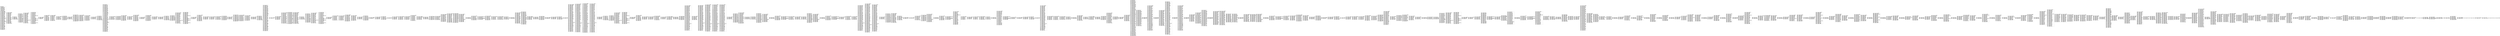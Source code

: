 digraph "graph.cfg.gv" {
	subgraph global {
		node [fontname=Courier fontsize=30.0 rank=same shape=box]
		block_0 [label="0: %00 = #0x1\l2: %01 = #0x40\l4: MSTORE(%01, %00)\l5: [NO_SSA] DUP1\l6: [NO_SSA] PUSH1\l8: [NO_SSA] DUP2\l9: [NO_SSA] MSTORE\la: [NO_SSA] PUSH1\lc: [NO_SSA] ADD\ld: [NO_SSA] PUSH2\l10: [NO_SSA] PUSH1\l12: [NO_SSA] SWAP2\l13: [NO_SSA] CODECOPY\l14: [NO_SSA] DUP1\l15: [NO_SSA] MLOAD\l16: [NO_SSA] PUSH1\l18: [NO_SSA] SWAP1\l19: [NO_SSA] SWAP2\l1a: [NO_SSA] ADD\l1b: [NO_SSA] SHA3\l1c: [NO_SSA] PUSH1\l1e: [NO_SSA] MLOAD\l1f: [NO_SSA] PUSH1\l21: [NO_SSA] DUP8\l22: [NO_SSA] DUP2\l23: [NO_SSA] SIGNEXTEND\l24: [NO_SSA] PUSH1\l26: [NO_SSA] DUP4\l27: [NO_SSA] ADD\l28: [NO_SSA] MSTORE\l29: [NO_SSA] DUP7\l2a: [NO_SSA] SWAP1\l2b: [NO_SSA] SIGNEXTEND\l2c: [NO_SSA] PUSH1\l2e: [NO_SSA] DUP3\l2f: [NO_SSA] ADD\l30: [NO_SSA] MSTORE\l31: [NO_SSA] PUSH1\l33: [NO_SSA] DUP2\l34: [NO_SSA] ADD\l35: [NO_SSA] DUP5\l36: [NO_SSA] SWAP1\l37: [NO_SSA] MSTORE\l38: [NO_SSA] PUSH1\l3a: [NO_SSA] PUSH1\l3c: [NO_SSA] DUP3\l3d: [NO_SSA] ADD\l3e: [NO_SSA] MSTORE\l3f: [NO_SSA] PUSH1\l41: [NO_SSA] ADD\l"]
		block_42 [label="42: [NO_SSA] JUMPDEST\l43: [NO_SSA] PUSH1\l45: [NO_SSA] DUP1\l46: [NO_SSA] MLOAD\l47: [NO_SSA] PUSH1\l49: [NO_SSA] NOT\l4a: [NO_SSA] DUP2\l4b: [NO_SSA] DUP5\l4c: [NO_SSA] SUB\l4d: [NO_SSA] ADD\l4e: [NO_SSA] DUP2\l4f: [NO_SSA] MSTORE\l50: [NO_SSA] SWAP2\l51: [NO_SSA] DUP2\l52: [NO_SSA] MSTORE\l53: [NO_SSA] PUSH1\l55: [NO_SSA] DUP3\l56: [NO_SSA] ADD\l57: [NO_SSA] DUP1\l58: [NO_SSA] MLOAD\l59: [NO_SSA] PUSH1\l5b: [NO_SSA] PUSH1\l5d: [NO_SSA] PUSH1\l5f: [NO_SSA] INVALID\l"]
		block_60 [label="60: [NO_SSA] SUB\l61: [NO_SSA] AND\l62: [NO_SSA] PUSH1\l64: [NO_SSA] PUSH1\l66: [NO_SSA] PUSH1\l68: [NO_SSA] INVALID\l"]
		block_69 [label="69: [NO_SSA] SUB\l6a: [NO_SSA] NOT\l6b: [NO_SSA] SWAP1\l6c: [NO_SSA] SWAP5\l6d: [NO_SSA] AND\l6e: [NO_SSA] SWAP4\l6f: [NO_SSA] SWAP1\l70: [NO_SSA] SWAP4\l71: [NO_SSA] OR\l72: [NO_SSA] SWAP1\l73: [NO_SSA] SWAP3\l74: [NO_SSA] MSTORE\l75: [NO_SSA] SWAP1\l76: [NO_SSA] MLOAD\l77: [NO_SSA] PUSH2\l7a: [NO_SSA] SWAP2\l7b: [NO_SSA] SWAP1\l7c: [NO_SSA] PUSH2\l7f: [NO_SSA] JUMP\l"]
		block_80 [label="80: [NO_SSA] JUMPDEST\l81: [NO_SSA] PUSH1\l83: [NO_SSA] PUSH1\l85: [NO_SSA] MLOAD\l86: [NO_SSA] DUP1\l87: [NO_SSA] DUP4\l88: [NO_SSA] SUB\l89: [NO_SSA] DUP2\l8a: [NO_SSA] PUSH1\l8c: [NO_SSA] DUP7\l8d: [NO_SSA] GAS\l8e: [NO_SSA] CALL\l8f: [NO_SSA] SWAP2\l90: [NO_SSA] POP\l91: [NO_SSA] POP\l92: [NO_SSA] RETURNDATASIZE\l93: [NO_SSA] DUP1\l94: [NO_SSA] PUSH1\l96: [NO_SSA] DUP2\l97: [NO_SSA] EQ\l98: [NO_SSA] PUSH2\l9b: [NO_SSA] JUMPI\l"]
		block_9c [label="9c: [NO_SSA] PUSH1\l9e: [NO_SSA] MLOAD\l9f: [NO_SSA] SWAP2\la0: [NO_SSA] POP\la1: [NO_SSA] PUSH1\la3: [NO_SSA] NOT\la4: [NO_SSA] PUSH1\la6: [NO_SSA] RETURNDATASIZE\la7: [NO_SSA] ADD\la8: [NO_SSA] AND\la9: [NO_SSA] DUP3\laa: [NO_SSA] ADD\lab: [NO_SSA] PUSH1\lad: [NO_SSA] MSTORE\lae: [NO_SSA] RETURNDATASIZE\laf: [NO_SSA] DUP3\lb0: [NO_SSA] MSTORE\lb1: [NO_SSA] RETURNDATASIZE\lb2: [NO_SSA] PUSH1\lb4: [NO_SSA] PUSH1\lb6: [NO_SSA] DUP5\lb7: [NO_SSA] ADD\lb8: [NO_SSA] RETURNDATACOPY\lb9: [NO_SSA] PUSH2\lbc: [NO_SSA] JUMP\l"]
		block_bd [label="bd: [NO_SSA] JUMPDEST\lbe: [NO_SSA] PUSH1\lc0: [NO_SSA] SWAP2\lc1: [NO_SSA] POP\l"]
		block_c2 [label="c2: [NO_SSA] JUMPDEST\lc3: [NO_SSA] POP\lc4: [NO_SSA] POP\lc5: [NO_SSA] POP\lc6: [NO_SSA] PUSH1\lc8: [NO_SSA] DUP10\lc9: [NO_SSA] PUSH1\lcb: [NO_SSA] PUSH2\lce: [NO_SSA] SWAP2\lcf: [NO_SSA] SWAP1\ld0: [NO_SSA] PUSH2\ld3: [NO_SSA] JUMP\l"]
		block_d4 [label="d4: [NO_SSA] JUMPDEST\ld5: [NO_SSA] SWAP7\ld6: [NO_SSA] POP\ld7: [NO_SSA] SWAP7\ld8: [NO_SSA] POP\ld9: [NO_SSA] POP\lda: [NO_SSA] POP\ldb: [NO_SSA] POP\ldc: [NO_SSA] POP\ldd: [NO_SSA] POP\lde: [NO_SSA] PUSH2\le1: [NO_SSA] JUMP\l"]
		block_e2 [label="e2: [NO_SSA] JUMPDEST\le3: [NO_SSA] DUP1\le4: [NO_SSA] PUSH1\le6: [NO_SSA] EQ\le7: [NO_SSA] ISZERO\le8: [NO_SSA] PUSH2\leb: [NO_SSA] JUMPI\l"]
		block_ec [label="ec: [NO_SSA] PUSH1\lee: [NO_SSA] PUSH1\lf0: [NO_SSA] PUSH2\lf3: [NO_SSA] DUP7\lf4: [NO_SSA] PUSH2\lf7: [NO_SSA] DUP10\lf8: [NO_SSA] PUSH1\lfa: [NO_SSA] PUSH2\lfd: [NO_SSA] JUMP\l"]
		block_fe [label="fe: [NO_SSA] JUMPDEST\lff: [NO_SSA] PUSH1\l101: [NO_SSA] AND\l102: [NO_SSA] SWAP1\l103: [NO_SSA] INVALID\l"]
		block_104 [label="104: [NO_SSA] PUSH1\l106: [NO_SSA] AND\l107: [NO_SSA] SWAP1\l108: [NO_SSA] POP\l109: [NO_SSA] PUSH1\l10b: [NO_SSA] PUSH2\l10e: [NO_SSA] DUP7\l10f: [NO_SSA] DUP9\l110: [NO_SSA] PUSH1\l112: [NO_SSA] PUSH2\l115: [NO_SSA] SWAP2\l116: [NO_SSA] SWAP1\l117: [NO_SSA] PUSH2\l11a: [NO_SSA] JUMP\l"]
		block_11b [label="11b: [NO_SSA] JUMPDEST\l11c: [NO_SSA] PUSH1\l11e: [NO_SSA] AND\l11f: [NO_SSA] SWAP1\l120: [NO_SSA] POP\l121: [NO_SSA] PUSH1\l123: [NO_SSA] PUSH2\l126: [NO_SSA] DUP8\l127: [NO_SSA] PUSH2\l12a: [NO_SSA] DUP11\l12b: [NO_SSA] PUSH1\l12d: [NO_SSA] PUSH2\l130: [NO_SSA] JUMP\l"]
		block_131 [label="131: [NO_SSA] JUMPDEST\l132: [NO_SSA] SWAP1\l133: [NO_SSA] POP\l134: [NO_SSA] PUSH1\l136: [NO_SSA] PUSH2\l139: [NO_SSA] DUP9\l13a: [NO_SSA] PUSH2\l13d: [NO_SSA] DUP12\l13e: [NO_SSA] PUSH1\l140: [NO_SSA] PUSH2\l143: [NO_SSA] JUMP\l"]
		block_144 [label="144: [NO_SSA] JUMPDEST\l145: [NO_SSA] PUSH1\l147: [NO_SSA] PUSH1\l149: [NO_SSA] PUSH1\l14b: [NO_SSA] INVALID\l"]
		block_14c [label="14c: [NO_SSA] SUB\l14d: [NO_SSA] AND\l14e: [NO_SSA] SWAP1\l14f: [NO_SSA] POP\l150: [NO_SSA] DUP2\l151: [NO_SSA] PUSH1\l153: [NO_SSA] PUSH1\l155: [NO_SSA] PUSH1\l157: [NO_SSA] INVALID\l"]
		block_158 [label="158: [NO_SSA] SUB\l159: [NO_SSA] AND\l15a: [NO_SSA] PUSH1\l15c: [NO_SSA] MLOAD\l15d: [NO_SSA] DUP1\l15e: [NO_SSA] PUSH1\l160: [NO_SSA] ADD\l161: [NO_SSA] PUSH1\l163: [NO_SSA] MSTORE\l164: [NO_SSA] DUP1\l165: [NO_SSA] PUSH1\l167: [NO_SSA] DUP2\l168: [NO_SSA] MSTORE\l169: [NO_SSA] PUSH1\l16b: [NO_SSA] ADD\l16c: [NO_SSA] PUSH2\l16f: [NO_SSA] PUSH1\l171: [NO_SSA] SWAP2\l172: [NO_SSA] CODECOPY\l173: [NO_SSA] DUP1\l174: [NO_SSA] MLOAD\l175: [NO_SSA] PUSH1\l177: [NO_SSA] SWAP1\l178: [NO_SSA] SWAP2\l179: [NO_SSA] ADD\l17a: [NO_SSA] SHA3\l17b: [NO_SSA] PUSH1\l17d: [NO_SSA] MLOAD\l17e: [NO_SSA] PUSH1\l180: [NO_SSA] DUP8\l181: [NO_SSA] DUP2\l182: [NO_SSA] SIGNEXTEND\l183: [NO_SSA] PUSH1\l185: [NO_SSA] DUP4\l186: [NO_SSA] ADD\l187: [NO_SSA] MSTORE\l188: [NO_SSA] DUP7\l189: [NO_SSA] SWAP1\l18a: [NO_SSA] SIGNEXTEND\l18b: [NO_SSA] PUSH1\l18d: [NO_SSA] DUP3\l18e: [NO_SSA] ADD\l18f: [NO_SSA] MSTORE\l190: [NO_SSA] PUSH1\l192: [NO_SSA] DUP2\l193: [NO_SSA] ADD\l194: [NO_SSA] DUP5\l195: [NO_SSA] SWAP1\l196: [NO_SSA] MSTORE\l197: [NO_SSA] PUSH1\l199: [NO_SSA] PUSH1\l19b: [NO_SSA] DUP3\l19c: [NO_SSA] ADD\l19d: [NO_SSA] MSTORE\l19e: [NO_SSA] PUSH1\l1a0: [NO_SSA] ADD\l1a1: [NO_SSA] PUSH2\l1a4: [NO_SSA] JUMP\l"]
		block_1a5 [label="1a5: [NO_SSA] JUMPDEST\l1a6: [NO_SSA] DUP1\l1a7: [NO_SSA] PUSH1\l1a9: [NO_SSA] EQ\l1aa: [NO_SSA] ISZERO\l1ab: [NO_SSA] PUSH2\l1ae: [NO_SSA] JUMPI\l"]
		block_1af [label="1af: [NO_SSA] PUSH1\l1b1: [NO_SSA] PUSH2\l1b4: [NO_SSA] DUP6\l1b5: [NO_SSA] PUSH2\l1b8: [NO_SSA] DUP9\l1b9: [NO_SSA] PUSH1\l1bb: [NO_SSA] PUSH2\l1be: [NO_SSA] JUMP\l"]
		block_1bf [label="1bf: [NO_SSA] JUMPDEST\l1c0: [NO_SSA] SWAP1\l1c1: [NO_SSA] POP\l1c2: [NO_SSA] PUSH1\l1c4: [NO_SSA] PUSH2\l1c7: [NO_SSA] DUP7\l1c8: [NO_SSA] PUSH2\l1cb: [NO_SSA] DUP10\l1cc: [NO_SSA] PUSH1\l1ce: [NO_SSA] PUSH2\l1d1: [NO_SSA] JUMP\l"]
		block_1d2 [label="1d2: [NO_SSA] JUMPDEST\l1d3: [NO_SSA] ADD\l1d4: [NO_SSA] PUSH1\l1d6: [NO_SSA] ADD\l1d7: [NO_SSA] MLOAD\l1d8: [NO_SSA] SWAP1\l1d9: [NO_SSA] JUMP\l"]
		block_1da [label="1da: [NO_SSA] JUMPDEST\l1db: [NO_SSA] PUSH2\l1de: [NO_SSA] AND\l1df: [NO_SSA] SWAP1\l1e0: [NO_SSA] POP\l1e1: [NO_SSA] PUSH1\l1e3: [NO_SSA] PUSH2\l1e6: [NO_SSA] DUP8\l1e7: [NO_SSA] PUSH2\l1ea: [NO_SSA] DUP11\l1eb: [NO_SSA] PUSH1\l1ed: [NO_SSA] PUSH2\l1f0: [NO_SSA] JUMP\l"]
		block_1f1 [label="1f1: [NO_SSA] JUMPDEST\l1f2: [NO_SSA] DUP5\l1f3: [NO_SSA] PUSH2\l1f6: [NO_SSA] JUMP\l"]
		block_1f7 [label="1f7: [NO_SSA] JUMPDEST\l1f8: [NO_SSA] SWAP1\l1f9: [NO_SSA] POP\l1fa: [NO_SSA] PUSH1\l1fc: [NO_SSA] PUSH2\l1ff: [NO_SSA] DUP9\l200: [NO_SSA] DUP5\l201: [NO_SSA] PUSH2\l204: [NO_SSA] DUP13\l205: [NO_SSA] PUSH1\l207: [NO_SSA] PUSH2\l20a: [NO_SSA] JUMP\l"]
		block_20b [label="20b: [NO_SSA] JUMPDEST\l20c: [NO_SSA] PUSH2\l20f: [NO_SSA] SWAP2\l210: [NO_SSA] SWAP1\l211: [NO_SSA] PUSH2\l214: [NO_SSA] JUMP\l"]
		block_215 [label="215: [NO_SSA] JUMPDEST\l216: [NO_SSA] PUSH1\l218: [NO_SSA] PUSH1\l21a: [NO_SSA] PUSH1\l21c: [NO_SSA] INVALID\l"]
		block_21d [label="21d: [NO_SSA] SUB\l21e: [NO_SSA] AND\l21f: [NO_SSA] SWAP1\l220: [NO_SSA] POP\l221: [NO_SSA] DUP4\l222: [NO_SSA] PUSH1\l224: [NO_SSA] PUSH1\l226: [NO_SSA] PUSH1\l228: [NO_SSA] INVALID\l"]
		block_229 [label="229: [NO_SSA] SUB\l22a: [NO_SSA] AND\l22b: [NO_SSA] DUP2\l22c: [NO_SSA] DUP4\l22d: [NO_SSA] PUSH1\l22f: [NO_SSA] MLOAD\l230: [NO_SSA] PUSH2\l233: [NO_SSA] SWAP2\l234: [NO_SSA] SWAP1\l235: [NO_SSA] PUSH2\l238: [NO_SSA] JUMP\l"]
		block_239 [label="239: [NO_SSA] JUMPDEST\l23a: [NO_SSA] PUSH1\l23c: [NO_SSA] PUSH1\l23e: [NO_SSA] MLOAD\l23f: [NO_SSA] DUP1\l240: [NO_SSA] DUP4\l241: [NO_SSA] SUB\l242: [NO_SSA] DUP2\l243: [NO_SSA] DUP6\l244: [NO_SSA] DUP8\l245: [NO_SSA] GAS\l246: [NO_SSA] CALL\l247: [NO_SSA] SWAP3\l248: [NO_SSA] POP\l249: [NO_SSA] POP\l24a: [NO_SSA] POP\l24b: [NO_SSA] RETURNDATASIZE\l24c: [NO_SSA] DUP1\l24d: [NO_SSA] PUSH1\l24f: [NO_SSA] DUP2\l250: [NO_SSA] EQ\l251: [NO_SSA] PUSH2\l254: [NO_SSA] JUMPI\l"]
		block_255 [label="255: [NO_SSA] PUSH1\l257: [NO_SSA] MLOAD\l258: [NO_SSA] SWAP2\l259: [NO_SSA] POP\l25a: [NO_SSA] PUSH1\l25c: [NO_SSA] NOT\l25d: [NO_SSA] PUSH1\l25f: [NO_SSA] RETURNDATASIZE\l260: [NO_SSA] ADD\l261: [NO_SSA] AND\l262: [NO_SSA] DUP3\l263: [NO_SSA] ADD\l264: [NO_SSA] PUSH1\l266: [NO_SSA] MSTORE\l267: [NO_SSA] RETURNDATASIZE\l268: [NO_SSA] DUP3\l269: [NO_SSA] MSTORE\l26a: [NO_SSA] RETURNDATASIZE\l26b: [NO_SSA] PUSH1\l26d: [NO_SSA] PUSH1\l26f: [NO_SSA] DUP5\l270: [NO_SSA] ADD\l271: [NO_SSA] RETURNDATACOPY\l272: [NO_SSA] PUSH2\l275: [NO_SSA] JUMP\l"]
		block_276 [label="276: [NO_SSA] JUMPDEST\l277: [NO_SSA] PUSH1\l279: [NO_SSA] SWAP2\l27a: [NO_SSA] POP\l"]
		block_27b [label="27b: [NO_SSA] JUMPDEST\l27c: [NO_SSA] POP\l27d: [NO_SSA] POP\l27e: [NO_SSA] POP\l27f: [NO_SSA] PUSH1\l281: [NO_SSA] DUP4\l282: [NO_SSA] DUP11\l283: [NO_SSA] PUSH1\l285: [NO_SSA] PUSH2\l288: [NO_SSA] SWAP2\l289: [NO_SSA] SWAP1\l28a: [NO_SSA] PUSH2\l28d: [NO_SSA] JUMP\l"]
		block_28e [label="28e: [NO_SSA] JUMPDEST\l28f: [NO_SSA] PUSH2\l292: [NO_SSA] SWAP2\l293: [NO_SSA] SWAP1\l294: [NO_SSA] PUSH2\l297: [NO_SSA] JUMP\l"]
		block_298 [label="298: [NO_SSA] JUMPDEST\l299: [NO_SSA] PUSH2\l29c: [NO_SSA] SWAP1\l29d: [NO_SSA] PUSH1\l29f: [NO_SSA] PUSH2\l2a2: [NO_SSA] JUMP\l"]
		block_2a3 [label="2a3: [NO_SSA] JUMPDEST\l2a4: [NO_SSA] DUP1\l2a5: [NO_SSA] PUSH1\l2a7: [NO_SSA] EQ\l2a8: [NO_SSA] ISZERO\l2a9: [NO_SSA] PUSH2\l2ac: [NO_SSA] JUMPI\l"]
		block_2ad [label="2ad: [NO_SSA] PUSH1\l2af: [NO_SSA] PUSH1\l2b1: [NO_SSA] PUSH2\l2b4: [NO_SSA] DUP7\l2b5: [NO_SSA] PUSH2\l2b8: [NO_SSA] DUP10\l2b9: [NO_SSA] PUSH1\l2bb: [NO_SSA] PUSH2\l2be: [NO_SSA] JUMP\l"]
		block_2bf [label="2bf: [NO_SSA] JUMPDEST\l2c0: [NO_SSA] PUSH1\l2c2: [NO_SSA] AND\l2c3: [NO_SSA] SWAP1\l2c4: [NO_SSA] INVALID\l"]
		block_2c5 [label="2c5: [NO_SSA] PUSH1\l2c7: [NO_SSA] AND\l2c8: [NO_SSA] SWAP1\l2c9: [NO_SSA] POP\l2ca: [NO_SSA] PUSH1\l2cc: [NO_SSA] PUSH2\l2cf: [NO_SSA] DUP7\l2d0: [NO_SSA] DUP9\l2d1: [NO_SSA] PUSH1\l2d3: [NO_SSA] PUSH2\l2d6: [NO_SSA] SWAP2\l2d7: [NO_SSA] SWAP1\l2d8: [NO_SSA] PUSH2\l2db: [NO_SSA] JUMP\l"]
		block_2dc [label="2dc: [NO_SSA] JUMPDEST\l2dd: [NO_SSA] PUSH1\l2df: [NO_SSA] AND\l2e0: [NO_SSA] SWAP1\l2e1: [NO_SSA] POP\l2e2: [NO_SSA] PUSH1\l2e4: [NO_SSA] PUSH2\l2e7: [NO_SSA] DUP8\l2e8: [NO_SSA] PUSH2\l2eb: [NO_SSA] DUP11\l2ec: [NO_SSA] PUSH1\l2ee: [NO_SSA] PUSH2\l2f1: [NO_SSA] JUMP\l"]
		block_2f2 [label="2f2: [NO_SSA] JUMPDEST\l2f3: [NO_SSA] SWAP1\l2f4: [NO_SSA] POP\l2f5: [NO_SSA] PUSH1\l2f7: [NO_SSA] PUSH2\l2fa: [NO_SSA] DUP9\l2fb: [NO_SSA] PUSH2\l2fe: [NO_SSA] DUP12\l2ff: [NO_SSA] PUSH1\l301: [NO_SSA] PUSH2\l304: [NO_SSA] JUMP\l"]
		block_305 [label="305: [NO_SSA] JUMPDEST\l306: [NO_SSA] PUSH1\l308: [NO_SSA] PUSH1\l30a: [NO_SSA] PUSH1\l30c: [NO_SSA] INVALID\l"]
		block_30d [label="30d: [NO_SSA] SUB\l30e: [NO_SSA] AND\l30f: [NO_SSA] SWAP1\l310: [NO_SSA] POP\l311: [NO_SSA] DUP2\l312: [NO_SSA] PUSH1\l314: [NO_SSA] PUSH1\l316: [NO_SSA] PUSH1\l318: [NO_SSA] INVALID\l"]
		block_319 [label="319: [NO_SSA] SUB\l31a: [NO_SSA] AND\l31b: [NO_SSA] PUSH1\l31d: [NO_SSA] MLOAD\l31e: [NO_SSA] DUP1\l31f: [NO_SSA] PUSH1\l321: [NO_SSA] ADD\l322: [NO_SSA] PUSH1\l324: [NO_SSA] MSTORE\l325: [NO_SSA] DUP1\l326: [NO_SSA] PUSH1\l328: [NO_SSA] DUP2\l329: [NO_SSA] MSTORE\l32a: [NO_SSA] PUSH1\l32c: [NO_SSA] ADD\l32d: [NO_SSA] PUSH2\l330: [NO_SSA] PUSH1\l332: [NO_SSA] SWAP2\l333: [NO_SSA] CODECOPY\l334: [NO_SSA] DUP1\l335: [NO_SSA] MLOAD\l336: [NO_SSA] PUSH1\l338: [NO_SSA] SWAP1\l339: [NO_SSA] SWAP2\l33a: [NO_SSA] ADD\l33b: [NO_SSA] SHA3\l33c: [NO_SSA] PUSH1\l33e: [NO_SSA] MLOAD\l33f: [NO_SSA] PUSH1\l341: [NO_SSA] DUP2\l342: [NO_SSA] ADD\l343: [NO_SSA] DUP8\l344: [NO_SSA] SWAP1\l345: [NO_SSA] MSTORE\l346: [NO_SSA] PUSH1\l348: [NO_SSA] DUP2\l349: [NO_SSA] ADD\l34a: [NO_SSA] DUP7\l34b: [NO_SSA] SWAP1\l34c: [NO_SSA] MSTORE\l34d: [NO_SSA] PUSH1\l34f: [NO_SSA] DUP2\l350: [NO_SSA] ADD\l351: [NO_SSA] DUP5\l352: [NO_SSA] SWAP1\l353: [NO_SSA] MSTORE\l354: [NO_SSA] PUSH1\l356: [NO_SSA] PUSH1\l358: [NO_SSA] DUP3\l359: [NO_SSA] ADD\l35a: [NO_SSA] MSTORE\l35b: [NO_SSA] PUSH1\l35d: [NO_SSA] ADD\l35e: [NO_SSA] PUSH2\l361: [NO_SSA] JUMP\l"]
		block_362 [label="362: [NO_SSA] JUMPDEST\l363: [NO_SSA] POP\l"]
		block_364 [label="364: [NO_SSA] JUMPDEST\l365: [NO_SSA] SWAP3\l366: [NO_SSA] POP\l367: [NO_SSA] SWAP3\l368: [NO_SSA] SWAP1\l369: [NO_SSA] POP\l36a: [NO_SSA] JUMP\l"]
		block_36b [label="36b: [NO_SSA] JUMPDEST\l36c: [NO_SSA] PUSH1\l36e: [NO_SSA] DUP1\l36f: [NO_SSA] MLOAD\l370: [NO_SSA] DUP1\l371: [NO_SSA] DUP3\l372: [NO_SSA] ADD\l373: [NO_SSA] DUP3\l374: [NO_SSA] MSTORE\l375: [NO_SSA] PUSH1\l377: [NO_SSA] DUP2\l378: [NO_SSA] MSTORE\l379: [NO_SSA] PUSH32\l39a: [NO_SSA] PUSH1\l39c: [NO_SSA] SWAP1\l39d: [NO_SSA] SWAP2\l39e: [NO_SSA] ADD\l39f: [NO_SSA] MSTORE\l3a0: [NO_SSA] MLOAD\l3a1: [NO_SSA] PUSH1\l3a3: [NO_SSA] PUSH1\l3a5: [NO_SSA] PUSH1\l3a7: [NO_SSA] INVALID\l"]
		block_3a8 [label="3a8: [NO_SSA] SUB\l3a9: [NO_SSA] DUP4\l3aa: [NO_SSA] DUP2\l3ab: [NO_SSA] AND\l3ac: [NO_SSA] PUSH1\l3ae: [NO_SSA] DUP4\l3af: [NO_SSA] ADD\l3b0: [NO_SSA] MSTORE\l3b1: [NO_SSA] PUSH1\l3b3: [NO_SSA] DUP3\l3b4: [NO_SSA] ADD\l3b5: [NO_SSA] DUP4\l3b6: [NO_SSA] SWAP1\l3b7: [NO_SSA] MSTORE\l3b8: [NO_SSA] PUSH1\l3ba: [NO_SSA] SWAP2\l3bb: [NO_SSA] DUP3\l3bc: [NO_SSA] SWAP2\l3bd: [NO_SSA] DUP7\l3be: [NO_SSA] AND\l3bf: [NO_SSA] SWAP1\l3c0: [NO_SSA] PUSH32\l3e1: [NO_SSA] SWAP1\l3e2: [NO_SSA] PUSH1\l3e4: [NO_SSA] ADD\l"]
		block_3e5 [label="3e5: [NO_SSA] JUMPDEST\l3e6: [NO_SSA] PUSH1\l3e8: [NO_SSA] DUP1\l3e9: [NO_SSA] MLOAD\l3ea: [NO_SSA] PUSH1\l3ec: [NO_SSA] NOT\l3ed: [NO_SSA] DUP2\l3ee: [NO_SSA] DUP5\l3ef: [NO_SSA] SUB\l3f0: [NO_SSA] ADD\l3f1: [NO_SSA] DUP2\l3f2: [NO_SSA] MSTORE\l3f3: [NO_SSA] SWAP2\l3f4: [NO_SSA] DUP2\l3f5: [NO_SSA] MSTORE\l3f6: [NO_SSA] PUSH1\l3f8: [NO_SSA] DUP3\l3f9: [NO_SSA] ADD\l3fa: [NO_SSA] DUP1\l3fb: [NO_SSA] MLOAD\l3fc: [NO_SSA] PUSH1\l3fe: [NO_SSA] PUSH1\l400: [NO_SSA] PUSH1\l402: [NO_SSA] INVALID\l"]
		block_403 [label="403: [NO_SSA] SUB\l404: [NO_SSA] AND\l405: [NO_SSA] PUSH1\l407: [NO_SSA] PUSH1\l409: [NO_SSA] PUSH1\l40b: [NO_SSA] INVALID\l"]
		block_40c [label="40c: [NO_SSA] SUB\l40d: [NO_SSA] NOT\l40e: [NO_SSA] SWAP1\l40f: [NO_SSA] SWAP5\l410: [NO_SSA] AND\l411: [NO_SSA] SWAP4\l412: [NO_SSA] SWAP1\l413: [NO_SSA] SWAP4\l414: [NO_SSA] OR\l415: [NO_SSA] SWAP1\l416: [NO_SSA] SWAP3\l417: [NO_SSA] MSTORE\l418: [NO_SSA] SWAP1\l419: [NO_SSA] MLOAD\l41a: [NO_SSA] PUSH2\l41d: [NO_SSA] SWAP2\l41e: [NO_SSA] SWAP1\l41f: [NO_SSA] PUSH2\l422: [NO_SSA] JUMP\l"]
		block_423 [label="423: [NO_SSA] JUMPDEST\l424: [NO_SSA] PUSH1\l426: [NO_SSA] PUSH1\l428: [NO_SSA] MLOAD\l429: [NO_SSA] DUP1\l42a: [NO_SSA] DUP4\l42b: [NO_SSA] SUB\l42c: [NO_SSA] DUP2\l42d: [NO_SSA] PUSH1\l42f: [NO_SSA] DUP7\l430: [NO_SSA] GAS\l431: [NO_SSA] CALL\l432: [NO_SSA] SWAP2\l433: [NO_SSA] POP\l434: [NO_SSA] POP\l435: [NO_SSA] RETURNDATASIZE\l436: [NO_SSA] DUP1\l437: [NO_SSA] PUSH1\l439: [NO_SSA] DUP2\l43a: [NO_SSA] EQ\l43b: [NO_SSA] PUSH2\l43e: [NO_SSA] JUMPI\l"]
		block_43f [label="43f: [NO_SSA] PUSH1\l441: [NO_SSA] MLOAD\l442: [NO_SSA] SWAP2\l443: [NO_SSA] POP\l444: [NO_SSA] PUSH1\l446: [NO_SSA] NOT\l447: [NO_SSA] PUSH1\l449: [NO_SSA] RETURNDATASIZE\l44a: [NO_SSA] ADD\l44b: [NO_SSA] AND\l44c: [NO_SSA] DUP3\l44d: [NO_SSA] ADD\l44e: [NO_SSA] PUSH1\l450: [NO_SSA] MSTORE\l451: [NO_SSA] RETURNDATASIZE\l452: [NO_SSA] DUP3\l453: [NO_SSA] MSTORE\l454: [NO_SSA] RETURNDATASIZE\l455: [NO_SSA] PUSH1\l457: [NO_SSA] PUSH1\l459: [NO_SSA] DUP5\l45a: [NO_SSA] ADD\l45b: [NO_SSA] RETURNDATACOPY\l45c: [NO_SSA] PUSH2\l45f: [NO_SSA] JUMP\l"]
		block_460 [label="460: [NO_SSA] JUMPDEST\l461: [NO_SSA] PUSH1\l463: [NO_SSA] SWAP2\l464: [NO_SSA] POP\l"]
		block_465 [label="465: [NO_SSA] JUMPDEST\l466: [NO_SSA] POP\l467: [NO_SSA] POP\l468: [NO_SSA] POP\l469: [NO_SSA] POP\l46a: [NO_SSA] POP\l46b: [NO_SSA] POP\l46c: [NO_SSA] POP\l46d: [NO_SSA] POP\l46e: [NO_SSA] JUMP\l"]
		block_46f [label="46f: [NO_SSA] JUMPDEST\l470: [NO_SSA] PUSH1\l472: [NO_SSA] DUP1\l473: [NO_SSA] PUSH2\l476: [NO_SSA] DUP4\l477: [NO_SSA] DUP6\l478: [NO_SSA] ADD\l479: [NO_SSA] DUP6\l47a: [NO_SSA] PUSH2\l47d: [NO_SSA] JUMP\l"]
		block_47e [label="47e: [NO_SSA] JUMPDEST\l47f: [NO_SSA] SWAP1\l480: [NO_SSA] SWAP3\l481: [NO_SSA] POP\l482: [NO_SSA] SWAP1\l483: [NO_SSA] POP\l484: [NO_SSA] PUSH1\l486: [NO_SSA] PUSH2\l489: [NO_SSA] DUP3\l48a: [NO_SSA] PUSH2\l48d: [NO_SSA] DUP6\l48e: [NO_SSA] PUSH1\l490: [NO_SSA] PUSH2\l493: [NO_SSA] JUMP\l"]
		block_494 [label="494: [NO_SSA] JUMPDEST\l495: [NO_SSA] SWAP1\l496: [NO_SSA] POP\l497: [NO_SSA] PUSH1\l499: [NO_SSA] PUSH2\l49c: [NO_SSA] DUP4\l49d: [NO_SSA] PUSH2\l4a0: [NO_SSA] DUP7\l4a1: [NO_SSA] PUSH1\l4a3: [NO_SSA] PUSH2\l4a6: [NO_SSA] JUMP\l"]
		block_4a7 [label="4a7: [NO_SSA] JUMPDEST\l4a8: [NO_SSA] PUSH1\l4aa: [NO_SSA] PUSH1\l4ac: [NO_SSA] PUSH1\l4ae: [NO_SSA] INVALID\l"]
		block_4af [label="4af: [NO_SSA] SUB\l4b0: [NO_SSA] AND\l4b1: [NO_SSA] SWAP1\l4b2: [NO_SSA] POP\l4b3: [NO_SSA] PUSH1\l4b5: [NO_SSA] PUSH2\l4b8: [NO_SSA] DUP6\l4b9: [NO_SSA] PUSH1\l4bb: [NO_SSA] PUSH2\l4be: [NO_SSA] JUMP\l"]
		block_4bf [label="4bf: [NO_SSA] JUMPDEST\l4c0: [NO_SSA] SWAP5\l4c1: [NO_SSA] POP\l"]
		block_4c2 [label="4c2: [NO_SSA] JUMPDEST\l4c3: [NO_SSA] DUP1\l4c4: [NO_SSA] ISZERO\l4c5: [NO_SSA] PUSH2\l4c8: [NO_SSA] JUMPI\l"]
		block_4c9 [label="4c9: [NO_SSA] DUP4\l4ca: [NO_SSA] MLOAD\l4cb: [NO_SSA] DUP6\l4cc: [NO_SSA] EQ\l4cd: [NO_SSA] ISZERO\l4ce: [NO_SSA] PUSH2\l4d1: [NO_SSA] JUMPI\l"]
		block_4d2 [label="4d2: [NO_SSA] PUSH2\l4d5: [NO_SSA] JUMP\l"]
		block_4d6 [label="4d6: [NO_SSA] JUMPDEST\l4d7: [NO_SSA] PUSH2\l4da: [NO_SSA] DUP6\l4db: [NO_SSA] DUP6\l4dc: [NO_SSA] PUSH2\l4df: [NO_SSA] JUMP\l"]
		block_4e0 [label="4e0: [NO_SSA] JUMPDEST\l4e1: [NO_SSA] SWAP6\l4e2: [NO_SSA] POP\l4e3: [NO_SSA] SWAP1\l4e4: [NO_SSA] POP\l4e5: [NO_SSA] PUSH2\l4e8: [NO_SSA] JUMP\l"]
		block_4e9 [label="4e9: [NO_SSA] JUMPDEST\l4ea: [NO_SSA] PUSH2\l4ed: [NO_SSA] DUP4\l4ee: [NO_SSA] CALLER\l4ef: [NO_SSA] DUP5\l4f0: [NO_SSA] PUSH2\l4f3: [NO_SSA] JUMP\l"]
		block_4f4 [label="4f4: [NO_SSA] JUMPDEST\l4f5: [NO_SSA] POP\l4f6: [NO_SSA] POP\l4f7: [NO_SSA] POP\l4f8: [NO_SSA] POP\l4f9: [NO_SSA] POP\l4fa: [NO_SSA] POP\l4fb: [NO_SSA] POP\l4fc: [NO_SSA] POP\l4fd: [NO_SSA] POP\l4fe: [NO_SSA] POP\l4ff: [NO_SSA] JUMP\l"]
		block_500 [label="500: [NO_SSA] JUMPDEST\l501: [NO_SSA] CALLVALUE\l502: [NO_SSA] NUMBER\l503: [NO_SSA] GT\l504: [NO_SSA] ISZERO\l505: [NO_SSA] PUSH2\l508: [NO_SSA] JUMPI\l"]
		block_509 [label="509: [NO_SSA] PUSH1\l50b: [NO_SSA] MLOAD\l50c: [NO_SSA] PUSH3\l510: [NO_SSA] PUSH1\l512: [NO_SSA] INVALID\l"]
		block_513 [label="513: [NO_SSA] DUP2\l514: [NO_SSA] MSTORE\l515: [NO_SSA] PUSH1\l517: [NO_SSA] ADD\l518: [NO_SSA] PUSH2\l51b: [NO_SSA] SWAP1\l51c: [NO_SSA] PUSH2\l51f: [NO_SSA] JUMP\l"]
		block_520 [label="520: [NO_SSA] JUMPDEST\l521: [NO_SSA] PUSH1\l523: [NO_SSA] MLOAD\l524: [NO_SSA] DUP1\l525: [NO_SSA] SWAP2\l526: [NO_SSA] SUB\l527: [NO_SSA] SWAP1\l528: [NO_SSA] REVERT\l"]
		block_529 [label="529: [NO_SSA] JUMPDEST\l52a: [NO_SSA] PUSH1\l52c: [NO_SSA] DUP4\l52d: [NO_SSA] DUP4\l52e: [NO_SSA] DUP4\l52f: [NO_SSA] PUSH1\l531: [NO_SSA] MLOAD\l532: [NO_SSA] PUSH1\l534: [NO_SSA] ADD\l535: [NO_SSA] PUSH2\l538: [NO_SSA] SWAP4\l539: [NO_SSA] SWAP3\l53a: [NO_SSA] SWAP2\l53b: [NO_SSA] SWAP1\l53c: [NO_SSA] PUSH2\l53f: [NO_SSA] JUMP\l"]
		block_540 [label="540: [NO_SSA] JUMPDEST\l541: [NO_SSA] PUSH1\l543: [NO_SSA] DUP1\l544: [NO_SSA] MLOAD\l545: [NO_SSA] PUSH1\l547: [NO_SSA] NOT\l548: [NO_SSA] DUP2\l549: [NO_SSA] DUP5\l54a: [NO_SSA] SUB\l54b: [NO_SSA] ADD\l54c: [NO_SSA] DUP2\l54d: [NO_SSA] MSTORE\l54e: [NO_SSA] SWAP1\l54f: [NO_SSA] DUP3\l550: [NO_SSA] SWAP1\l551: [NO_SSA] MSTORE\l552: [NO_SSA] PUSH4\l557: [NO_SSA] PUSH1\l559: [NO_SSA] INVALID\l"]
		block_55a [label="55a: [NO_SSA] DUP3\l55b: [NO_SSA] MSTORE\l55c: [NO_SSA] SWAP2\l55d: [NO_SSA] POP\l55e: [NO_SSA] PUSH20\l573: [NO_SSA] SWAP1\l574: [NO_SSA] PUSH4\l579: [NO_SSA] SWAP1\l57a: [NO_SSA] PUSH2\l57d: [NO_SSA] SWAP1\l57e: [NO_SSA] PUSH20\l593: [NO_SSA] SWAP1\l594: [NO_SSA] DUP9\l595: [NO_SSA] SWAP1\l596: [NO_SSA] DUP7\l597: [NO_SSA] SWAP1\l598: [NO_SSA] PUSH1\l59a: [NO_SSA] ADD\l59b: [NO_SSA] PUSH2\l59e: [NO_SSA] JUMP\l"]
		block_59f [label="59f: [NO_SSA] JUMPDEST\l5a0: [NO_SSA] PUSH1\l5a2: [NO_SSA] PUSH1\l5a4: [NO_SSA] MLOAD\l5a5: [NO_SSA] DUP1\l5a6: [NO_SSA] DUP4\l5a7: [NO_SSA] SUB\l5a8: [NO_SSA] DUP2\l5a9: [NO_SSA] PUSH1\l5ab: [NO_SSA] DUP8\l5ac: [NO_SSA] DUP1\l5ad: [NO_SSA] EXTCODESIZE\l5ae: [NO_SSA] ISZERO\l5af: [NO_SSA] DUP1\l5b0: [NO_SSA] ISZERO\l5b1: [NO_SSA] PUSH2\l5b4: [NO_SSA] JUMPI\l"]
		block_5b5 [label="5b5: [NO_SSA] PUSH1\l5b7: [NO_SSA] DUP1\l5b8: [NO_SSA] REVERT\l"]
		block_5b9 [label="5b9: [NO_SSA] JUMPDEST\l5ba: [NO_SSA] POP\l5bb: [NO_SSA] GAS\l5bc: [NO_SSA] CALL\l5bd: [NO_SSA] ISZERO\l5be: [NO_SSA] DUP1\l5bf: [NO_SSA] ISZERO\l5c0: [NO_SSA] PUSH2\l5c3: [NO_SSA] JUMPI\l"]
		block_5c4 [label="5c4: [NO_SSA] RETURNDATASIZE\l5c5: [NO_SSA] PUSH1\l5c7: [NO_SSA] DUP1\l5c8: [NO_SSA] RETURNDATACOPY\l5c9: [NO_SSA] RETURNDATASIZE\l5ca: [NO_SSA] PUSH1\l5cc: [NO_SSA] REVERT\l"]
		block_5cd [label="5cd: [NO_SSA] JUMPDEST\l5ce: [NO_SSA] POP\l5cf: [NO_SSA] POP\l5d0: [NO_SSA] POP\l5d1: [NO_SSA] POP\l5d2: [NO_SSA] PUSH2\l5d5: [NO_SSA] DUP6\l5d6: [NO_SSA] PUSH2\l5d9: [NO_SSA] JUMP\l"]
		block_5da [label="5da: [NO_SSA] JUMPDEST\l5db: [NO_SSA] POP\l5dc: [NO_SSA] POP\l5dd: [NO_SSA] POP\l5de: [NO_SSA] POP\l5df: [NO_SSA] POP\l5e0: [NO_SSA] JUMP\l"]
		block_5e1 [label="5e1: [NO_SSA] JUMPDEST\l5e2: [NO_SSA] PUSH1\l5e4: [NO_SSA] SLOAD\l5e5: [NO_SSA] PUSH1\l5e7: [NO_SSA] PUSH1\l5e9: [NO_SSA] PUSH1\l5eb: [NO_SSA] INVALID\l"]
		block_5ec [label="5ec: [NO_SSA] SUB\l5ed: [NO_SSA] AND\l5ee: [NO_SSA] CALLER\l5ef: [NO_SSA] EQ\l5f0: [NO_SSA] PUSH2\l5f3: [NO_SSA] JUMPI\l"]
		block_5f4 [label="5f4: [NO_SSA] PUSH1\l5f6: [NO_SSA] DUP1\l5f7: [NO_SSA] REVERT\l"]
		block_5f8 [label="5f8: [NO_SSA] JUMPDEST\l5f9: [NO_SSA] PUSH1\l5fb: [NO_SSA] DUP1\l5fc: [NO_SSA] MLOAD\l5fd: [NO_SSA] DUP1\l5fe: [NO_SSA] DUP3\l5ff: [NO_SSA] ADD\l600: [NO_SSA] DUP3\l601: [NO_SSA] MSTORE\l602: [NO_SSA] PUSH1\l604: [NO_SSA] DUP2\l605: [NO_SSA] MSTORE\l606: [NO_SSA] PUSH32\l627: [NO_SSA] PUSH1\l629: [NO_SSA] SWAP1\l62a: [NO_SSA] SWAP2\l62b: [NO_SSA] ADD\l62c: [NO_SSA] MSTORE\l62d: [NO_SSA] MLOAD\l62e: [NO_SSA] PUSH1\l630: [NO_SSA] PUSH1\l632: [NO_SSA] PUSH1\l634: [NO_SSA] INVALID\l"]
		block_635 [label="635: [NO_SSA] SUB\l636: [NO_SSA] DUP4\l637: [NO_SSA] DUP2\l638: [NO_SSA] AND\l639: [NO_SSA] PUSH1\l63b: [NO_SSA] DUP4\l63c: [NO_SSA] ADD\l63d: [NO_SSA] MSTORE\l63e: [NO_SSA] PUSH1\l640: [NO_SSA] DUP3\l641: [NO_SSA] ADD\l642: [NO_SSA] DUP4\l643: [NO_SSA] SWAP1\l644: [NO_SSA] MSTORE\l645: [NO_SSA] PUSH1\l647: [NO_SSA] SWAP2\l648: [NO_SSA] DUP3\l649: [NO_SSA] SWAP2\l64a: [NO_SSA] DUP7\l64b: [NO_SSA] AND\l64c: [NO_SSA] SWAP1\l64d: [NO_SSA] PUSH32\l66e: [NO_SSA] SWAP1\l66f: [NO_SSA] PUSH1\l671: [NO_SSA] ADD\l672: [NO_SSA] PUSH2\l675: [NO_SSA] JUMP\l"]
		block_676 [label="676: [NO_SSA] JUMPDEST\l677: [NO_SSA] CALLVALUE\l678: [NO_SSA] NUMBER\l679: [NO_SSA] GT\l67a: [NO_SSA] ISZERO\l67b: [NO_SSA] PUSH2\l67e: [NO_SSA] JUMPI\l"]
		block_67f [label="67f: [NO_SSA] PUSH1\l681: [NO_SSA] MLOAD\l682: [NO_SSA] PUSH3\l686: [NO_SSA] PUSH1\l688: [NO_SSA] INVALID\l"]
		block_689 [label="689: [NO_SSA] DUP2\l68a: [NO_SSA] MSTORE\l68b: [NO_SSA] PUSH1\l68d: [NO_SSA] ADD\l68e: [NO_SSA] PUSH2\l691: [NO_SSA] SWAP1\l692: [NO_SSA] PUSH2\l695: [NO_SSA] JUMP\l"]
		block_696 [label="696: [NO_SSA] JUMPDEST\l697: [NO_SSA] PUSH1\l699: [NO_SSA] PUSH1\l"]
		block_69b [label="69b: [NO_SSA] JUMPDEST\l69c: [NO_SSA] DUP2\l69d: [NO_SSA] ISZERO\l69e: [NO_SSA] PUSH2\l6a1: [NO_SSA] JUMPI\l"]
		block_6a2 [label="6a2: [NO_SSA] DUP1\l6a3: [NO_SSA] DUP4\l6a4: [NO_SSA] EQ\l6a5: [NO_SSA] ISZERO\l6a6: [NO_SSA] PUSH2\l6a9: [NO_SSA] JUMPI\l"]
		block_6aa [label="6aa: [NO_SSA] PUSH2\l6ad: [NO_SSA] JUMP\l"]
		block_6ae [label="6ae: [NO_SSA] JUMPDEST\l6af: [NO_SSA] PUSH1\l6b1: [NO_SSA] PUSH2\l6b4: [NO_SSA] DUP6\l6b5: [NO_SSA] DUP6\l6b6: [NO_SSA] DUP1\l6b7: [NO_SSA] DUP1\l6b8: [NO_SSA] PUSH1\l6ba: [NO_SSA] ADD\l6bb: [NO_SSA] PUSH1\l6bd: [NO_SSA] DUP1\l6be: [NO_SSA] SWAP2\l6bf: [NO_SSA] DIV\l6c0: [NO_SSA] MUL\l6c1: [NO_SSA] PUSH1\l6c3: [NO_SSA] ADD\l6c4: [NO_SSA] PUSH1\l6c6: [NO_SSA] MLOAD\l6c7: [NO_SSA] SWAP1\l6c8: [NO_SSA] DUP2\l6c9: [NO_SSA] ADD\l6ca: [NO_SSA] PUSH1\l6cc: [NO_SSA] MSTORE\l6cd: [NO_SSA] DUP1\l6ce: [NO_SSA] SWAP4\l6cf: [NO_SSA] SWAP3\l6d0: [NO_SSA] SWAP2\l6d1: [NO_SSA] SWAP1\l6d2: [NO_SSA] DUP2\l6d3: [NO_SSA] DUP2\l6d4: [NO_SSA] MSTORE\l6d5: [NO_SSA] PUSH1\l6d7: [NO_SSA] ADD\l6d8: [NO_SSA] DUP4\l6d9: [NO_SSA] DUP4\l6da: [NO_SSA] DUP1\l6db: [NO_SSA] DUP3\l6dc: [NO_SSA] DUP5\l6dd: [NO_SSA] CALLDATACOPY\l6de: [NO_SSA] PUSH1\l6e0: [NO_SSA] SWAP3\l6e1: [NO_SSA] ADD\l6e2: [NO_SSA] SWAP2\l6e3: [NO_SSA] SWAP1\l6e4: [NO_SSA] SWAP2\l6e5: [NO_SSA] MSTORE\l6e6: [NO_SSA] POP\l6e7: [NO_SSA] PUSH2\l6ea: [NO_SSA] SWAP3\l6eb: [NO_SSA] POP\l6ec: [NO_SSA] DUP7\l6ed: [NO_SSA] SWAP2\l6ee: [NO_SSA] POP\l6ef: [NO_SSA] PUSH1\l6f1: [NO_SSA] SWAP1\l6f2: [NO_SSA] POP\l6f3: [NO_SSA] PUSH2\l6f6: [NO_SSA] JUMP\l"]
		block_6f7 [label="6f7: [NO_SSA] JUMPDEST\l6f8: [NO_SSA] SWAP1\l6f9: [NO_SSA] POP\l6fa: [NO_SSA] PUSH1\l6fc: [NO_SSA] PUSH2\l6ff: [NO_SSA] DUP7\l700: [NO_SSA] DUP7\l701: [NO_SSA] DUP1\l702: [NO_SSA] DUP1\l703: [NO_SSA] PUSH1\l705: [NO_SSA] ADD\l706: [NO_SSA] PUSH1\l708: [NO_SSA] DUP1\l709: [NO_SSA] SWAP2\l70a: [NO_SSA] DIV\l70b: [NO_SSA] MUL\l70c: [NO_SSA] PUSH1\l70e: [NO_SSA] ADD\l70f: [NO_SSA] PUSH1\l711: [NO_SSA] MLOAD\l712: [NO_SSA] SWAP1\l713: [NO_SSA] DUP2\l714: [NO_SSA] ADD\l715: [NO_SSA] PUSH1\l717: [NO_SSA] MSTORE\l718: [NO_SSA] DUP1\l719: [NO_SSA] SWAP4\l71a: [NO_SSA] SWAP3\l71b: [NO_SSA] SWAP2\l71c: [NO_SSA] SWAP1\l71d: [NO_SSA] DUP2\l71e: [NO_SSA] DUP2\l71f: [NO_SSA] MSTORE\l720: [NO_SSA] PUSH1\l722: [NO_SSA] ADD\l723: [NO_SSA] DUP4\l724: [NO_SSA] DUP4\l725: [NO_SSA] DUP1\l726: [NO_SSA] DUP3\l727: [NO_SSA] DUP5\l728: [NO_SSA] CALLDATACOPY\l729: [NO_SSA] PUSH1\l72b: [NO_SSA] SWAP3\l72c: [NO_SSA] ADD\l72d: [NO_SSA] SWAP2\l72e: [NO_SSA] SWAP1\l72f: [NO_SSA] SWAP2\l730: [NO_SSA] MSTORE\l731: [NO_SSA] POP\l732: [NO_SSA] PUSH2\l735: [NO_SSA] SWAP3\l736: [NO_SSA] POP\l737: [NO_SSA] DUP8\l738: [NO_SSA] SWAP2\l739: [NO_SSA] POP\l73a: [NO_SSA] PUSH1\l73c: [NO_SSA] SWAP1\l73d: [NO_SSA] POP\l73e: [NO_SSA] PUSH2\l741: [NO_SSA] JUMP\l"]
		block_742 [label="742: [NO_SSA] JUMPDEST\l743: [NO_SSA] PUSH2\l746: [NO_SSA] AND\l747: [NO_SSA] SWAP1\l748: [NO_SSA] POP\l749: [NO_SSA] PUSH1\l74b: [NO_SSA] PUSH2\l74e: [NO_SSA] DUP8\l74f: [NO_SSA] DUP8\l750: [NO_SSA] DUP1\l751: [NO_SSA] DUP1\l752: [NO_SSA] PUSH1\l754: [NO_SSA] ADD\l755: [NO_SSA] PUSH1\l757: [NO_SSA] DUP1\l758: [NO_SSA] SWAP2\l759: [NO_SSA] DIV\l75a: [NO_SSA] MUL\l75b: [NO_SSA] PUSH1\l75d: [NO_SSA] ADD\l75e: [NO_SSA] PUSH1\l760: [NO_SSA] MLOAD\l761: [NO_SSA] SWAP1\l762: [NO_SSA] DUP2\l763: [NO_SSA] ADD\l764: [NO_SSA] PUSH1\l766: [NO_SSA] MSTORE\l767: [NO_SSA] DUP1\l768: [NO_SSA] SWAP4\l769: [NO_SSA] SWAP3\l76a: [NO_SSA] SWAP2\l76b: [NO_SSA] SWAP1\l76c: [NO_SSA] DUP2\l76d: [NO_SSA] DUP2\l76e: [NO_SSA] MSTORE\l76f: [NO_SSA] PUSH1\l771: [NO_SSA] ADD\l772: [NO_SSA] DUP4\l773: [NO_SSA] DUP4\l774: [NO_SSA] DUP1\l775: [NO_SSA] DUP3\l776: [NO_SSA] DUP5\l777: [NO_SSA] CALLDATACOPY\l778: [NO_SSA] PUSH1\l77a: [NO_SSA] SWAP3\l77b: [NO_SSA] ADD\l77c: [NO_SSA] SWAP2\l77d: [NO_SSA] SWAP1\l77e: [NO_SSA] SWAP2\l77f: [NO_SSA] MSTORE\l780: [NO_SSA] POP\l781: [NO_SSA] PUSH2\l784: [NO_SSA] SWAP3\l785: [NO_SSA] POP\l786: [NO_SSA] DUP9\l787: [NO_SSA] SWAP2\l788: [NO_SSA] POP\l789: [NO_SSA] PUSH1\l78b: [NO_SSA] SWAP1\l78c: [NO_SSA] POP\l78d: [NO_SSA] PUSH2\l790: [NO_SSA] JUMP\l"]
		block_791 [label="791: [NO_SSA] JUMPDEST\l792: [NO_SSA] SWAP1\l793: [NO_SSA] POP\l794: [NO_SSA] PUSH1\l796: [NO_SSA] PUSH2\l799: [NO_SSA] DUP9\l79a: [NO_SSA] DUP9\l79b: [NO_SSA] DUP1\l79c: [NO_SSA] DUP1\l79d: [NO_SSA] PUSH1\l79f: [NO_SSA] ADD\l7a0: [NO_SSA] PUSH1\l7a2: [NO_SSA] DUP1\l7a3: [NO_SSA] SWAP2\l7a4: [NO_SSA] DIV\l7a5: [NO_SSA] MUL\l7a6: [NO_SSA] PUSH1\l7a8: [NO_SSA] ADD\l7a9: [NO_SSA] PUSH1\l7ab: [NO_SSA] MLOAD\l7ac: [NO_SSA] SWAP1\l7ad: [NO_SSA] DUP2\l7ae: [NO_SSA] ADD\l7af: [NO_SSA] PUSH1\l7b1: [NO_SSA] MSTORE\l7b2: [NO_SSA] DUP1\l7b3: [NO_SSA] SWAP4\l7b4: [NO_SSA] SWAP3\l7b5: [NO_SSA] SWAP2\l7b6: [NO_SSA] SWAP1\l7b7: [NO_SSA] DUP2\l7b8: [NO_SSA] DUP2\l7b9: [NO_SSA] MSTORE\l7ba: [NO_SSA] PUSH1\l7bc: [NO_SSA] ADD\l7bd: [NO_SSA] DUP4\l7be: [NO_SSA] DUP4\l7bf: [NO_SSA] DUP1\l7c0: [NO_SSA] DUP3\l7c1: [NO_SSA] DUP5\l7c2: [NO_SSA] CALLDATACOPY\l7c3: [NO_SSA] PUSH1\l7c5: [NO_SSA] SWAP3\l7c6: [NO_SSA] ADD\l7c7: [NO_SSA] SWAP2\l7c8: [NO_SSA] SWAP1\l7c9: [NO_SSA] SWAP2\l7ca: [NO_SSA] MSTORE\l7cb: [NO_SSA] POP\l7cc: [NO_SSA] DUP8\l7cd: [NO_SSA] SWAP3\l7ce: [NO_SSA] POP\l7cf: [NO_SSA] PUSH2\l7d2: [NO_SSA] SWAP2\l7d3: [NO_SSA] POP\l7d4: [NO_SSA] DUP10\l7d5: [NO_SSA] SWAP1\l7d6: [NO_SSA] POP\l7d7: [NO_SSA] PUSH1\l7d9: [NO_SSA] PUSH2\l7dc: [NO_SSA] JUMP\l"]
		block_7dd [label="7dd: [NO_SSA] JUMPDEST\l7de: [NO_SSA] PUSH1\l7e0: [NO_SSA] PUSH1\l7e2: [NO_SSA] PUSH1\l7e4: [NO_SSA] INVALID\l"]
		block_7e5 [label="7e5: [NO_SSA] SUB\l7e6: [NO_SSA] AND\l7e7: [NO_SSA] SWAP1\l7e8: [NO_SSA] POP\l7e9: [NO_SSA] DUP4\l7ea: [NO_SSA] PUSH1\l7ec: [NO_SSA] PUSH1\l7ee: [NO_SSA] PUSH1\l7f0: [NO_SSA] INVALID\l"]
		block_7f1 [label="7f1: [NO_SSA] SUB\l7f2: [NO_SSA] AND\l7f3: [NO_SSA] DUP2\l7f4: [NO_SSA] DUP4\l7f5: [NO_SSA] PUSH1\l7f7: [NO_SSA] MLOAD\l7f8: [NO_SSA] PUSH2\l7fb: [NO_SSA] SWAP2\l7fc: [NO_SSA] SWAP1\l7fd: [NO_SSA] PUSH2\l800: [NO_SSA] JUMP\l"]
		block_801 [label="801: [NO_SSA] JUMPDEST\l802: [NO_SSA] PUSH1\l804: [NO_SSA] PUSH1\l806: [NO_SSA] MLOAD\l807: [NO_SSA] DUP1\l808: [NO_SSA] DUP4\l809: [NO_SSA] SUB\l80a: [NO_SSA] DUP2\l80b: [NO_SSA] DUP6\l80c: [NO_SSA] DUP8\l80d: [NO_SSA] GAS\l80e: [NO_SSA] CALL\l80f: [NO_SSA] SWAP3\l810: [NO_SSA] POP\l811: [NO_SSA] POP\l812: [NO_SSA] POP\l813: [NO_SSA] RETURNDATASIZE\l814: [NO_SSA] DUP1\l815: [NO_SSA] PUSH1\l817: [NO_SSA] DUP2\l818: [NO_SSA] EQ\l819: [NO_SSA] PUSH2\l81c: [NO_SSA] JUMPI\l"]
		block_81d [label="81d: [NO_SSA] PUSH1\l81f: [NO_SSA] MLOAD\l820: [NO_SSA] SWAP2\l821: [NO_SSA] POP\l822: [NO_SSA] PUSH1\l824: [NO_SSA] NOT\l825: [NO_SSA] PUSH1\l827: [NO_SSA] RETURNDATASIZE\l828: [NO_SSA] ADD\l829: [NO_SSA] AND\l82a: [NO_SSA] DUP3\l82b: [NO_SSA] ADD\l82c: [NO_SSA] PUSH1\l82e: [NO_SSA] MSTORE\l82f: [NO_SSA] RETURNDATASIZE\l830: [NO_SSA] DUP3\l831: [NO_SSA] MSTORE\l832: [NO_SSA] RETURNDATASIZE\l833: [NO_SSA] PUSH1\l835: [NO_SSA] PUSH1\l837: [NO_SSA] DUP5\l838: [NO_SSA] ADD\l839: [NO_SSA] RETURNDATACOPY\l83a: [NO_SSA] PUSH2\l83d: [NO_SSA] JUMP\l"]
		block_83e [label="83e: [NO_SSA] JUMPDEST\l83f: [NO_SSA] PUSH1\l841: [NO_SSA] SWAP2\l842: [NO_SSA] POP\l"]
		block_843 [label="843: [NO_SSA] JUMPDEST\l844: [NO_SSA] POP\l845: [NO_SSA] POP\l846: [NO_SSA] POP\l847: [NO_SSA] DUP3\l848: [NO_SSA] DUP6\l849: [NO_SSA] PUSH1\l84b: [NO_SSA] PUSH2\l84e: [NO_SSA] SWAP2\l84f: [NO_SSA] SWAP1\l850: [NO_SSA] PUSH2\l853: [NO_SSA] JUMP\l"]
		block_854 [label="854: [NO_SSA] JUMPDEST\l855: [NO_SSA] PUSH2\l858: [NO_SSA] SWAP2\l859: [NO_SSA] SWAP1\l85a: [NO_SSA] PUSH2\l85d: [NO_SSA] JUMP\l"]
		block_85e [label="85e: [NO_SSA] JUMPDEST\l85f: [NO_SSA] PUSH2\l862: [NO_SSA] SWAP1\l863: [NO_SSA] PUSH1\l865: [NO_SSA] PUSH2\l868: [NO_SSA] JUMP\l"]
		block_869 [label="869: [NO_SSA] JUMPDEST\l86a: [NO_SSA] SWAP5\l86b: [NO_SSA] POP\l86c: [NO_SSA] POP\l86d: [NO_SSA] POP\l86e: [NO_SSA] POP\l86f: [NO_SSA] POP\l870: [NO_SSA] PUSH2\l873: [NO_SSA] JUMP\l"]
		block_874 [label="874: [NO_SSA] JUMPDEST\l875: [NO_SSA] PUSH2\l878: [NO_SSA] DUP6\l879: [NO_SSA] PUSH2\l87c: [NO_SSA] JUMP\l"]
		block_87d [label="87d: [NO_SSA] JUMPDEST\l87e: [NO_SSA] CALLVALUE\l87f: [NO_SSA] NUMBER\l880: [NO_SSA] GT\l881: [NO_SSA] ISZERO\l882: [NO_SSA] PUSH2\l885: [NO_SSA] JUMPI\l"]
		block_886 [label="886: [NO_SSA] PUSH1\l888: [NO_SSA] MLOAD\l889: [NO_SSA] PUSH3\l88d: [NO_SSA] PUSH1\l88f: [NO_SSA] INVALID\l"]
		block_890 [label="890: [NO_SSA] DUP2\l891: [NO_SSA] MSTORE\l892: [NO_SSA] PUSH1\l894: [NO_SSA] ADD\l895: [NO_SSA] PUSH2\l898: [NO_SSA] SWAP1\l899: [NO_SSA] PUSH2\l89c: [NO_SSA] JUMP\l"]
		block_89d [label="89d: [NO_SSA] JUMPDEST\l89e: [NO_SSA] PUSH1\l8a0: [NO_SSA] PUSH2\l8a3: [NO_SSA] DUP4\l8a4: [NO_SSA] DUP4\l8a5: [NO_SSA] DUP1\l8a6: [NO_SSA] DUP1\l8a7: [NO_SSA] PUSH1\l8a9: [NO_SSA] ADD\l8aa: [NO_SSA] PUSH1\l8ac: [NO_SSA] DUP1\l8ad: [NO_SSA] SWAP2\l8ae: [NO_SSA] DIV\l8af: [NO_SSA] MUL\l8b0: [NO_SSA] PUSH1\l8b2: [NO_SSA] ADD\l8b3: [NO_SSA] PUSH1\l8b5: [NO_SSA] MLOAD\l8b6: [NO_SSA] SWAP1\l8b7: [NO_SSA] DUP2\l8b8: [NO_SSA] ADD\l8b9: [NO_SSA] PUSH1\l8bb: [NO_SSA] MSTORE\l8bc: [NO_SSA] DUP1\l8bd: [NO_SSA] SWAP4\l8be: [NO_SSA] SWAP3\l8bf: [NO_SSA] SWAP2\l8c0: [NO_SSA] SWAP1\l8c1: [NO_SSA] DUP2\l8c2: [NO_SSA] DUP2\l8c3: [NO_SSA] MSTORE\l8c4: [NO_SSA] PUSH1\l8c6: [NO_SSA] ADD\l8c7: [NO_SSA] DUP4\l8c8: [NO_SSA] DUP4\l8c9: [NO_SSA] DUP1\l8ca: [NO_SSA] DUP3\l8cb: [NO_SSA] DUP5\l8cc: [NO_SSA] CALLDATACOPY\l8cd: [NO_SSA] PUSH1\l8cf: [NO_SSA] SWAP3\l8d0: [NO_SSA] ADD\l8d1: [NO_SSA] DUP3\l8d2: [NO_SSA] SWAP1\l8d3: [NO_SSA] MSTORE\l8d4: [NO_SSA] POP\l8d5: [NO_SSA] SWAP3\l8d6: [NO_SSA] POP\l8d7: [NO_SSA] PUSH2\l8da: [NO_SSA] SWAP2\l8db: [NO_SSA] POP\l8dc: [NO_SSA] POP\l8dd: [NO_SSA] JUMP\l"]
		block_8de [label="8de: [NO_SSA] JUMPDEST\l8df: [NO_SSA] PUSH1\l8e1: [NO_SSA] AND\l8e2: [NO_SSA] SWAP1\l8e3: [NO_SSA] POP\l8e4: [NO_SSA] DUP1\l8e5: [NO_SSA] PUSH2\l8e8: [NO_SSA] JUMPI\l"]
		block_8e9 [label="8e9: [NO_SSA] PUSH1\l8eb: [NO_SSA] PUSH2\l8ee: [NO_SSA] DUP5\l8ef: [NO_SSA] DUP5\l8f0: [NO_SSA] DUP1\l8f1: [NO_SSA] DUP1\l8f2: [NO_SSA] PUSH1\l8f4: [NO_SSA] ADD\l8f5: [NO_SSA] PUSH1\l8f7: [NO_SSA] DUP1\l8f8: [NO_SSA] SWAP2\l8f9: [NO_SSA] DIV\l8fa: [NO_SSA] MUL\l8fb: [NO_SSA] PUSH1\l8fd: [NO_SSA] ADD\l8fe: [NO_SSA] PUSH1\l900: [NO_SSA] MLOAD\l901: [NO_SSA] SWAP1\l902: [NO_SSA] DUP2\l903: [NO_SSA] ADD\l904: [NO_SSA] PUSH1\l906: [NO_SSA] MSTORE\l907: [NO_SSA] DUP1\l908: [NO_SSA] SWAP4\l909: [NO_SSA] SWAP3\l90a: [NO_SSA] SWAP2\l90b: [NO_SSA] SWAP1\l90c: [NO_SSA] DUP2\l90d: [NO_SSA] DUP2\l90e: [NO_SSA] MSTORE\l90f: [NO_SSA] PUSH1\l911: [NO_SSA] ADD\l912: [NO_SSA] DUP4\l913: [NO_SSA] DUP4\l914: [NO_SSA] DUP1\l915: [NO_SSA] DUP3\l916: [NO_SSA] DUP5\l917: [NO_SSA] CALLDATACOPY\l918: [NO_SSA] PUSH1\l91a: [NO_SSA] SWAP3\l91b: [NO_SSA] ADD\l91c: [NO_SSA] SWAP2\l91d: [NO_SSA] SWAP1\l91e: [NO_SSA] SWAP2\l91f: [NO_SSA] MSTORE\l920: [NO_SSA] POP\l921: [NO_SSA] PUSH1\l923: [NO_SSA] SWAP3\l924: [NO_SSA] POP\l925: [NO_SSA] PUSH2\l928: [NO_SSA] SWAP2\l929: [NO_SSA] POP\l92a: [NO_SSA] POP\l92b: [NO_SSA] JUMP\l"]
		block_92c [label="92c: [NO_SSA] JUMPDEST\l92d: [NO_SSA] SWAP1\l92e: [NO_SSA] POP\l92f: [NO_SSA] PUSH1\l931: [NO_SSA] PUSH2\l934: [NO_SSA] DUP6\l935: [NO_SSA] DUP6\l936: [NO_SSA] DUP1\l937: [NO_SSA] DUP1\l938: [NO_SSA] PUSH1\l93a: [NO_SSA] ADD\l93b: [NO_SSA] PUSH1\l93d: [NO_SSA] DUP1\l93e: [NO_SSA] SWAP2\l93f: [NO_SSA] DIV\l940: [NO_SSA] MUL\l941: [NO_SSA] PUSH1\l943: [NO_SSA] ADD\l944: [NO_SSA] PUSH1\l946: [NO_SSA] MLOAD\l947: [NO_SSA] SWAP1\l948: [NO_SSA] DUP2\l949: [NO_SSA] ADD\l94a: [NO_SSA] PUSH1\l94c: [NO_SSA] MSTORE\l94d: [NO_SSA] DUP1\l94e: [NO_SSA] SWAP4\l94f: [NO_SSA] SWAP3\l950: [NO_SSA] SWAP2\l951: [NO_SSA] SWAP1\l952: [NO_SSA] DUP2\l953: [NO_SSA] DUP2\l954: [NO_SSA] MSTORE\l955: [NO_SSA] PUSH1\l957: [NO_SSA] ADD\l958: [NO_SSA] DUP4\l959: [NO_SSA] DUP4\l95a: [NO_SSA] DUP1\l95b: [NO_SSA] DUP3\l95c: [NO_SSA] DUP5\l95d: [NO_SSA] CALLDATACOPY\l95e: [NO_SSA] PUSH1\l960: [NO_SSA] SWAP3\l961: [NO_SSA] ADD\l962: [NO_SSA] SWAP2\l963: [NO_SSA] SWAP1\l964: [NO_SSA] SWAP2\l965: [NO_SSA] MSTORE\l966: [NO_SSA] POP\l967: [NO_SSA] PUSH1\l969: [NO_SSA] SWAP3\l96a: [NO_SSA] POP\l96b: [NO_SSA] PUSH2\l96e: [NO_SSA] SWAP2\l96f: [NO_SSA] POP\l970: [NO_SSA] POP\l971: [NO_SSA] JUMP\l"]
		block_972 [label="972: [NO_SSA] JUMPDEST\l973: [NO_SSA] SWAP1\l974: [NO_SSA] POP\l975: [NO_SSA] PUSH1\l977: [NO_SSA] PUSH2\l97a: [NO_SSA] DUP7\l97b: [NO_SSA] DUP7\l97c: [NO_SSA] DUP1\l97d: [NO_SSA] DUP1\l97e: [NO_SSA] PUSH1\l980: [NO_SSA] ADD\l981: [NO_SSA] PUSH1\l983: [NO_SSA] DUP1\l984: [NO_SSA] SWAP2\l985: [NO_SSA] DIV\l986: [NO_SSA] MUL\l987: [NO_SSA] PUSH1\l989: [NO_SSA] ADD\l98a: [NO_SSA] PUSH1\l98c: [NO_SSA] MLOAD\l98d: [NO_SSA] SWAP1\l98e: [NO_SSA] DUP2\l98f: [NO_SSA] ADD\l990: [NO_SSA] PUSH1\l992: [NO_SSA] MSTORE\l993: [NO_SSA] DUP1\l994: [NO_SSA] SWAP4\l995: [NO_SSA] SWAP3\l996: [NO_SSA] SWAP2\l997: [NO_SSA] SWAP1\l998: [NO_SSA] DUP2\l999: [NO_SSA] DUP2\l99a: [NO_SSA] MSTORE\l99b: [NO_SSA] PUSH1\l99d: [NO_SSA] ADD\l99e: [NO_SSA] DUP4\l99f: [NO_SSA] DUP4\l9a0: [NO_SSA] DUP1\l9a1: [NO_SSA] DUP3\l9a2: [NO_SSA] DUP5\l9a3: [NO_SSA] CALLDATACOPY\l9a4: [NO_SSA] PUSH1\l9a6: [NO_SSA] SWAP3\l9a7: [NO_SSA] ADD\l9a8: [NO_SSA] SWAP2\l9a9: [NO_SSA] SWAP1\l9aa: [NO_SSA] SWAP2\l9ab: [NO_SSA] MSTORE\l9ac: [NO_SSA] POP\l9ad: [NO_SSA] PUSH1\l9af: [NO_SSA] SWAP3\l9b0: [NO_SSA] POP\l9b1: [NO_SSA] PUSH2\l9b4: [NO_SSA] SWAP2\l9b5: [NO_SSA] POP\l9b6: [NO_SSA] POP\l9b7: [NO_SSA] JUMP\l"]
		block_9b8 [label="9b8: [NO_SSA] JUMPDEST\l9b9: [NO_SSA] SWAP1\l9ba: [NO_SSA] POP\l9bb: [NO_SSA] PUSH1\l9bd: [NO_SSA] PUSH2\l9c0: [NO_SSA] DUP8\l9c1: [NO_SSA] DUP8\l9c2: [NO_SSA] DUP1\l9c3: [NO_SSA] DUP1\l9c4: [NO_SSA] PUSH1\l9c6: [NO_SSA] ADD\l9c7: [NO_SSA] PUSH1\l9c9: [NO_SSA] DUP1\l9ca: [NO_SSA] SWAP2\l9cb: [NO_SSA] DIV\l9cc: [NO_SSA] MUL\l9cd: [NO_SSA] PUSH1\l9cf: [NO_SSA] ADD\l9d0: [NO_SSA] PUSH1\l9d2: [NO_SSA] MLOAD\l9d3: [NO_SSA] SWAP1\l9d4: [NO_SSA] DUP2\l9d5: [NO_SSA] ADD\l9d6: [NO_SSA] PUSH1\l9d8: [NO_SSA] MSTORE\l9d9: [NO_SSA] DUP1\l9da: [NO_SSA] SWAP4\l9db: [NO_SSA] SWAP3\l9dc: [NO_SSA] SWAP2\l9dd: [NO_SSA] SWAP1\l9de: [NO_SSA] DUP2\l9df: [NO_SSA] DUP2\l9e0: [NO_SSA] MSTORE\l9e1: [NO_SSA] PUSH1\l9e3: [NO_SSA] ADD\l9e4: [NO_SSA] DUP4\l9e5: [NO_SSA] DUP4\l9e6: [NO_SSA] DUP1\l9e7: [NO_SSA] DUP3\l9e8: [NO_SSA] DUP5\l9e9: [NO_SSA] CALLDATACOPY\l9ea: [NO_SSA] PUSH1\l9ec: [NO_SSA] SWAP3\l9ed: [NO_SSA] ADD\l9ee: [NO_SSA] SWAP2\l9ef: [NO_SSA] SWAP1\l9f0: [NO_SSA] SWAP2\l9f1: [NO_SSA] MSTORE\l9f2: [NO_SSA] POP\l9f3: [NO_SSA] PUSH1\l9f5: [NO_SSA] SWAP3\l9f6: [NO_SSA] POP\l9f7: [NO_SSA] PUSH2\l9fa: [NO_SSA] SWAP2\l9fb: [NO_SSA] POP\l9fc: [NO_SSA] POP\l9fd: [NO_SSA] JUMP\l"]
		block_9fe [label="9fe: [NO_SSA] JUMPDEST\l9ff: [NO_SSA] PUSH1\la01: [NO_SSA] PUSH1\la03: [NO_SSA] PUSH1\la05: [NO_SSA] INVALID\l"]
		block_a06 [label="a06: [NO_SSA] SUB\la07: [NO_SSA] AND\la08: [NO_SSA] SWAP1\la09: [NO_SSA] POP\la0a: [NO_SSA] PUSH1\la0c: [NO_SSA] DUP1\la0d: [NO_SSA] DUP9\la0e: [NO_SSA] DUP9\la0f: [NO_SSA] PUSH1\la11: [NO_SSA] MLOAD\la12: [NO_SSA] PUSH1\la14: [NO_SSA] ADD\la15: [NO_SSA] PUSH2\la18: [NO_SSA] SWAP4\la19: [NO_SSA] SWAP3\la1a: [NO_SSA] SWAP2\la1b: [NO_SSA] SWAP1\la1c: [NO_SSA] PUSH2\la1f: [NO_SSA] JUMP\l"]
		block_a20 [label="a20: [NO_SSA] JUMPDEST\la21: [NO_SSA] PUSH1\la23: [NO_SSA] MLOAD\la24: [NO_SSA] PUSH1\la26: [NO_SSA] DUP2\la27: [NO_SSA] DUP4\la28: [NO_SSA] SUB\la29: [NO_SSA] SUB\la2a: [NO_SSA] DUP2\la2b: [NO_SSA] MSTORE\la2c: [NO_SSA] SWAP1\la2d: [NO_SSA] PUSH1\la2f: [NO_SSA] MSTORE\la30: [NO_SSA] SWAP1\la31: [NO_SSA] POP\la32: [NO_SSA] DUP5\la33: [NO_SSA] PUSH1\la35: [NO_SSA] AND\la36: [NO_SSA] PUSH1\la38: [NO_SSA] EQ\la39: [NO_SSA] ISZERO\la3a: [NO_SSA] PUSH2\la3d: [NO_SSA] JUMPI\l"]
		block_a3e [label="a3e: [NO_SSA] PUSH1\la40: [NO_SSA] MLOAD\la41: [NO_SSA] PUSH4\la46: [NO_SSA] PUSH1\la48: [NO_SSA] INVALID\l"]
		block_a49 [label="a49: [NO_SSA] DUP2\la4a: [NO_SSA] MSTORE\la4b: [NO_SSA] PUSH1\la4d: [NO_SSA] PUSH1\la4f: [NO_SSA] PUSH1\la51: [NO_SSA] INVALID\l"]
		block_a52 [label="a52: [NO_SSA] SUB\la53: [NO_SSA] DUP6\la54: [NO_SSA] AND\la55: [NO_SSA] SWAP1\la56: [NO_SSA] PUSH4\la5b: [NO_SSA] SWAP1\la5c: [NO_SSA] PUSH2\la5f: [NO_SSA] SWAP1\la60: [NO_SSA] PUSH1\la62: [NO_SSA] SWAP1\la63: [NO_SSA] DUP7\la64: [NO_SSA] SWAP1\la65: [NO_SSA] ADDRESS\la66: [NO_SSA] SWAP1\la67: [NO_SSA] DUP8\la68: [NO_SSA] SWAP1\la69: [NO_SSA] PUSH1\la6b: [NO_SSA] ADD\la6c: [NO_SSA] PUSH2\la6f: [NO_SSA] JUMP\l"]
		block_a70 [label="a70: [NO_SSA] JUMPDEST\la71: [NO_SSA] PUSH1\la73: [NO_SSA] PUSH1\la75: [NO_SSA] MLOAD\la76: [NO_SSA] DUP1\la77: [NO_SSA] DUP4\la78: [NO_SSA] SUB\la79: [NO_SSA] DUP2\la7a: [NO_SSA] PUSH1\la7c: [NO_SSA] DUP8\la7d: [NO_SSA] DUP1\la7e: [NO_SSA] EXTCODESIZE\la7f: [NO_SSA] ISZERO\la80: [NO_SSA] DUP1\la81: [NO_SSA] ISZERO\la82: [NO_SSA] PUSH2\la85: [NO_SSA] JUMPI\l"]
		block_a86 [label="a86: [NO_SSA] PUSH1\la88: [NO_SSA] DUP1\la89: [NO_SSA] REVERT\l"]
		block_a8a [label="a8a: [NO_SSA] JUMPDEST\la8b: [NO_SSA] POP\la8c: [NO_SSA] GAS\la8d: [NO_SSA] CALL\la8e: [NO_SSA] ISZERO\la8f: [NO_SSA] DUP1\la90: [NO_SSA] ISZERO\la91: [NO_SSA] PUSH2\la94: [NO_SSA] JUMPI\l"]
		block_a95 [label="a95: [NO_SSA] RETURNDATASIZE\la96: [NO_SSA] PUSH1\la98: [NO_SSA] DUP1\la99: [NO_SSA] RETURNDATACOPY\la9a: [NO_SSA] RETURNDATASIZE\la9b: [NO_SSA] PUSH1\la9d: [NO_SSA] REVERT\l"]
		block_a9e [label="a9e: [NO_SSA] JUMPDEST\la9f: [NO_SSA] POP\laa0: [NO_SSA] POP\laa1: [NO_SSA] POP\laa2: [NO_SSA] POP\laa3: [NO_SSA] PUSH2\laa6: [NO_SSA] JUMP\l"]
		block_aa7 [label="aa7: [NO_SSA] JUMPDEST\laa8: [NO_SSA] PUSH1\laaa: [NO_SSA] MLOAD\laab: [NO_SSA] PUSH4\lab0: [NO_SSA] PUSH1\lab2: [NO_SSA] INVALID\l"]
		block_ab3 [label="ab3: [NO_SSA] DUP2\lab4: [NO_SSA] MSTORE\lab5: [NO_SSA] PUSH1\lab7: [NO_SSA] PUSH1\lab9: [NO_SSA] PUSH1\labb: [NO_SSA] INVALID\l"]
		block_abc [label="abc: [NO_SSA] SUB\labd: [NO_SSA] DUP6\labe: [NO_SSA] AND\labf: [NO_SSA] SWAP1\lac0: [NO_SSA] PUSH4\lac5: [NO_SSA] SWAP1\lac6: [NO_SSA] PUSH2\lac9: [NO_SSA] SWAP1\laca: [NO_SSA] DUP6\lacb: [NO_SSA] SWAP1\lacc: [NO_SSA] PUSH1\lace: [NO_SSA] SWAP1\lacf: [NO_SSA] ADDRESS\lad0: [NO_SSA] SWAP1\lad1: [NO_SSA] DUP8\lad2: [NO_SSA] SWAP1\lad3: [NO_SSA] PUSH1\lad5: [NO_SSA] ADD\lad6: [NO_SSA] PUSH2\lad9: [NO_SSA] JUMP\l"]
		block_ada [label="ada: [NO_SSA] JUMPDEST\ladb: [NO_SSA] PUSH1\ladd: [NO_SSA] PUSH1\ladf: [NO_SSA] MLOAD\lae0: [NO_SSA] DUP1\lae1: [NO_SSA] DUP4\lae2: [NO_SSA] SUB\lae3: [NO_SSA] DUP2\lae4: [NO_SSA] PUSH1\lae6: [NO_SSA] DUP8\lae7: [NO_SSA] DUP1\lae8: [NO_SSA] EXTCODESIZE\lae9: [NO_SSA] ISZERO\laea: [NO_SSA] DUP1\laeb: [NO_SSA] ISZERO\laec: [NO_SSA] PUSH2\laef: [NO_SSA] JUMPI\l"]
		block_af0 [label="af0: [NO_SSA] PUSH1\laf2: [NO_SSA] DUP1\laf3: [NO_SSA] REVERT\l"]
		block_af4 [label="af4: [NO_SSA] JUMPDEST\laf5: [NO_SSA] POP\laf6: [NO_SSA] GAS\laf7: [NO_SSA] CALL\laf8: [NO_SSA] ISZERO\laf9: [NO_SSA] DUP1\lafa: [NO_SSA] ISZERO\lafb: [NO_SSA] PUSH2\lafe: [NO_SSA] JUMPI\l"]
		block_aff [label="aff: [NO_SSA] RETURNDATASIZE\lb00: [NO_SSA] PUSH1\lb02: [NO_SSA] DUP1\lb03: [NO_SSA] RETURNDATACOPY\lb04: [NO_SSA] RETURNDATASIZE\lb05: [NO_SSA] PUSH1\lb07: [NO_SSA] REVERT\l"]
		block_b08 [label="b08: [NO_SSA] JUMPDEST\lb09: [NO_SSA] POP\lb0a: [NO_SSA] POP\lb0b: [NO_SSA] POP\lb0c: [NO_SSA] POP\l"]
		block_b0d [label="b0d: [NO_SSA] JUMPDEST\lb0e: [NO_SSA] POP\lb0f: [NO_SSA] POP\lb10: [NO_SSA] POP\lb11: [NO_SSA] POP\lb12: [NO_SSA] POP\lb13: [NO_SSA] PUSH2\lb16: [NO_SSA] JUMP\l"]
		block_b17 [label="b17: [NO_SSA] JUMPDEST\lb18: [NO_SSA] DUP1\lb19: [NO_SSA] PUSH1\lb1b: [NO_SSA] EQ\lb1c: [NO_SSA] ISZERO\lb1d: [NO_SSA] PUSH2\lb20: [NO_SSA] JUMPI\l"]
		block_b21 [label="b21: [NO_SSA] PUSH1\lb23: [NO_SSA] PUSH2\lb26: [NO_SSA] DUP5\lb27: [NO_SSA] DUP5\lb28: [NO_SSA] DUP1\lb29: [NO_SSA] DUP1\lb2a: [NO_SSA] PUSH1\lb2c: [NO_SSA] ADD\lb2d: [NO_SSA] PUSH1\lb2f: [NO_SSA] DUP1\lb30: [NO_SSA] SWAP2\lb31: [NO_SSA] DIV\lb32: [NO_SSA] MUL\lb33: [NO_SSA] PUSH1\lb35: [NO_SSA] ADD\lb36: [NO_SSA] PUSH1\lb38: [NO_SSA] MLOAD\lb39: [NO_SSA] SWAP1\lb3a: [NO_SSA] DUP2\lb3b: [NO_SSA] ADD\lb3c: [NO_SSA] PUSH1\lb3e: [NO_SSA] MSTORE\lb3f: [NO_SSA] DUP1\lb40: [NO_SSA] SWAP4\lb41: [NO_SSA] SWAP3\lb42: [NO_SSA] SWAP2\lb43: [NO_SSA] SWAP1\lb44: [NO_SSA] DUP2\lb45: [NO_SSA] DUP2\lb46: [NO_SSA] MSTORE\lb47: [NO_SSA] PUSH1\lb49: [NO_SSA] ADD\lb4a: [NO_SSA] DUP4\lb4b: [NO_SSA] DUP4\lb4c: [NO_SSA] DUP1\lb4d: [NO_SSA] DUP3\lb4e: [NO_SSA] DUP5\lb4f: [NO_SSA] CALLDATACOPY\lb50: [NO_SSA] PUSH1\lb52: [NO_SSA] SWAP3\lb53: [NO_SSA] ADD\lb54: [NO_SSA] SWAP2\lb55: [NO_SSA] SWAP1\lb56: [NO_SSA] SWAP2\lb57: [NO_SSA] MSTORE\lb58: [NO_SSA] POP\lb59: [NO_SSA] PUSH1\lb5b: [NO_SSA] SWAP3\lb5c: [NO_SSA] POP\lb5d: [NO_SSA] PUSH2\lb60: [NO_SSA] SWAP2\lb61: [NO_SSA] POP\lb62: [NO_SSA] POP\lb63: [NO_SSA] JUMP\l"]
		block_b64 [label="b64: [NO_SSA] JUMPDEST\lb65: [NO_SSA] PUSH1\lb67: [NO_SSA] AND\lb68: [NO_SSA] PUSH1\lb6a: [NO_SSA] EQ\lb6b: [NO_SSA] SWAP1\lb6c: [NO_SSA] POP\lb6d: [NO_SSA] PUSH1\lb6f: [NO_SSA] PUSH2\lb72: [NO_SSA] DUP6\lb73: [NO_SSA] DUP6\lb74: [NO_SSA] DUP1\lb75: [NO_SSA] DUP1\lb76: [NO_SSA] PUSH1\lb78: [NO_SSA] ADD\lb79: [NO_SSA] PUSH1\lb7b: [NO_SSA] DUP1\lb7c: [NO_SSA] SWAP2\lb7d: [NO_SSA] DIV\lb7e: [NO_SSA] MUL\lb7f: [NO_SSA] PUSH1\lb81: [NO_SSA] ADD\lb82: [NO_SSA] PUSH1\lb84: [NO_SSA] MLOAD\lb85: [NO_SSA] SWAP1\lb86: [NO_SSA] DUP2\lb87: [NO_SSA] ADD\lb88: [NO_SSA] PUSH1\lb8a: [NO_SSA] MSTORE\lb8b: [NO_SSA] DUP1\lb8c: [NO_SSA] SWAP4\lb8d: [NO_SSA] SWAP3\lb8e: [NO_SSA] SWAP2\lb8f: [NO_SSA] SWAP1\lb90: [NO_SSA] DUP2\lb91: [NO_SSA] DUP2\lb92: [NO_SSA] MSTORE\lb93: [NO_SSA] PUSH1\lb95: [NO_SSA] ADD\lb96: [NO_SSA] DUP4\lb97: [NO_SSA] DUP4\lb98: [NO_SSA] DUP1\lb99: [NO_SSA] DUP3\lb9a: [NO_SSA] DUP5\lb9b: [NO_SSA] CALLDATACOPY\lb9c: [NO_SSA] PUSH1\lb9e: [NO_SSA] SWAP3\lb9f: [NO_SSA] ADD\lba0: [NO_SSA] SWAP2\lba1: [NO_SSA] SWAP1\lba2: [NO_SSA] SWAP2\lba3: [NO_SSA] MSTORE\lba4: [NO_SSA] POP\lba5: [NO_SSA] PUSH1\lba7: [NO_SSA] SWAP3\lba8: [NO_SSA] POP\lba9: [NO_SSA] PUSH2\lbac: [NO_SSA] SWAP2\lbad: [NO_SSA] POP\lbae: [NO_SSA] POP\lbaf: [NO_SSA] JUMP\l"]
		block_bb0 [label="bb0: [NO_SSA] JUMPDEST\lbb1: [NO_SSA] SWAP1\lbb2: [NO_SSA] POP\lbb3: [NO_SSA] PUSH1\lbb5: [NO_SSA] PUSH2\lbb8: [NO_SSA] DUP7\lbb9: [NO_SSA] DUP7\lbba: [NO_SSA] DUP1\lbbb: [NO_SSA] DUP1\lbbc: [NO_SSA] PUSH1\lbbe: [NO_SSA] ADD\lbbf: [NO_SSA] PUSH1\lbc1: [NO_SSA] DUP1\lbc2: [NO_SSA] SWAP2\lbc3: [NO_SSA] DIV\lbc4: [NO_SSA] MUL\lbc5: [NO_SSA] PUSH1\lbc7: [NO_SSA] ADD\lbc8: [NO_SSA] PUSH1\lbca: [NO_SSA] MLOAD\lbcb: [NO_SSA] SWAP1\lbcc: [NO_SSA] DUP2\lbcd: [NO_SSA] ADD\lbce: [NO_SSA] PUSH1\lbd0: [NO_SSA] MSTORE\lbd1: [NO_SSA] DUP1\lbd2: [NO_SSA] SWAP4\lbd3: [NO_SSA] SWAP3\lbd4: [NO_SSA] SWAP2\lbd5: [NO_SSA] SWAP1\lbd6: [NO_SSA] DUP2\lbd7: [NO_SSA] DUP2\lbd8: [NO_SSA] MSTORE\lbd9: [NO_SSA] PUSH1\lbdb: [NO_SSA] ADD\lbdc: [NO_SSA] DUP4\lbdd: [NO_SSA] DUP4\lbde: [NO_SSA] DUP1\lbdf: [NO_SSA] DUP3\lbe0: [NO_SSA] DUP5\lbe1: [NO_SSA] CALLDATACOPY\lbe2: [NO_SSA] PUSH1\lbe4: [NO_SSA] SWAP3\lbe5: [NO_SSA] ADD\lbe6: [NO_SSA] SWAP2\lbe7: [NO_SSA] SWAP1\lbe8: [NO_SSA] SWAP2\lbe9: [NO_SSA] MSTORE\lbea: [NO_SSA] POP\lbeb: [NO_SSA] PUSH1\lbed: [NO_SSA] SWAP3\lbee: [NO_SSA] POP\lbef: [NO_SSA] PUSH2\lbf2: [NO_SSA] SWAP2\lbf3: [NO_SSA] POP\lbf4: [NO_SSA] POP\lbf5: [NO_SSA] JUMP\l"]
		block_bf6 [label="bf6: [NO_SSA] JUMPDEST\lbf7: [NO_SSA] PUSH1\lbf9: [NO_SSA] PUSH1\lbfb: [NO_SSA] PUSH1\lbfd: [NO_SSA] INVALID\l"]
		block_bfe [label="bfe: [NO_SSA] SUB\lbff: [NO_SSA] AND\lc00: [NO_SSA] SWAP1\lc01: [NO_SSA] POP\lc02: [NO_SSA] PUSH1\lc04: [NO_SSA] DUP1\lc05: [NO_SSA] DUP8\lc06: [NO_SSA] DUP8\lc07: [NO_SSA] PUSH1\lc09: [NO_SSA] MLOAD\lc0a: [NO_SSA] PUSH1\lc0c: [NO_SSA] ADD\lc0d: [NO_SSA] PUSH2\lc10: [NO_SSA] SWAP4\lc11: [NO_SSA] SWAP3\lc12: [NO_SSA] SWAP2\lc13: [NO_SSA] SWAP1\lc14: [NO_SSA] PUSH2\lc17: [NO_SSA] JUMP\l"]
		block_c18 [label="c18: [NO_SSA] JUMPDEST\lc19: [NO_SSA] PUSH1\lc1b: [NO_SSA] MLOAD\lc1c: [NO_SSA] PUSH1\lc1e: [NO_SSA] DUP2\lc1f: [NO_SSA] DUP4\lc20: [NO_SSA] SUB\lc21: [NO_SSA] SUB\lc22: [NO_SSA] DUP2\lc23: [NO_SSA] MSTORE\lc24: [NO_SSA] SWAP1\lc25: [NO_SSA] PUSH1\lc27: [NO_SSA] MSTORE\lc28: [NO_SSA] SWAP1\lc29: [NO_SSA] POP\lc2a: [NO_SSA] DUP3\lc2b: [NO_SSA] PUSH1\lc2d: [NO_SSA] PUSH1\lc2f: [NO_SSA] PUSH1\lc31: [NO_SSA] INVALID\l"]
		block_c32 [label="c32: [NO_SSA] SUB\lc33: [NO_SSA] AND\lc34: [NO_SSA] PUSH4\lc39: [NO_SSA] ADDRESS\lc3a: [NO_SSA] DUP7\lc3b: [NO_SSA] DUP6\lc3c: [NO_SSA] DUP9\lc3d: [NO_SSA] PUSH2\lc40: [NO_SSA] JUMPI\l"]
		block_c41 [label="c41: [NO_SSA] PUSH20\lc56: [NO_SSA] PUSH2\lc59: [NO_SSA] JUMP\l"]
		block_c5a [label="c5a: [NO_SSA] JUMPDEST\lc5b: [NO_SSA] PUSH5\l"]
		block_c61 [label="c61: [NO_SSA] JUMPDEST\lc62: [NO_SSA] DUP7\lc63: [NO_SSA] PUSH1\lc65: [NO_SSA] MLOAD\lc66: [NO_SSA] DUP7\lc67: [NO_SSA] PUSH4\lc6c: [NO_SSA] AND\lc6d: [NO_SSA] PUSH1\lc6f: [NO_SSA] INVALID\l"]
		block_c70 [label="c70: [NO_SSA] DUP2\lc71: [NO_SSA] MSTORE\lc72: [NO_SSA] PUSH1\lc74: [NO_SSA] ADD\lc75: [NO_SSA] PUSH2\lc78: [NO_SSA] SWAP6\lc79: [NO_SSA] SWAP5\lc7a: [NO_SSA] SWAP4\lc7b: [NO_SSA] SWAP3\lc7c: [NO_SSA] SWAP2\lc7d: [NO_SSA] SWAP1\lc7e: [NO_SSA] PUSH2\lc81: [NO_SSA] JUMP\l"]
		block_c82 [label="c82: [NO_SSA] JUMPDEST\lc83: [NO_SSA] PUSH1\lc85: [NO_SSA] DUP1\lc86: [NO_SSA] MLOAD\lc87: [NO_SSA] DUP1\lc88: [NO_SSA] DUP4\lc89: [NO_SSA] SUB\lc8a: [NO_SSA] DUP2\lc8b: [NO_SSA] PUSH1\lc8d: [NO_SSA] DUP8\lc8e: [NO_SSA] DUP1\lc8f: [NO_SSA] EXTCODESIZE\lc90: [NO_SSA] ISZERO\lc91: [NO_SSA] DUP1\lc92: [NO_SSA] ISZERO\lc93: [NO_SSA] PUSH2\lc96: [NO_SSA] JUMPI\l"]
		block_c97 [label="c97: [NO_SSA] PUSH1\lc99: [NO_SSA] DUP1\lc9a: [NO_SSA] REVERT\l"]
		block_c9b [label="c9b: [NO_SSA] JUMPDEST\lc9c: [NO_SSA] POP\lc9d: [NO_SSA] GAS\lc9e: [NO_SSA] CALL\lc9f: [NO_SSA] ISZERO\lca0: [NO_SSA] DUP1\lca1: [NO_SSA] ISZERO\lca2: [NO_SSA] PUSH2\lca5: [NO_SSA] JUMPI\l"]
		block_ca6 [label="ca6: [NO_SSA] RETURNDATASIZE\lca7: [NO_SSA] PUSH1\lca9: [NO_SSA] DUP1\lcaa: [NO_SSA] RETURNDATACOPY\lcab: [NO_SSA] RETURNDATASIZE\lcac: [NO_SSA] PUSH1\lcae: [NO_SSA] REVERT\l"]
		block_caf [label="caf: [NO_SSA] JUMPDEST\lcb0: [NO_SSA] POP\lcb1: [NO_SSA] POP\lcb2: [NO_SSA] POP\lcb3: [NO_SSA] POP\lcb4: [NO_SSA] PUSH1\lcb6: [NO_SSA] MLOAD\lcb7: [NO_SSA] RETURNDATASIZE\lcb8: [NO_SSA] PUSH1\lcba: [NO_SSA] NOT\lcbb: [NO_SSA] PUSH1\lcbd: [NO_SSA] DUP3\lcbe: [NO_SSA] ADD\lcbf: [NO_SSA] AND\lcc0: [NO_SSA] DUP3\lcc1: [NO_SSA] ADD\lcc2: [NO_SSA] DUP1\lcc3: [NO_SSA] PUSH1\lcc5: [NO_SSA] MSTORE\lcc6: [NO_SSA] POP\lcc7: [NO_SSA] DUP2\lcc8: [NO_SSA] ADD\lcc9: [NO_SSA] SWAP1\lcca: [NO_SSA] PUSH2\lccd: [NO_SSA] SWAP2\lcce: [NO_SSA] SWAP1\lccf: [NO_SSA] PUSH2\lcd2: [NO_SSA] JUMP\l"]
		block_cd3 [label="cd3: [NO_SSA] JUMPDEST\lcd4: [NO_SSA] POP\lcd5: [NO_SSA] POP\lcd6: [NO_SSA] POP\lcd7: [NO_SSA] POP\lcd8: [NO_SSA] POP\lcd9: [NO_SSA] POP\l"]
		block_cda [label="cda: [NO_SSA] JUMPDEST\lcdb: [NO_SSA] PUSH2\lcde: [NO_SSA] DUP5\lcdf: [NO_SSA] PUSH2\lce2: [NO_SSA] JUMP\l"]
		block_ce3 [label="ce3: [NO_SSA] JUMPDEST\lce4: [NO_SSA] POP\lce5: [NO_SSA] POP\lce6: [NO_SSA] POP\lce7: [NO_SSA] POP\lce8: [NO_SSA] JUMP\l"]
		block_ce9 [label="ce9: [NO_SSA] JUMPDEST\lcea: [NO_SSA] PUSH1\lcec: [NO_SSA] SLOAD\lced: [NO_SSA] PUSH1\lcef: [NO_SSA] PUSH1\lcf1: [NO_SSA] PUSH1\lcf3: [NO_SSA] INVALID\l"]
		block_cf4 [label="cf4: [NO_SSA] SUB\lcf5: [NO_SSA] AND\lcf6: [NO_SSA] CALLER\lcf7: [NO_SSA] EQ\lcf8: [NO_SSA] PUSH2\lcfb: [NO_SSA] JUMPI\l"]
		block_cfc [label="cfc: [NO_SSA] PUSH1\lcfe: [NO_SSA] DUP1\lcff: [NO_SSA] REVERT\l"]
		block_d00 [label="d00: [NO_SSA] JUMPDEST\ld01: [NO_SSA] PUSH1\ld03: [NO_SSA] MLOAD\ld04: [NO_SSA] CALLER\ld05: [NO_SSA] SWAP1\ld06: [NO_SSA] DUP3\ld07: [NO_SSA] ISZERO\ld08: [NO_SSA] PUSH2\ld0b: [NO_SSA] MUL\ld0c: [NO_SSA] SWAP1\ld0d: [NO_SSA] DUP4\ld0e: [NO_SSA] SWAP1\ld0f: [NO_SSA] PUSH1\ld11: [NO_SSA] DUP2\ld12: [NO_SSA] DUP2\ld13: [NO_SSA] DUP2\ld14: [NO_SSA] DUP6\ld15: [NO_SSA] DUP9\ld16: [NO_SSA] DUP9\ld17: [NO_SSA] CALL\ld18: [NO_SSA] SWAP4\ld19: [NO_SSA] POP\ld1a: [NO_SSA] POP\ld1b: [NO_SSA] POP\ld1c: [NO_SSA] POP\ld1d: [NO_SSA] ISZERO\ld1e: [NO_SSA] DUP1\ld1f: [NO_SSA] ISZERO\ld20: [NO_SSA] PUSH2\ld23: [NO_SSA] JUMPI\l"]
		block_d24 [label="d24: [NO_SSA] RETURNDATASIZE\ld25: [NO_SSA] PUSH1\ld27: [NO_SSA] DUP1\ld28: [NO_SSA] RETURNDATACOPY\ld29: [NO_SSA] RETURNDATASIZE\ld2a: [NO_SSA] PUSH1\ld2c: [NO_SSA] REVERT\l"]
		block_d2d [label="d2d: [NO_SSA] JUMPDEST\ld2e: [NO_SSA] POP\ld2f: [NO_SSA] POP\ld30: [NO_SSA] JUMP\l"]
		block_d31 [label="d31: [NO_SSA] JUMPDEST\ld32: [NO_SSA] PUSH1\ld34: [NO_SSA] PUSH1\l"]
		block_d36 [label="d36: [NO_SSA] JUMPDEST\ld37: [NO_SSA] DUP2\ld38: [NO_SSA] ISZERO\ld39: [NO_SSA] PUSH2\ld3c: [NO_SSA] JUMPI\l"]
		block_d3d [label="d3d: [NO_SSA] DUP1\ld3e: [NO_SSA] DUP4\ld3f: [NO_SSA] EQ\ld40: [NO_SSA] ISZERO\ld41: [NO_SSA] PUSH2\ld44: [NO_SSA] JUMPI\l"]
		block_d45 [label="d45: [NO_SSA] PUSH2\ld48: [NO_SSA] JUMP\l"]
		block_d49 [label="d49: [NO_SSA] JUMPDEST\ld4a: [NO_SSA] PUSH2\ld4d: [NO_SSA] DUP2\ld4e: [NO_SSA] DUP6\ld4f: [NO_SSA] DUP6\ld50: [NO_SSA] DUP1\ld51: [NO_SSA] DUP1\ld52: [NO_SSA] PUSH1\ld54: [NO_SSA] ADD\ld55: [NO_SSA] PUSH1\ld57: [NO_SSA] DUP1\ld58: [NO_SSA] SWAP2\ld59: [NO_SSA] DIV\ld5a: [NO_SSA] MUL\ld5b: [NO_SSA] PUSH1\ld5d: [NO_SSA] ADD\ld5e: [NO_SSA] PUSH1\ld60: [NO_SSA] MLOAD\ld61: [NO_SSA] SWAP1\ld62: [NO_SSA] DUP2\ld63: [NO_SSA] ADD\ld64: [NO_SSA] PUSH1\ld66: [NO_SSA] MSTORE\ld67: [NO_SSA] DUP1\ld68: [NO_SSA] SWAP4\ld69: [NO_SSA] SWAP3\ld6a: [NO_SSA] SWAP2\ld6b: [NO_SSA] SWAP1\ld6c: [NO_SSA] DUP2\ld6d: [NO_SSA] DUP2\ld6e: [NO_SSA] MSTORE\ld6f: [NO_SSA] PUSH1\ld71: [NO_SSA] ADD\ld72: [NO_SSA] DUP4\ld73: [NO_SSA] DUP4\ld74: [NO_SSA] DUP1\ld75: [NO_SSA] DUP3\ld76: [NO_SSA] DUP5\ld77: [NO_SSA] CALLDATACOPY\ld78: [NO_SSA] PUSH1\ld7a: [NO_SSA] SWAP3\ld7b: [NO_SSA] ADD\ld7c: [NO_SSA] SWAP2\ld7d: [NO_SSA] SWAP1\ld7e: [NO_SSA] SWAP2\ld7f: [NO_SSA] MSTORE\ld80: [NO_SSA] POP\ld81: [NO_SSA] PUSH2\ld84: [NO_SSA] SWAP3\ld85: [NO_SSA] POP\ld86: [NO_SSA] POP\ld87: [NO_SSA] POP\ld88: [NO_SSA] JUMP\l"]
		block_d89 [label="d89: [NO_SSA] JUMPDEST\ld8a: [NO_SSA] SWAP1\ld8b: [NO_SSA] SWAP3\ld8c: [NO_SSA] POP\ld8d: [NO_SSA] SWAP1\ld8e: [NO_SSA] POP\ld8f: [NO_SSA] PUSH2\ld92: [NO_SSA] JUMP\l"]
		block_d93 [label="d93: [NO_SSA] JUMPDEST\ld94: [NO_SSA] POP\ld95: [NO_SSA] POP\ld96: [NO_SSA] POP\ld97: [NO_SSA] POP\ld98: [NO_SSA] POP\ld99: [NO_SSA] POP\ld9a: [NO_SSA] JUMP\l"]
		block_d9b [label="d9b: [NO_SSA] JUMPDEST\ld9c: [NO_SSA] PUSH1\ld9e: [NO_SSA] SLOAD\ld9f: [NO_SSA] PUSH1\lda1: [NO_SSA] PUSH1\lda3: [NO_SSA] PUSH1\lda5: [NO_SSA] INVALID\l"]
		block_da6 [label="da6: [NO_SSA] SUB\lda7: [NO_SSA] AND\lda8: [NO_SSA] CALLER\lda9: [NO_SSA] EQ\ldaa: [NO_SSA] PUSH2\ldad: [NO_SSA] JUMPI\l"]
		block_dae [label="dae: [NO_SSA] PUSH1\ldb0: [NO_SSA] DUP1\ldb1: [NO_SSA] REVERT\l"]
		block_db2 [label="db2: [NO_SSA] JUMPDEST\ldb3: [NO_SSA] PUSH1\ldb5: [NO_SSA] SLOAD\ldb6: [NO_SSA] PUSH2\ldb9: [NO_SSA] SWAP1\ldba: [NO_SSA] DUP4\ldbb: [NO_SSA] SWAP1\ldbc: [NO_SSA] PUSH1\ldbe: [NO_SSA] PUSH1\ldc0: [NO_SSA] PUSH1\ldc2: [NO_SSA] INVALID\l"]
		block_dc3 [label="dc3: [NO_SSA] SUB\ldc4: [NO_SSA] AND\ldc5: [NO_SSA] DUP4\ldc6: [NO_SSA] PUSH2\ldc9: [NO_SSA] JUMP\l"]
		block_dca [label="dca: [NO_SSA] JUMPDEST\ldcb: [NO_SSA] CALLVALUE\ldcc: [NO_SSA] NUMBER\ldcd: [NO_SSA] GT\ldce: [NO_SSA] ISZERO\ldcf: [NO_SSA] PUSH2\ldd2: [NO_SSA] JUMPI\l"]
		block_dd3 [label="dd3: [NO_SSA] PUSH1\ldd5: [NO_SSA] MLOAD\ldd6: [NO_SSA] PUSH3\ldda: [NO_SSA] PUSH1\lddc: [NO_SSA] INVALID\l"]
		block_ddd [label="ddd: [NO_SSA] DUP2\ldde: [NO_SSA] MSTORE\lddf: [NO_SSA] PUSH1\lde1: [NO_SSA] ADD\lde2: [NO_SSA] PUSH2\lde5: [NO_SSA] SWAP1\lde6: [NO_SSA] PUSH2\lde9: [NO_SSA] JUMP\l"]
		block_dea [label="dea: [NO_SSA] JUMPDEST\ldeb: [NO_SSA] PUSH1\lded: [NO_SSA] DUP1\ldee: [NO_SSA] MLOAD\ldef: [NO_SSA] PUSH1\ldf1: [NO_SSA] DUP1\ldf2: [NO_SSA] DUP3\ldf3: [NO_SSA] MSTORE\ldf4: [NO_SSA] PUSH1\ldf6: [NO_SSA] DUP3\ldf7: [NO_SSA] DUP2\ldf8: [NO_SSA] ADD\ldf9: [NO_SSA] SWAP1\ldfa: [NO_SSA] SWAP4\ldfb: [NO_SSA] MSTORE\ldfc: [NO_SSA] PUSH16\le0d: [NO_SSA] DUP8\le0e: [NO_SSA] AND\le0f: [NO_SSA] SWAP3\le10: [NO_SSA] DUP8\le11: [NO_SSA] SWAP1\le12: [NO_SSA] INVALID\l"]
		block_e13 [label="e13: [NO_SSA] SWAP2\le14: [NO_SSA] PUSH1\le16: [NO_SSA] SWAP2\le17: [NO_SSA] DUP2\le18: [NO_SSA] PUSH1\le1a: [NO_SSA] ADD\l"]
		block_e1b [label="e1b: [NO_SSA] JUMPDEST\le1c: [NO_SSA] PUSH2\le1f: [NO_SSA] PUSH2\le22: [NO_SSA] JUMP\l"]
		block_e23 [label="e23: [NO_SSA] JUMPDEST\le24: [NO_SSA] DUP2\le25: [NO_SSA] MSTORE\le26: [NO_SSA] PUSH1\le28: [NO_SSA] ADD\le29: [NO_SSA] SWAP1\le2a: [NO_SSA] PUSH1\le2c: [NO_SSA] SWAP1\le2d: [NO_SSA] SUB\le2e: [NO_SSA] SWAP1\le2f: [NO_SSA] DUP2\le30: [NO_SSA] PUSH2\le33: [NO_SSA] JUMPI\l"]
		block_e34 [label="e34: [NO_SSA] POP\le35: [NO_SSA] POP\le36: [NO_SSA] PUSH1\le38: [NO_SSA] DUP1\le39: [NO_SSA] MLOAD\le3a: [NO_SSA] PUSH2\le3d: [NO_SSA] DUP2\le3e: [NO_SSA] ADD\le3f: [NO_SSA] DUP3\le40: [NO_SSA] MSTORE\le41: [NO_SSA] PUSH1\le43: [NO_SSA] DUP2\le44: [NO_SSA] MSTORE\le45: [NO_SSA] PUSH1\le47: [NO_SSA] PUSH1\le49: [NO_SSA] DUP1\le4a: [NO_SSA] DUP4\le4b: [NO_SSA] ADD\le4c: [NO_SSA] DUP3\le4d: [NO_SSA] SWAP1\le4e: [NO_SSA] MSTORE\le4f: [NO_SSA] DUP4\le50: [NO_SSA] MLOAD\le51: [NO_SSA] PUSH1\le53: [NO_SSA] DUP2\le54: [NO_SSA] ADD\le55: [NO_SSA] DUP6\le56: [NO_SSA] MSTORE\le57: [NO_SSA] DUP3\le58: [NO_SSA] DUP2\le59: [NO_SSA] MSTORE\le5a: [NO_SSA] SWAP5\le5b: [NO_SSA] SWAP6\le5c: [NO_SSA] POP\le5d: [NO_SSA] SWAP2\le5e: [NO_SSA] SWAP4\le5f: [NO_SSA] SWAP3\le60: [NO_SSA] DUP5\le61: [NO_SSA] ADD\le62: [NO_SSA] SWAP3\le63: [NO_SSA] SWAP2\le64: [NO_SSA] DUP3\le65: [NO_SSA] ADD\le66: [NO_SSA] SWAP1\le67: [NO_SSA] DUP2\le68: [NO_SSA] MSTORE\le69: [NO_SSA] PUSH1\le6b: [NO_SSA] ADD\le6c: [NO_SSA] PUSH1\le6e: [NO_SSA] DUP2\le6f: [NO_SSA] MSTORE\le70: [NO_SSA] PUSH1\le72: [NO_SSA] ADD\le73: [NO_SSA] DUP6\le74: [NO_SSA] DUP2\le75: [NO_SSA] MSTORE\le76: [NO_SSA] POP\le77: [NO_SSA] DUP2\le78: [NO_SSA] MSTORE\le79: [NO_SSA] PUSH1\le7b: [NO_SSA] ADD\le7c: [NO_SSA] DUP5\le7d: [NO_SSA] DUP2\le7e: [NO_SSA] MSTORE\le7f: [NO_SSA] PUSH1\le81: [NO_SSA] ADD\le82: [NO_SSA] PUSH1\le84: [NO_SSA] DUP2\le85: [NO_SSA] MSTORE\le86: [NO_SSA] PUSH1\le88: [NO_SSA] ADD\le89: [NO_SSA] ADDRESS\le8a: [NO_SSA] PUSH1\le8c: [NO_SSA] PUSH1\le8e: [NO_SSA] PUSH1\le90: [NO_SSA] INVALID\l"]
		block_e91 [label="e91: [NO_SSA] SUB\le92: [NO_SSA] AND\le93: [NO_SSA] DUP2\le94: [NO_SSA] MSTORE\le95: [NO_SSA] PUSH1\le97: [NO_SSA] ADD\le98: [NO_SSA] PUSH1\le9a: [NO_SSA] DUP2\le9b: [NO_SSA] MSTORE\le9c: [NO_SSA] PUSH1\le9e: [NO_SSA] ADD\le9f: [NO_SSA] PUSH1\lea1: [NO_SSA] MLOAD\lea2: [NO_SSA] DUP1\lea3: [NO_SSA] PUSH1\lea5: [NO_SSA] ADD\lea6: [NO_SSA] PUSH1\lea8: [NO_SSA] MSTORE\lea9: [NO_SSA] DUP1\leaa: [NO_SSA] PUSH1\leac: [NO_SSA] DUP2\lead: [NO_SSA] MSTORE\leae: [NO_SSA] POP\leaf: [NO_SSA] DUP2\leb0: [NO_SSA] MSTORE\leb1: [NO_SSA] POP\leb2: [NO_SSA] DUP2\leb3: [NO_SSA] PUSH1\leb5: [NO_SSA] DUP2\leb6: [NO_SSA] MLOAD\leb7: [NO_SSA] DUP2\leb8: [NO_SSA] LT\leb9: [NO_SSA] PUSH2\lebc: [NO_SSA] JUMPI\l"]
		block_ebd [label="ebd: [NO_SSA] PUSH2\lec0: [NO_SSA] PUSH2\lec3: [NO_SSA] JUMP\l"]
		block_ec4 [label="ec4: [NO_SSA] JUMPDEST\lec5: [NO_SSA] PUSH1\lec7: [NO_SSA] SWAP1\lec8: [NO_SSA] DUP2\lec9: [NO_SSA] MUL\leca: [NO_SSA] SWAP2\lecb: [NO_SSA] SWAP1\lecc: [NO_SSA] SWAP2\lecd: [NO_SSA] ADD\lece: [NO_SSA] ADD\lecf: [NO_SSA] MSTORE\led0: [NO_SSA] PUSH1\led2: [NO_SSA] DUP1\led3: [NO_SSA] MLOAD\led4: [NO_SSA] PUSH2\led7: [NO_SSA] DUP2\led8: [NO_SSA] ADD\led9: [NO_SSA] SWAP1\leda: [NO_SSA] SWAP2\ledb: [NO_SSA] MSTORE\ledc: [NO_SSA] DUP1\ledd: [NO_SSA] PUSH1\ledf: [NO_SSA] DUP2\lee0: [NO_SSA] MSTORE\lee1: [NO_SSA] PUSH1\lee3: [NO_SSA] ADD\lee4: [NO_SSA] PUSH1\lee6: [NO_SSA] DUP2\lee7: [NO_SSA] MSTORE\lee8: [NO_SSA] PUSH1\leea: [NO_SSA] ADD\leeb: [NO_SSA] PUSH1\leed: [NO_SSA] MLOAD\leee: [NO_SSA] DUP1\leef: [NO_SSA] PUSH1\lef1: [NO_SSA] ADD\lef2: [NO_SSA] PUSH1\lef4: [NO_SSA] MSTORE\lef5: [NO_SSA] DUP1\lef6: [NO_SSA] PUSH1\lef8: [NO_SSA] ISZERO\lef9: [NO_SSA] ISZERO\lefa: [NO_SSA] DUP2\lefb: [NO_SSA] MSTORE\lefc: [NO_SSA] PUSH1\lefe: [NO_SSA] ADD\leff: [NO_SSA] PUSH1\lf01: [NO_SSA] PUSH1\lf03: [NO_SSA] DUP2\lf04: [NO_SSA] GT\lf05: [NO_SSA] ISZERO\lf06: [NO_SSA] PUSH2\lf09: [NO_SSA] JUMPI\l"]
		block_f0a [label="f0a: [NO_SSA] PUSH2\lf0d: [NO_SSA] PUSH2\lf10: [NO_SSA] JUMP\l"]
		block_f11 [label="f11: [NO_SSA] JUMPDEST\lf12: [NO_SSA] DUP2\lf13: [NO_SSA] MSTORE\lf14: [NO_SSA] PUSH1\lf16: [NO_SSA] ADD\lf17: [NO_SSA] PUSH1\lf19: [NO_SSA] DUP2\lf1a: [NO_SSA] MSTORE\lf1b: [NO_SSA] PUSH1\lf1d: [NO_SSA] ADD\lf1e: [NO_SSA] PUSH1\lf20: [NO_SSA] DUP2\lf21: [NO_SSA] MSTORE\lf22: [NO_SSA] POP\lf23: [NO_SSA] DUP2\lf24: [NO_SSA] MSTORE\lf25: [NO_SSA] PUSH1\lf27: [NO_SSA] ADD\lf28: [NO_SSA] DUP5\lf29: [NO_SSA] DUP2\lf2a: [NO_SSA] MSTORE\lf2b: [NO_SSA] PUSH1\lf2d: [NO_SSA] ADD\lf2e: [NO_SSA] PUSH1\lf30: [NO_SSA] DUP2\lf31: [NO_SSA] MSTORE\lf32: [NO_SSA] PUSH1\lf34: [NO_SSA] ADD\lf35: [NO_SSA] ADDRESS\lf36: [NO_SSA] PUSH1\lf38: [NO_SSA] PUSH1\lf3a: [NO_SSA] PUSH1\lf3c: [NO_SSA] INVALID\l"]
		block_f3d [label="f3d: [NO_SSA] SUB\lf3e: [NO_SSA] AND\lf3f: [NO_SSA] DUP2\lf40: [NO_SSA] MSTORE\lf41: [NO_SSA] PUSH1\lf43: [NO_SSA] ADD\lf44: [NO_SSA] PUSH1\lf46: [NO_SSA] DUP2\lf47: [NO_SSA] MSTORE\lf48: [NO_SSA] PUSH1\lf4a: [NO_SSA] ADD\lf4b: [NO_SSA] DUP7\lf4c: [NO_SSA] DUP7\lf4d: [NO_SSA] DUP1\lf4e: [NO_SSA] DUP1\lf4f: [NO_SSA] PUSH1\lf51: [NO_SSA] ADD\lf52: [NO_SSA] PUSH1\lf54: [NO_SSA] DUP1\lf55: [NO_SSA] SWAP2\lf56: [NO_SSA] DIV\lf57: [NO_SSA] MUL\lf58: [NO_SSA] PUSH1\lf5a: [NO_SSA] ADD\lf5b: [NO_SSA] PUSH1\lf5d: [NO_SSA] MLOAD\lf5e: [NO_SSA] SWAP1\lf5f: [NO_SSA] DUP2\lf60: [NO_SSA] ADD\lf61: [NO_SSA] PUSH1\lf63: [NO_SSA] MSTORE\lf64: [NO_SSA] DUP1\lf65: [NO_SSA] SWAP4\lf66: [NO_SSA] SWAP3\lf67: [NO_SSA] SWAP2\lf68: [NO_SSA] SWAP1\lf69: [NO_SSA] DUP2\lf6a: [NO_SSA] DUP2\lf6b: [NO_SSA] MSTORE\lf6c: [NO_SSA] PUSH1\lf6e: [NO_SSA] ADD\lf6f: [NO_SSA] DUP4\lf70: [NO_SSA] DUP4\lf71: [NO_SSA] DUP1\lf72: [NO_SSA] DUP3\lf73: [NO_SSA] DUP5\lf74: [NO_SSA] CALLDATACOPY\lf75: [NO_SSA] PUSH1\lf77: [NO_SSA] SWAP3\lf78: [NO_SSA] ADD\lf79: [NO_SSA] SWAP2\lf7a: [NO_SSA] SWAP1\lf7b: [NO_SSA] SWAP2\lf7c: [NO_SSA] MSTORE\lf7d: [NO_SSA] POP\lf7e: [NO_SSA] POP\lf7f: [NO_SSA] POP\lf80: [NO_SSA] SWAP2\lf81: [NO_SSA] MSTORE\lf82: [NO_SSA] POP\lf83: [NO_SSA] DUP2\lf84: [NO_SSA] MLOAD\lf85: [NO_SSA] DUP3\lf86: [NO_SSA] SWAP1\lf87: [NO_SSA] PUSH1\lf89: [NO_SSA] SWAP1\lf8a: [NO_SSA] DUP2\lf8b: [NO_SSA] LT\lf8c: [NO_SSA] PUSH2\lf8f: [NO_SSA] JUMPI\l"]
		block_f90 [label="f90: [NO_SSA] PUSH2\lf93: [NO_SSA] PUSH2\lf96: [NO_SSA] JUMP\l"]
		block_f97 [label="f97: [NO_SSA] JUMPDEST\lf98: [NO_SSA] PUSH1\lf9a: [NO_SSA] SWAP1\lf9b: [NO_SSA] DUP2\lf9c: [NO_SSA] MUL\lf9d: [NO_SSA] SWAP2\lf9e: [NO_SSA] SWAP1\lf9f: [NO_SSA] SWAP2\lfa0: [NO_SSA] ADD\lfa1: [NO_SSA] ADD\lfa2: [NO_SSA] MSTORE\lfa3: [NO_SSA] PUSH1\lfa5: [NO_SSA] DUP1\lfa6: [NO_SSA] MLOAD\lfa7: [NO_SSA] PUSH2\lfaa: [NO_SSA] DUP2\lfab: [NO_SSA] ADD\lfac: [NO_SSA] SWAP1\lfad: [NO_SSA] SWAP2\lfae: [NO_SSA] MSTORE\lfaf: [NO_SSA] DUP1\lfb0: [NO_SSA] PUSH1\lfb2: [NO_SSA] DUP2\lfb3: [NO_SSA] MSTORE\lfb4: [NO_SSA] PUSH1\lfb6: [NO_SSA] ADD\lfb7: [NO_SSA] PUSH1\lfb9: [NO_SSA] DUP2\lfba: [NO_SSA] MSTORE\lfbb: [NO_SSA] PUSH1\lfbd: [NO_SSA] ADD\lfbe: [NO_SSA] PUSH1\lfc0: [NO_SSA] MLOAD\lfc1: [NO_SSA] DUP1\lfc2: [NO_SSA] PUSH1\lfc4: [NO_SSA] ADD\lfc5: [NO_SSA] PUSH1\lfc7: [NO_SSA] MSTORE\lfc8: [NO_SSA] DUP1\lfc9: [NO_SSA] PUSH1\lfcb: [NO_SSA] ISZERO\lfcc: [NO_SSA] ISZERO\lfcd: [NO_SSA] DUP2\lfce: [NO_SSA] MSTORE\lfcf: [NO_SSA] PUSH1\lfd1: [NO_SSA] ADD\lfd2: [NO_SSA] PUSH1\lfd4: [NO_SSA] PUSH1\lfd6: [NO_SSA] DUP2\lfd7: [NO_SSA] GT\lfd8: [NO_SSA] ISZERO\lfd9: [NO_SSA] PUSH2\lfdc: [NO_SSA] JUMPI\l"]
		block_fdd [label="fdd: [NO_SSA] PUSH2\lfe0: [NO_SSA] PUSH2\lfe3: [NO_SSA] JUMP\l"]
		block_fe4 [label="fe4: [NO_SSA] JUMPDEST\lfe5: [NO_SSA] DUP2\lfe6: [NO_SSA] MSTORE\lfe7: [NO_SSA] PUSH1\lfe9: [NO_SSA] ADD\lfea: [NO_SSA] PUSH1\lfec: [NO_SSA] DUP2\lfed: [NO_SSA] MSTORE\lfee: [NO_SSA] PUSH1\lff0: [NO_SSA] ADD\lff1: [NO_SSA] PUSH2\lff4: [NO_SSA] DUP7\lff5: [NO_SSA] PUSH1\lff7: [NO_SSA] PUSH2\lffa: [NO_SSA] JUMP\l"]
		block_ffb [label="ffb: [NO_SSA] JUMPDEST\lffc: [NO_SSA] DUP2\lffd: [NO_SSA] MSTORE\lffe: [NO_SSA] POP\lfff: [NO_SSA] DUP2\l1000: [NO_SSA] MSTORE\l1001: [NO_SSA] PUSH1\l1003: [NO_SSA] ADD\l1004: [NO_SSA] DUP5\l1005: [NO_SSA] DUP2\l1006: [NO_SSA] MSTORE\l1007: [NO_SSA] PUSH1\l1009: [NO_SSA] ADD\l100a: [NO_SSA] PUSH1\l100c: [NO_SSA] DUP2\l100d: [NO_SSA] MSTORE\l100e: [NO_SSA] PUSH1\l1010: [NO_SSA] ADD\l1011: [NO_SSA] ADDRESS\l1012: [NO_SSA] PUSH1\l1014: [NO_SSA] PUSH1\l1016: [NO_SSA] PUSH1\l1018: [NO_SSA] INVALID\l"]
		block_1019 [label="1019: [NO_SSA] SUB\l101a: [NO_SSA] AND\l101b: [NO_SSA] DUP2\l101c: [NO_SSA] MSTORE\l101d: [NO_SSA] PUSH1\l101f: [NO_SSA] ADD\l1020: [NO_SSA] PUSH1\l1022: [NO_SSA] DUP2\l1023: [NO_SSA] MSTORE\l1024: [NO_SSA] PUSH1\l1026: [NO_SSA] ADD\l1027: [NO_SSA] PUSH1\l1029: [NO_SSA] MLOAD\l102a: [NO_SSA] DUP1\l102b: [NO_SSA] PUSH1\l102d: [NO_SSA] ADD\l102e: [NO_SSA] PUSH1\l1030: [NO_SSA] MSTORE\l1031: [NO_SSA] DUP1\l1032: [NO_SSA] PUSH1\l1034: [NO_SSA] DUP2\l1035: [NO_SSA] MSTORE\l1036: [NO_SSA] POP\l1037: [NO_SSA] DUP2\l1038: [NO_SSA] MSTORE\l1039: [NO_SSA] POP\l103a: [NO_SSA] DUP2\l103b: [NO_SSA] PUSH1\l103d: [NO_SSA] DUP2\l103e: [NO_SSA] MLOAD\l103f: [NO_SSA] DUP2\l1040: [NO_SSA] LT\l1041: [NO_SSA] PUSH2\l1044: [NO_SSA] JUMPI\l"]
		block_1045 [label="1045: [NO_SSA] PUSH2\l1048: [NO_SSA] PUSH2\l104b: [NO_SSA] JUMP\l"]
		block_104c [label="104c: [NO_SSA] JUMPDEST\l104d: [NO_SSA] PUSH1\l104f: [NO_SSA] SWAP1\l1050: [NO_SSA] DUP2\l1051: [NO_SSA] MUL\l1052: [NO_SSA] SWAP2\l1053: [NO_SSA] SWAP1\l1054: [NO_SSA] SWAP2\l1055: [NO_SSA] ADD\l1056: [NO_SSA] ADD\l1057: [NO_SSA] MSTORE\l1058: [NO_SSA] PUSH1\l105a: [NO_SSA] DUP1\l105b: [NO_SSA] MLOAD\l105c: [NO_SSA] PUSH1\l105e: [NO_SSA] DUP1\l105f: [NO_SSA] DUP3\l1060: [NO_SSA] MSTORE\l1061: [NO_SSA] DUP2\l1062: [NO_SSA] DUP4\l1063: [NO_SSA] ADD\l1064: [NO_SSA] SWAP1\l1065: [NO_SSA] SWAP3\l1066: [NO_SSA] MSTORE\l1067: [NO_SSA] PUSH1\l1069: [NO_SSA] SWAP2\l106a: [NO_SSA] DUP2\l106b: [NO_SSA] PUSH1\l106d: [NO_SSA] ADD\l"]
		block_106e [label="106e: [NO_SSA] JUMPDEST\l106f: [NO_SSA] PUSH1\l1071: [NO_SSA] DUP1\l1072: [NO_SSA] MLOAD\l1073: [NO_SSA] DUP1\l1074: [NO_SSA] DUP3\l1075: [NO_SSA] ADD\l1076: [NO_SSA] SWAP1\l1077: [NO_SSA] SWAP2\l1078: [NO_SSA] MSTORE\l1079: [NO_SSA] PUSH1\l107b: [NO_SSA] DUP1\l107c: [NO_SSA] DUP3\l107d: [NO_SSA] MSTORE\l107e: [NO_SSA] PUSH1\l1080: [NO_SSA] DUP3\l1081: [NO_SSA] ADD\l1082: [NO_SSA] MSTORE\l1083: [NO_SSA] DUP2\l1084: [NO_SSA] MSTORE\l1085: [NO_SSA] PUSH1\l1087: [NO_SSA] ADD\l1088: [NO_SSA] SWAP1\l1089: [NO_SSA] PUSH1\l108b: [NO_SSA] SWAP1\l108c: [NO_SSA] SUB\l108d: [NO_SSA] SWAP1\l108e: [NO_SSA] DUP2\l108f: [NO_SSA] PUSH2\l1092: [NO_SSA] JUMPI\l"]
		block_1093 [label="1093: [NO_SSA] SWAP1\l1094: [NO_SSA] POP\l1095: [NO_SSA] POP\l1096: [NO_SSA] SWAP1\l1097: [NO_SSA] POP\l1098: [NO_SSA] PUSH1\l109a: [NO_SSA] MLOAD\l109b: [NO_SSA] DUP1\l109c: [NO_SSA] PUSH1\l109e: [NO_SSA] ADD\l109f: [NO_SSA] PUSH1\l10a1: [NO_SSA] MSTORE\l10a2: [NO_SSA] DUP1\l10a3: [NO_SSA] ADDRESS\l10a4: [NO_SSA] PUSH1\l10a6: [NO_SSA] PUSH1\l10a8: [NO_SSA] PUSH1\l10aa: [NO_SSA] INVALID\l"]
		block_10ab [label="10ab: [NO_SSA] SUB\l10ac: [NO_SSA] AND\l10ad: [NO_SSA] DUP2\l10ae: [NO_SSA] MSTORE\l10af: [NO_SSA] PUSH1\l10b1: [NO_SSA] ADD\l10b2: [NO_SSA] PUSH1\l10b4: [NO_SSA] DUP2\l10b5: [NO_SSA] MSTORE\l10b6: [NO_SSA] POP\l10b7: [NO_SSA] DUP2\l10b8: [NO_SSA] PUSH1\l10ba: [NO_SSA] DUP2\l10bb: [NO_SSA] MLOAD\l10bc: [NO_SSA] DUP2\l10bd: [NO_SSA] LT\l10be: [NO_SSA] PUSH2\l10c1: [NO_SSA] JUMPI\l"]
		block_10c2 [label="10c2: [NO_SSA] PUSH2\l10c5: [NO_SSA] PUSH2\l10c8: [NO_SSA] JUMP\l"]
		block_10c9 [label="10c9: [NO_SSA] JUMPDEST\l10ca: [NO_SSA] PUSH1\l10cc: [NO_SSA] SWAP1\l10cd: [NO_SSA] DUP2\l10ce: [NO_SSA] MUL\l10cf: [NO_SSA] SWAP2\l10d0: [NO_SSA] SWAP1\l10d1: [NO_SSA] SWAP2\l10d2: [NO_SSA] ADD\l10d3: [NO_SSA] ADD\l10d4: [NO_SSA] MSTORE\l10d5: [NO_SSA] PUSH1\l10d7: [NO_SSA] MLOAD\l10d8: [NO_SSA] PUSH4\l10dd: [NO_SSA] PUSH1\l10df: [NO_SSA] INVALID\l"]
		block_10e0 [label="10e0: [NO_SSA] DUP2\l10e1: [NO_SSA] MSTORE\l10e2: [NO_SSA] PUSH20\l10f7: [NO_SSA] SWAP1\l10f8: [NO_SSA] PUSH4\l10fd: [NO_SSA] SWAP1\l10fe: [NO_SSA] PUSH2\l1101: [NO_SSA] SWAP1\l1102: [NO_SSA] DUP5\l1103: [NO_SSA] SWAP1\l1104: [NO_SSA] DUP7\l1105: [NO_SSA] SWAP1\l1106: [NO_SSA] PUSH1\l1108: [NO_SSA] ADD\l1109: [NO_SSA] PUSH2\l110c: [NO_SSA] JUMP\l"]
		block_110d [label="110d: [NO_SSA] JUMPDEST\l110e: [NO_SSA] PUSH1\l1110: [NO_SSA] PUSH1\l1112: [NO_SSA] MLOAD\l1113: [NO_SSA] DUP1\l1114: [NO_SSA] DUP4\l1115: [NO_SSA] SUB\l1116: [NO_SSA] DUP2\l1117: [NO_SSA] PUSH1\l1119: [NO_SSA] DUP8\l111a: [NO_SSA] DUP1\l111b: [NO_SSA] EXTCODESIZE\l111c: [NO_SSA] ISZERO\l111d: [NO_SSA] DUP1\l111e: [NO_SSA] ISZERO\l111f: [NO_SSA] PUSH2\l1122: [NO_SSA] JUMPI\l"]
		block_1123 [label="1123: [NO_SSA] PUSH1\l1125: [NO_SSA] DUP1\l1126: [NO_SSA] REVERT\l"]
		block_1127 [label="1127: [NO_SSA] JUMPDEST\l1128: [NO_SSA] POP\l1129: [NO_SSA] GAS\l112a: [NO_SSA] CALL\l112b: [NO_SSA] ISZERO\l112c: [NO_SSA] DUP1\l112d: [NO_SSA] ISZERO\l112e: [NO_SSA] PUSH2\l1131: [NO_SSA] JUMPI\l"]
		block_1132 [label="1132: [NO_SSA] RETURNDATASIZE\l1133: [NO_SSA] PUSH1\l1135: [NO_SSA] DUP1\l1136: [NO_SSA] RETURNDATACOPY\l1137: [NO_SSA] RETURNDATASIZE\l1138: [NO_SSA] PUSH1\l113a: [NO_SSA] REVERT\l"]
		block_113b [label="113b: [NO_SSA] JUMPDEST\l113c: [NO_SSA] POP\l113d: [NO_SSA] POP\l113e: [NO_SSA] POP\l113f: [NO_SSA] POP\l1140: [NO_SSA] PUSH2\l1143: [NO_SSA] DUP8\l1144: [NO_SSA] PUSH2\l1147: [NO_SSA] JUMP\l"]
		block_1148 [label="1148: [NO_SSA] JUMPDEST\l1149: [NO_SSA] PUSH1\l114b: [NO_SSA] DUP1\l114c: [NO_SSA] PUSH2\l114f: [NO_SSA] DUP4\l1150: [NO_SSA] DUP6\l1151: [NO_SSA] ADD\l1152: [NO_SSA] DUP6\l1153: [NO_SSA] PUSH2\l1156: [NO_SSA] JUMP\l"]
		block_1157 [label="1157: [NO_SSA] JUMPDEST\l1158: [NO_SSA] SWAP1\l1159: [NO_SSA] SWAP3\l115a: [NO_SSA] POP\l115b: [NO_SSA] SWAP1\l115c: [NO_SSA] POP\l115d: [NO_SSA] PUSH1\l115f: [NO_SSA] PUSH2\l1162: [NO_SSA] DUP3\l1163: [NO_SSA] PUSH2\l1166: [NO_SSA] DUP6\l1167: [NO_SSA] PUSH1\l1169: [NO_SSA] PUSH2\l116c: [NO_SSA] JUMP\l"]
		block_116d [label="116d: [NO_SSA] JUMPDEST\l116e: [NO_SSA] SWAP1\l116f: [NO_SSA] POP\l1170: [NO_SSA] PUSH1\l1172: [NO_SSA] PUSH2\l1175: [NO_SSA] DUP4\l1176: [NO_SSA] PUSH2\l1179: [NO_SSA] DUP7\l117a: [NO_SSA] PUSH1\l117c: [NO_SSA] PUSH2\l117f: [NO_SSA] JUMP\l"]
		block_1180 [label="1180: [NO_SSA] JUMPDEST\l1181: [NO_SSA] PUSH1\l1183: [NO_SSA] PUSH1\l1185: [NO_SSA] PUSH1\l1187: [NO_SSA] INVALID\l"]
		block_1188 [label="1188: [NO_SSA] SUB\l1189: [NO_SSA] AND\l118a: [NO_SSA] SWAP1\l118b: [NO_SSA] POP\l118c: [NO_SSA] PUSH1\l118e: [NO_SSA] PUSH2\l1191: [NO_SSA] DUP6\l1192: [NO_SSA] PUSH1\l1194: [NO_SSA] PUSH2\l1197: [NO_SSA] JUMP\l"]
		block_1198 [label="1198: [NO_SSA] JUMPDEST\l1199: [NO_SSA] SWAP5\l119a: [NO_SSA] POP\l"]
		block_119b [label="119b: [NO_SSA] JUMPDEST\l119c: [NO_SSA] DUP1\l119d: [NO_SSA] ISZERO\l119e: [NO_SSA] PUSH2\l11a1: [NO_SSA] JUMPI\l"]
		block_11a2 [label="11a2: [NO_SSA] DUP4\l11a3: [NO_SSA] MLOAD\l11a4: [NO_SSA] DUP6\l11a5: [NO_SSA] EQ\l11a6: [NO_SSA] ISZERO\l11a7: [NO_SSA] PUSH2\l11aa: [NO_SSA] JUMPI\l"]
		block_11ab [label="11ab: [NO_SSA] PUSH2\l11ae: [NO_SSA] JUMP\l"]
		block_11af [label="11af: [NO_SSA] JUMPDEST\l11b0: [NO_SSA] PUSH2\l11b3: [NO_SSA] DUP6\l11b4: [NO_SSA] DUP6\l11b5: [NO_SSA] PUSH2\l11b8: [NO_SSA] JUMP\l"]
		block_11b9 [label="11b9: [NO_SSA] JUMPDEST\l11ba: [NO_SSA] SWAP6\l11bb: [NO_SSA] POP\l11bc: [NO_SSA] SWAP1\l11bd: [NO_SSA] POP\l11be: [NO_SSA] PUSH2\l11c1: [NO_SSA] JUMP\l"]
		block_11c2 [label="11c2: [NO_SSA] JUMPDEST\l11c3: [NO_SSA] PUSH2\l11c6: [NO_SSA] DUP4\l11c7: [NO_SSA] CALLER\l11c8: [NO_SSA] DUP5\l11c9: [NO_SSA] PUSH2\l11cc: [NO_SSA] JUMP\l"]
		block_11cd [label="11cd: [NO_SSA] JUMPDEST\l11ce: [NO_SSA] POP\l11cf: [NO_SSA] POP\l11d0: [NO_SSA] POP\l11d1: [NO_SSA] POP\l11d2: [NO_SSA] POP\l11d3: [NO_SSA] POP\l11d4: [NO_SSA] POP\l11d5: [NO_SSA] POP\l11d6: [NO_SSA] POP\l11d7: [NO_SSA] JUMP\l"]
		block_11d8 [label="11d8: [NO_SSA] JUMPDEST\l11d9: [NO_SSA] PUSH1\l11db: [NO_SSA] DUP1\l11dc: [NO_SSA] DUP3\l11dd: [NO_SSA] ISZERO\l11de: [NO_SSA] DUP1\l11df: [NO_SSA] ISZERO\l11e0: [NO_SSA] PUSH2\l11e3: [NO_SSA] JUMPI\l"]
		block_11e4 [label="11e4: [NO_SSA] PUSH1\l11e6: [NO_SSA] MLOAD\l11e7: [NO_SSA] SWAP2\l11e8: [NO_SSA] POP\l11e9: [NO_SSA] PUSH1\l11eb: [NO_SSA] DUP3\l11ec: [NO_SSA] MSTORE\l11ed: [NO_SSA] PUSH1\l11ef: [NO_SSA] DUP3\l11f0: [NO_SSA] ADD\l11f1: [NO_SSA] PUSH1\l11f3: [NO_SSA] MSTORE\l11f4: [NO_SSA] PUSH2\l11f7: [NO_SSA] JUMP\l"]
		block_11f8 [label="11f8: [NO_SSA] JUMPDEST\l11f9: [NO_SSA] PUSH1\l11fb: [NO_SSA] MLOAD\l11fc: [NO_SSA] SWAP2\l11fd: [NO_SSA] POP\l11fe: [NO_SSA] PUSH1\l1200: [NO_SSA] DUP5\l1201: [NO_SSA] AND\l1202: [NO_SSA] DUP1\l1203: [NO_SSA] ISZERO\l1204: [NO_SSA] PUSH1\l1206: [NO_SSA] MUL\l1207: [NO_SSA] DUP2\l1208: [NO_SSA] DUP5\l1209: [NO_SSA] ADD\l120a: [NO_SSA] ADD\l120b: [NO_SSA] DUP6\l120c: [NO_SSA] DUP2\l120d: [NO_SSA] ADD\l120e: [NO_SSA] DUP8\l120f: [NO_SSA] DUP4\l1210: [NO_SSA] ISZERO\l1211: [NO_SSA] PUSH1\l1213: [NO_SSA] MUL\l1214: [NO_SSA] DUP5\l1215: [NO_SSA] DUP12\l1216: [NO_SSA] ADD\l1217: [NO_SSA] ADD\l1218: [NO_SSA] ADD\l"]
		block_1219 [label="1219: [NO_SSA] JUMPDEST\l121a: [NO_SSA] DUP2\l121b: [NO_SSA] DUP4\l121c: [NO_SSA] LT\l121d: [NO_SSA] ISZERO\l121e: [NO_SSA] PUSH2\l1221: [NO_SSA] JUMPI\l"]
		block_1222 [label="1222: [NO_SSA] DUP1\l1223: [NO_SSA] MLOAD\l1224: [NO_SSA] DUP4\l1225: [NO_SSA] MSTORE\l1226: [NO_SSA] PUSH1\l1228: [NO_SSA] SWAP3\l1229: [NO_SSA] DUP4\l122a: [NO_SSA] ADD\l122b: [NO_SSA] SWAP3\l122c: [NO_SSA] ADD\l122d: [NO_SSA] PUSH2\l1230: [NO_SSA] JUMP\l"]
		block_1231 [label="1231: [NO_SSA] JUMPDEST\l1232: [NO_SSA] POP\l1233: [NO_SSA] POP\l1234: [NO_SSA] DUP6\l1235: [NO_SSA] DUP5\l1236: [NO_SSA] MSTORE\l1237: [NO_SSA] PUSH1\l1239: [NO_SSA] ADD\l123a: [NO_SSA] PUSH1\l123c: [NO_SSA] NOT\l123d: [NO_SSA] AND\l123e: [NO_SSA] PUSH1\l1240: [NO_SSA] MSTORE\l1241: [NO_SSA] POP\l"]
		block_1242 [label="1242: [NO_SSA] JUMPDEST\l1243: [NO_SSA] POP\l1244: [NO_SSA] SWAP5\l1245: [NO_SSA] SWAP4\l1246: [NO_SSA] POP\l1247: [NO_SSA] POP\l1248: [NO_SSA] POP\l1249: [NO_SSA] POP\l124a: [NO_SSA] JUMP\l"]
		block_124b [label="124b: [NO_SSA] JUMPDEST\l124c: [NO_SSA] PUSH1\l124e: [NO_SSA] DUP2\l124f: [NO_SSA] SWAP1\l1250: [NO_SSA] INVALID\l"]
		block_1251 [label="1251: [NO_SSA] DUP1\l1252: [NO_SSA] PUSH2\l1255: [NO_SSA] JUMPI\l"]
		block_1256 [label="1256: [NO_SSA] PUSH11\l1262: [NO_SSA] PUSH1\l1264: [NO_SSA] DUP4\l1265: [NO_SSA] SWAP1\l1266: [NO_SSA] INVALID\l"]
		block_1267 [label="1267: [NO_SSA] AND\l1268: [NO_SSA] DUP1\l1269: [NO_SSA] ISZERO\l126a: [NO_SSA] PUSH2\l126d: [NO_SSA] JUMPI\l"]
		block_126e [label="126e: [NO_SSA] PUSH1\l1270: [NO_SSA] DUP1\l1271: [NO_SSA] MLOAD\l1272: [NO_SSA] PUSH1\l1274: [NO_SSA] DUP2\l1275: [NO_SSA] MSTORE\l1276: [NO_SSA] PUSH1\l1278: [NO_SSA] DUP2\l1279: [NO_SSA] ADD\l127a: [NO_SSA] SWAP2\l127b: [NO_SSA] DUP3\l127c: [NO_SSA] SWAP1\l127d: [NO_SSA] MSTORE\l127e: [NO_SSA] COINBASE\l127f: [NO_SSA] SWAP2\l1280: [NO_SSA] DUP4\l1281: [NO_SSA] SWAP2\l1282: [NO_SSA] PUSH2\l1285: [NO_SSA] SWAP2\l1286: [NO_SSA] PUSH2\l1289: [NO_SSA] JUMP\l"]
		block_128a [label="128a: [NO_SSA] JUMPDEST\l128b: [NO_SSA] PUSH1\l128d: [NO_SSA] PUSH1\l128f: [NO_SSA] MLOAD\l1290: [NO_SSA] DUP1\l1291: [NO_SSA] DUP4\l1292: [NO_SSA] SUB\l1293: [NO_SSA] DUP2\l1294: [NO_SSA] DUP6\l1295: [NO_SSA] DUP8\l1296: [NO_SSA] GAS\l1297: [NO_SSA] CALL\l1298: [NO_SSA] SWAP3\l1299: [NO_SSA] POP\l129a: [NO_SSA] POP\l129b: [NO_SSA] POP\l129c: [NO_SSA] RETURNDATASIZE\l129d: [NO_SSA] DUP1\l129e: [NO_SSA] PUSH1\l12a0: [NO_SSA] DUP2\l12a1: [NO_SSA] EQ\l12a2: [NO_SSA] PUSH2\l12a5: [NO_SSA] JUMPI\l"]
		block_12a6 [label="12a6: [NO_SSA] PUSH1\l12a8: [NO_SSA] MLOAD\l12a9: [NO_SSA] SWAP2\l12aa: [NO_SSA] POP\l12ab: [NO_SSA] PUSH1\l12ad: [NO_SSA] NOT\l12ae: [NO_SSA] PUSH1\l12b0: [NO_SSA] RETURNDATASIZE\l12b1: [NO_SSA] ADD\l12b2: [NO_SSA] AND\l12b3: [NO_SSA] DUP3\l12b4: [NO_SSA] ADD\l12b5: [NO_SSA] PUSH1\l12b7: [NO_SSA] MSTORE\l12b8: [NO_SSA] RETURNDATASIZE\l12b9: [NO_SSA] DUP3\l12ba: [NO_SSA] MSTORE\l12bb: [NO_SSA] RETURNDATASIZE\l12bc: [NO_SSA] PUSH1\l12be: [NO_SSA] PUSH1\l12c0: [NO_SSA] DUP5\l12c1: [NO_SSA] ADD\l12c2: [NO_SSA] RETURNDATACOPY\l12c3: [NO_SSA] PUSH2\l12c6: [NO_SSA] JUMP\l"]
		block_12c7 [label="12c7: [NO_SSA] JUMPDEST\l12c8: [NO_SSA] PUSH1\l12ca: [NO_SSA] SWAP2\l12cb: [NO_SSA] POP\l"]
		block_12cc [label="12cc: [NO_SSA] JUMPDEST\l12cd: [NO_SSA] POP\l12ce: [NO_SSA] POP\l12cf: [NO_SSA] POP\l"]
		block_12d0 [label="12d0: [NO_SSA] JUMPDEST\l12d1: [NO_SSA] PUSH1\l12d3: [NO_SSA] MLOAD\l12d4: [NO_SSA] CALLER\l12d5: [NO_SSA] SWAP1\l12d6: [NO_SSA] INVALID\l"]
		block_12d7 [label="12d7: [NO_SSA] DUP1\l12d8: [NO_SSA] ISZERO\l12d9: [NO_SSA] PUSH2\l12dc: [NO_SSA] MUL\l12dd: [NO_SSA] SWAP2\l12de: [NO_SSA] PUSH1\l12e0: [NO_SSA] DUP2\l12e1: [NO_SSA] DUP2\l12e2: [NO_SSA] DUP2\l12e3: [NO_SSA] DUP6\l12e4: [NO_SSA] DUP9\l12e5: [NO_SSA] DUP9\l12e6: [NO_SSA] CALL\l12e7: [NO_SSA] SWAP4\l12e8: [NO_SSA] POP\l12e9: [NO_SSA] POP\l12ea: [NO_SSA] POP\l12eb: [NO_SSA] POP\l12ec: [NO_SSA] ISZERO\l12ed: [NO_SSA] DUP1\l12ee: [NO_SSA] ISZERO\l12ef: [NO_SSA] PUSH2\l12f2: [NO_SSA] JUMPI\l"]
		block_12f3 [label="12f3: [NO_SSA] RETURNDATASIZE\l12f4: [NO_SSA] PUSH1\l12f6: [NO_SSA] DUP1\l12f7: [NO_SSA] RETURNDATACOPY\l12f8: [NO_SSA] RETURNDATASIZE\l12f9: [NO_SSA] PUSH1\l12fb: [NO_SSA] REVERT\l"]
		block_12fc [label="12fc: [NO_SSA] JUMPDEST\l12fd: [NO_SSA] PUSH1\l12ff: [NO_SSA] MLOAD\l1300: [NO_SSA] PUSH4\l1305: [NO_SSA] PUSH1\l1307: [NO_SSA] INVALID\l"]
		block_1308 [label="1308: [NO_SSA] DUP2\l1309: [NO_SSA] MSTORE\l130a: [NO_SSA] ADDRESS\l130b: [NO_SSA] PUSH1\l130d: [NO_SSA] DUP3\l130e: [NO_SSA] ADD\l130f: [NO_SSA] MSTORE\l1310: [NO_SSA] PUSH1\l1312: [NO_SSA] PUSH1\l1314: [NO_SSA] PUSH1\l1316: [NO_SSA] INVALID\l"]
		block_1317 [label="1317: [NO_SSA] SUB\l1318: [NO_SSA] DUP4\l1319: [NO_SSA] AND\l131a: [NO_SSA] SWAP1\l131b: [NO_SSA] PUSH1\l131d: [NO_SSA] SWAP1\l131e: [NO_SSA] DUP3\l131f: [NO_SSA] SWAP1\l1320: [NO_SSA] PUSH4\l1325: [NO_SSA] SWAP1\l1326: [NO_SSA] PUSH1\l1328: [NO_SSA] ADD\l1329: [NO_SSA] PUSH1\l132b: [NO_SSA] PUSH1\l132d: [NO_SSA] MLOAD\l132e: [NO_SSA] DUP1\l132f: [NO_SSA] DUP4\l1330: [NO_SSA] SUB\l1331: [NO_SSA] DUP2\l1332: [NO_SSA] DUP7\l1333: [NO_SSA] DUP1\l1334: [NO_SSA] EXTCODESIZE\l1335: [NO_SSA] ISZERO\l1336: [NO_SSA] DUP1\l1337: [NO_SSA] ISZERO\l1338: [NO_SSA] PUSH2\l133b: [NO_SSA] JUMPI\l"]
		block_133c [label="133c: [NO_SSA] PUSH1\l133e: [NO_SSA] DUP1\l133f: [NO_SSA] REVERT\l"]
		block_1340 [label="1340: [NO_SSA] JUMPDEST\l1341: [NO_SSA] POP\l1342: [NO_SSA] GAS\l1343: [NO_SSA] STATICCALL\l1344: [NO_SSA] ISZERO\l1345: [NO_SSA] DUP1\l1346: [NO_SSA] ISZERO\l1347: [NO_SSA] PUSH2\l134a: [NO_SSA] JUMPI\l"]
		block_134b [label="134b: [NO_SSA] RETURNDATASIZE\l134c: [NO_SSA] PUSH1\l134e: [NO_SSA] DUP1\l134f: [NO_SSA] RETURNDATACOPY\l1350: [NO_SSA] RETURNDATASIZE\l1351: [NO_SSA] PUSH1\l1353: [NO_SSA] REVERT\l"]
		block_1354 [label="1354: [NO_SSA] JUMPDEST\l1355: [NO_SSA] POP\l1356: [NO_SSA] POP\l1357: [NO_SSA] POP\l1358: [NO_SSA] POP\l1359: [NO_SSA] PUSH1\l135b: [NO_SSA] MLOAD\l135c: [NO_SSA] RETURNDATASIZE\l135d: [NO_SSA] PUSH1\l135f: [NO_SSA] NOT\l1360: [NO_SSA] PUSH1\l1362: [NO_SSA] DUP3\l1363: [NO_SSA] ADD\l1364: [NO_SSA] AND\l1365: [NO_SSA] DUP3\l1366: [NO_SSA] ADD\l1367: [NO_SSA] DUP1\l1368: [NO_SSA] PUSH1\l136a: [NO_SSA] MSTORE\l136b: [NO_SSA] POP\l136c: [NO_SSA] DUP2\l136d: [NO_SSA] ADD\l136e: [NO_SSA] SWAP1\l136f: [NO_SSA] PUSH2\l1372: [NO_SSA] SWAP2\l1373: [NO_SSA] SWAP1\l1374: [NO_SSA] PUSH2\l1377: [NO_SSA] JUMP\l"]
		block_1378 [label="1378: [NO_SSA] JUMPDEST\l1379: [NO_SSA] SWAP1\l137a: [NO_SSA] POP\l137b: [NO_SSA] PUSH11\l1387: [NO_SSA] PUSH1\l1389: [NO_SSA] DUP6\l138a: [NO_SSA] SWAP1\l138b: [NO_SSA] INVALID\l"]
		block_138c [label="138c: [NO_SSA] AND\l138d: [NO_SSA] DUP1\l138e: [NO_SSA] DUP3\l138f: [NO_SSA] LT\l1390: [NO_SSA] ISZERO\l1391: [NO_SSA] PUSH2\l1394: [NO_SSA] JUMPI\l"]
		block_1395 [label="1395: [NO_SSA] PUSH1\l1397: [NO_SSA] MLOAD\l1398: [NO_SSA] PUSH3\l139c: [NO_SSA] PUSH1\l139e: [NO_SSA] INVALID\l"]
		block_139f [label="139f: [NO_SSA] DUP2\l13a0: [NO_SSA] MSTORE\l13a1: [NO_SSA] PUSH1\l13a3: [NO_SSA] PUSH1\l13a5: [NO_SSA] DUP3\l13a6: [NO_SSA] ADD\l13a7: [NO_SSA] MSTORE\l13a8: [NO_SSA] PUSH1\l13aa: [NO_SSA] PUSH1\l13ac: [NO_SSA] DUP3\l13ad: [NO_SSA] ADD\l13ae: [NO_SSA] MSTORE\l13af: [NO_SSA] PUSH7\l13b7: [NO_SSA] PUSH1\l13b9: [NO_SSA] INVALID\l"]
		block_13ba [label="13ba: [NO_SSA] PUSH1\l13bc: [NO_SSA] DUP3\l13bd: [NO_SSA] ADD\l13be: [NO_SSA] MSTORE\l13bf: [NO_SSA] PUSH1\l13c1: [NO_SSA] ADD\l13c2: [NO_SSA] PUSH2\l13c5: [NO_SSA] JUMP\l"]
		block_13c6 [label="13c6: [NO_SSA] JUMPDEST\l13c7: [NO_SSA] PUSH2\l13ca: [NO_SSA] DUP4\l13cb: [NO_SSA] CALLER\l13cc: [NO_SSA] DUP5\l13cd: [NO_SSA] PUSH2\l13d0: [NO_SSA] JUMP\l"]
		block_13d1 [label="13d1: [NO_SSA] JUMPDEST\l13d2: [NO_SSA] PUSH1\l13d4: [NO_SSA] DUP1\l13d5: [NO_SSA] MLOAD\l13d6: [NO_SSA] PUSH2\l13d9: [NO_SSA] DUP2\l13da: [NO_SSA] ADD\l13db: [NO_SSA] DUP3\l13dc: [NO_SSA] MSTORE\l13dd: [NO_SSA] PUSH1\l13df: [NO_SSA] DUP1\l13e0: [NO_SSA] DUP3\l13e1: [NO_SSA] MSTORE\l13e2: [NO_SSA] PUSH1\l13e4: [NO_SSA] DUP3\l13e5: [NO_SSA] ADD\l13e6: [NO_SSA] MSTORE\l13e7: [NO_SSA] SWAP1\l13e8: [NO_SSA] DUP2\l13e9: [NO_SSA] ADD\l13ea: [NO_SSA] PUSH2\l13ed: [NO_SSA] PUSH1\l13ef: [NO_SSA] DUP1\l13f0: [NO_SSA] MLOAD\l13f1: [NO_SSA] PUSH1\l13f3: [NO_SSA] DUP2\l13f4: [NO_SSA] ADD\l13f5: [NO_SSA] SWAP1\l13f6: [NO_SSA] SWAP2\l13f7: [NO_SSA] MSTORE\l13f8: [NO_SSA] PUSH1\l13fa: [NO_SSA] DUP1\l13fb: [NO_SSA] DUP3\l13fc: [NO_SSA] MSTORE\l13fd: [NO_SSA] PUSH1\l13ff: [NO_SSA] DUP3\l1400: [NO_SSA] ADD\l1401: [NO_SSA] SWAP1\l1402: [NO_SSA] DUP2\l1403: [NO_SSA] MSTORE\l1404: [NO_SSA] PUSH1\l1406: [NO_SSA] ADD\l1407: [NO_SSA] PUSH1\l1409: [NO_SSA] DUP2\l140a: [NO_SSA] MSTORE\l140b: [NO_SSA] PUSH1\l140d: [NO_SSA] ADD\l140e: [NO_SSA] PUSH1\l1410: [NO_SSA] DUP2\l1411: [NO_SSA] MSTORE\l1412: [NO_SSA] POP\l1413: [NO_SSA] SWAP1\l1414: [NO_SSA] JUMP\l"]
		block_1415 [label="1415: [NO_SSA] JUMPDEST\l1416: [NO_SSA] DUP2\l1417: [NO_SSA] MSTORE\l1418: [NO_SSA] PUSH1\l141a: [NO_SSA] ADD\l141b: [NO_SSA] PUSH1\l141d: [NO_SSA] DUP2\l141e: [NO_SSA] MSTORE\l141f: [NO_SSA] PUSH1\l1421: [NO_SSA] ADD\l1422: [NO_SSA] PUSH1\l1424: [NO_SSA] DUP2\l1425: [NO_SSA] MSTORE\l1426: [NO_SSA] PUSH1\l1428: [NO_SSA] ADD\l1429: [NO_SSA] PUSH1\l142b: [NO_SSA] PUSH1\l142d: [NO_SSA] PUSH1\l142f: [NO_SSA] PUSH1\l1431: [NO_SSA] INVALID\l"]
		block_1432 [label="1432: [NO_SSA] SUB\l1433: [NO_SSA] AND\l1434: [NO_SSA] DUP2\l1435: [NO_SSA] MSTORE\l1436: [NO_SSA] PUSH1\l1438: [NO_SSA] ADD\l1439: [NO_SSA] PUSH1\l143b: [NO_SSA] DUP2\l143c: [NO_SSA] MSTORE\l143d: [NO_SSA] PUSH1\l143f: [NO_SSA] ADD\l1440: [NO_SSA] PUSH1\l1442: [NO_SSA] DUP2\l1443: [NO_SSA] MSTORE\l1444: [NO_SSA] POP\l1445: [NO_SSA] SWAP1\l1446: [NO_SSA] JUMP\l"]
		block_1447 [label="1447: [NO_SSA] JUMPDEST\l1448: [NO_SSA] DUP1\l1449: [NO_SSA] CALLDATALOAD\l144a: [NO_SSA] PUSH1\l144c: [NO_SSA] PUSH1\l144e: [NO_SSA] PUSH1\l1450: [NO_SSA] INVALID\l"]
		block_1451 [label="1451: [NO_SSA] SUB\l1452: [NO_SSA] DUP2\l1453: [NO_SSA] AND\l1454: [NO_SSA] DUP2\l1455: [NO_SSA] EQ\l1456: [NO_SSA] PUSH2\l1459: [NO_SSA] JUMPI\l"]
		block_145a [label="145a: [NO_SSA] PUSH1\l145c: [NO_SSA] DUP1\l145d: [NO_SSA] REVERT\l"]
		block_145e [label="145e: [NO_SSA] JUMPDEST\l145f: [NO_SSA] SWAP2\l1460: [NO_SSA] SWAP1\l1461: [NO_SSA] POP\l1462: [NO_SSA] JUMP\l"]
		block_1463 [label="1463: [NO_SSA] JUMPDEST\l1464: [NO_SSA] PUSH1\l1466: [NO_SSA] DUP1\l1467: [NO_SSA] DUP4\l1468: [NO_SSA] PUSH1\l146a: [NO_SSA] DUP5\l146b: [NO_SSA] ADD\l146c: [NO_SSA] SLT\l146d: [NO_SSA] PUSH2\l1470: [NO_SSA] JUMPI\l"]
		block_1471 [label="1471: [NO_SSA] PUSH1\l1473: [NO_SSA] DUP1\l1474: [NO_SSA] REVERT\l"]
		block_1475 [label="1475: [NO_SSA] JUMPDEST\l1476: [NO_SSA] POP\l1477: [NO_SSA] DUP2\l1478: [NO_SSA] CALLDATALOAD\l1479: [NO_SSA] PUSH8\l1482: [NO_SSA] DUP2\l1483: [NO_SSA] GT\l1484: [NO_SSA] ISZERO\l1485: [NO_SSA] PUSH2\l1488: [NO_SSA] JUMPI\l"]
		block_1489 [label="1489: [NO_SSA] PUSH1\l148b: [NO_SSA] DUP1\l148c: [NO_SSA] REVERT\l"]
		block_148d [label="148d: [NO_SSA] JUMPDEST\l148e: [NO_SSA] PUSH1\l1490: [NO_SSA] DUP4\l1491: [NO_SSA] ADD\l1492: [NO_SSA] SWAP2\l1493: [NO_SSA] POP\l1494: [NO_SSA] DUP4\l1495: [NO_SSA] PUSH1\l1497: [NO_SSA] DUP3\l1498: [NO_SSA] DUP6\l1499: [NO_SSA] ADD\l149a: [NO_SSA] ADD\l149b: [NO_SSA] GT\l149c: [NO_SSA] ISZERO\l149d: [NO_SSA] PUSH2\l14a0: [NO_SSA] JUMPI\l"]
		block_14a1 [label="14a1: [NO_SSA] PUSH1\l14a3: [NO_SSA] DUP1\l14a4: [NO_SSA] REVERT\l"]
		block_14a5 [label="14a5: [NO_SSA] JUMPDEST\l14a6: [NO_SSA] PUSH1\l14a8: [NO_SSA] DUP1\l14a9: [NO_SSA] PUSH1\l14ab: [NO_SSA] PUSH1\l14ad: [NO_SSA] DUP5\l14ae: [NO_SSA] DUP7\l14af: [NO_SSA] SUB\l14b0: [NO_SSA] SLT\l14b1: [NO_SSA] ISZERO\l14b2: [NO_SSA] PUSH2\l14b5: [NO_SSA] JUMPI\l"]
		block_14b6 [label="14b6: [NO_SSA] PUSH1\l14b8: [NO_SSA] DUP1\l14b9: [NO_SSA] REVERT\l"]
		block_14ba [label="14ba: [NO_SSA] JUMPDEST\l14bb: [NO_SSA] PUSH2\l14be: [NO_SSA] DUP5\l14bf: [NO_SSA] PUSH2\l14c2: [NO_SSA] JUMP\l"]
		block_14c3 [label="14c3: [NO_SSA] JUMPDEST\l14c4: [NO_SSA] SWAP3\l14c5: [NO_SSA] POP\l14c6: [NO_SSA] PUSH2\l14c9: [NO_SSA] PUSH1\l14cb: [NO_SSA] DUP6\l14cc: [NO_SSA] ADD\l14cd: [NO_SSA] PUSH2\l14d0: [NO_SSA] JUMP\l"]
		block_14d1 [label="14d1: [NO_SSA] JUMPDEST\l14d2: [NO_SSA] SWAP2\l14d3: [NO_SSA] POP\l14d4: [NO_SSA] PUSH1\l14d6: [NO_SSA] DUP5\l14d7: [NO_SSA] ADD\l14d8: [NO_SSA] CALLDATALOAD\l14d9: [NO_SSA] SWAP1\l14da: [NO_SSA] POP\l14db: [NO_SSA] SWAP3\l14dc: [NO_SSA] POP\l14dd: [NO_SSA] SWAP3\l14de: [NO_SSA] POP\l14df: [NO_SSA] SWAP3\l14e0: [NO_SSA] JUMP\l"]
		block_14e1 [label="14e1: [NO_SSA] JUMPDEST\l14e2: [NO_SSA] PUSH1\l14e4: [NO_SSA] DUP1\l14e5: [NO_SSA] PUSH1\l14e7: [NO_SSA] DUP1\l14e8: [NO_SSA] DUP5\l14e9: [NO_SSA] DUP7\l14ea: [NO_SSA] SUB\l14eb: [NO_SSA] PUSH1\l14ed: [NO_SSA] DUP2\l14ee: [NO_SSA] SLT\l14ef: [NO_SSA] ISZERO\l14f0: [NO_SSA] PUSH2\l14f3: [NO_SSA] JUMPI\l"]
		block_14f4 [label="14f4: [NO_SSA] PUSH1\l14f6: [NO_SSA] DUP1\l14f7: [NO_SSA] REVERT\l"]
		block_14f8 [label="14f8: [NO_SSA] JUMPDEST\l14f9: [NO_SSA] PUSH2\l14fc: [NO_SSA] DUP7\l14fd: [NO_SSA] PUSH2\l1500: [NO_SSA] JUMP\l"]
		block_1501 [label="1501: [NO_SSA] JUMPDEST\l1502: [NO_SSA] SWAP5\l1503: [NO_SSA] POP\l1504: [NO_SSA] PUSH1\l1506: [NO_SSA] PUSH1\l1508: [NO_SSA] NOT\l1509: [NO_SSA] DUP3\l150a: [NO_SSA] ADD\l150b: [NO_SSA] SLT\l150c: [NO_SSA] ISZERO\l150d: [NO_SSA] PUSH2\l1510: [NO_SSA] JUMPI\l"]
		block_1511 [label="1511: [NO_SSA] PUSH1\l1513: [NO_SSA] DUP1\l1514: [NO_SSA] REVERT\l"]
		block_1515 [label="1515: [NO_SSA] JUMPDEST\l1516: [NO_SSA] POP\l1517: [NO_SSA] PUSH1\l1519: [NO_SSA] MLOAD\l151a: [NO_SSA] PUSH1\l151c: [NO_SSA] DUP2\l151d: [NO_SSA] ADD\l151e: [NO_SSA] PUSH8\l1527: [NO_SSA] DUP3\l1528: [NO_SSA] DUP3\l1529: [NO_SSA] LT\l152a: [NO_SSA] DUP2\l152b: [NO_SSA] DUP4\l152c: [NO_SSA] GT\l152d: [NO_SSA] OR\l152e: [NO_SSA] ISZERO\l152f: [NO_SSA] PUSH2\l1532: [NO_SSA] JUMPI\l"]
		block_1533 [label="1533: [NO_SSA] PUSH2\l1536: [NO_SSA] PUSH2\l1539: [NO_SSA] JUMP\l"]
		block_153a [label="153a: [NO_SSA] JUMPDEST\l153b: [NO_SSA] DUP2\l153c: [NO_SSA] PUSH1\l153e: [NO_SSA] MSTORE\l153f: [NO_SSA] PUSH2\l1542: [NO_SSA] PUSH1\l1544: [NO_SSA] DUP10\l1545: [NO_SSA] ADD\l1546: [NO_SSA] PUSH2\l1549: [NO_SSA] JUMP\l"]
		block_154a [label="154a: [NO_SSA] JUMPDEST\l154b: [NO_SSA] DUP4\l154c: [NO_SSA] MSTORE\l154d: [NO_SSA] PUSH1\l154f: [NO_SSA] DUP9\l1550: [NO_SSA] ADD\l1551: [NO_SSA] CALLDATALOAD\l1552: [NO_SSA] PUSH1\l1554: [NO_SSA] DUP5\l1555: [NO_SSA] ADD\l1556: [NO_SSA] MSTORE\l1557: [NO_SSA] SWAP2\l1558: [NO_SSA] SWAP5\l1559: [NO_SSA] POP\l155a: [NO_SSA] PUSH1\l155c: [NO_SSA] DUP8\l155d: [NO_SSA] ADD\l155e: [NO_SSA] CALLDATALOAD\l155f: [NO_SSA] SWAP2\l1560: [NO_SSA] DUP1\l1561: [NO_SSA] DUP4\l1562: [NO_SSA] GT\l1563: [NO_SSA] ISZERO\l1564: [NO_SSA] PUSH2\l1567: [NO_SSA] JUMPI\l"]
		block_1568 [label="1568: [NO_SSA] PUSH1\l156a: [NO_SSA] DUP1\l156b: [NO_SSA] REVERT\l"]
		block_156c [label="156c: [NO_SSA] JUMPDEST\l156d: [NO_SSA] POP\l156e: [NO_SSA] POP\l156f: [NO_SSA] PUSH2\l1572: [NO_SSA] DUP8\l1573: [NO_SSA] DUP3\l1574: [NO_SSA] DUP9\l1575: [NO_SSA] ADD\l1576: [NO_SSA] PUSH2\l1579: [NO_SSA] JUMP\l"]
		block_157a [label="157a: [NO_SSA] JUMPDEST\l157b: [NO_SSA] SWAP6\l157c: [NO_SSA] SWAP9\l157d: [NO_SSA] SWAP5\l157e: [NO_SSA] SWAP8\l157f: [NO_SSA] POP\l1580: [NO_SSA] SWAP6\l1581: [NO_SSA] POP\l1582: [NO_SSA] POP\l1583: [NO_SSA] POP\l1584: [NO_SSA] POP\l1585: [NO_SSA] JUMP\l"]
		block_1586 [label="1586: [NO_SSA] JUMPDEST\l1587: [NO_SSA] PUSH1\l1589: [NO_SSA] DUP1\l158a: [NO_SSA] PUSH1\l158c: [NO_SSA] DUP4\l158d: [NO_SSA] DUP6\l158e: [NO_SSA] SUB\l158f: [NO_SSA] SLT\l1590: [NO_SSA] ISZERO\l1591: [NO_SSA] PUSH2\l1594: [NO_SSA] JUMPI\l"]
		block_1595 [label="1595: [NO_SSA] PUSH1\l1597: [NO_SSA] DUP1\l1598: [NO_SSA] REVERT\l"]
		block_1599 [label="1599: [NO_SSA] JUMPDEST\l159a: [NO_SSA] PUSH2\l159d: [NO_SSA] DUP4\l159e: [NO_SSA] PUSH2\l15a1: [NO_SSA] JUMP\l"]
		block_15a2 [label="15a2: [NO_SSA] JUMPDEST\l15a3: [NO_SSA] SWAP5\l15a4: [NO_SSA] PUSH1\l15a6: [NO_SSA] SWAP4\l15a7: [NO_SSA] SWAP1\l15a8: [NO_SSA] SWAP4\l15a9: [NO_SSA] ADD\l15aa: [NO_SSA] CALLDATALOAD\l15ab: [NO_SSA] SWAP4\l15ac: [NO_SSA] POP\l15ad: [NO_SSA] POP\l15ae: [NO_SSA] POP\l15af: [NO_SSA] JUMP\l"]
		block_15b0 [label="15b0: [NO_SSA] JUMPDEST\l15b1: [NO_SSA] PUSH1\l15b3: [NO_SSA] DUP1\l15b4: [NO_SSA] PUSH1\l15b6: [NO_SSA] DUP1\l15b7: [NO_SSA] PUSH1\l15b9: [NO_SSA] PUSH1\l15bb: [NO_SSA] DUP7\l15bc: [NO_SSA] DUP9\l15bd: [NO_SSA] SUB\l15be: [NO_SSA] SLT\l15bf: [NO_SSA] ISZERO\l15c0: [NO_SSA] PUSH2\l15c3: [NO_SSA] JUMPI\l"]
		block_15c4 [label="15c4: [NO_SSA] PUSH1\l15c6: [NO_SSA] DUP1\l15c7: [NO_SSA] REVERT\l"]
		block_15c8 [label="15c8: [NO_SSA] JUMPDEST\l15c9: [NO_SSA] PUSH2\l15cc: [NO_SSA] DUP7\l15cd: [NO_SSA] PUSH2\l15d0: [NO_SSA] JUMP\l"]
		block_15d1 [label="15d1: [NO_SSA] JUMPDEST\l15d2: [NO_SSA] SWAP5\l15d3: [NO_SSA] POP\l15d4: [NO_SSA] PUSH1\l15d6: [NO_SSA] DUP7\l15d7: [NO_SSA] ADD\l15d8: [NO_SSA] CALLDATALOAD\l15d9: [NO_SSA] SWAP4\l15da: [NO_SSA] POP\l15db: [NO_SSA] PUSH1\l15dd: [NO_SSA] DUP7\l15de: [NO_SSA] ADD\l15df: [NO_SSA] CALLDATALOAD\l15e0: [NO_SSA] SWAP3\l15e1: [NO_SSA] POP\l15e2: [NO_SSA] PUSH1\l15e4: [NO_SSA] DUP7\l15e5: [NO_SSA] ADD\l15e6: [NO_SSA] CALLDATALOAD\l15e7: [NO_SSA] PUSH8\l15f0: [NO_SSA] DUP2\l15f1: [NO_SSA] GT\l15f2: [NO_SSA] ISZERO\l15f3: [NO_SSA] PUSH2\l15f6: [NO_SSA] JUMPI\l"]
		block_15f7 [label="15f7: [NO_SSA] PUSH1\l15f9: [NO_SSA] DUP1\l15fa: [NO_SSA] REVERT\l"]
		block_15fb [label="15fb: [NO_SSA] JUMPDEST\l15fc: [NO_SSA] PUSH2\l15ff: [NO_SSA] DUP9\l1600: [NO_SSA] DUP3\l1601: [NO_SSA] DUP10\l1602: [NO_SSA] ADD\l1603: [NO_SSA] PUSH2\l1606: [NO_SSA] JUMP\l"]
		block_1607 [label="1607: [NO_SSA] JUMPDEST\l1608: [NO_SSA] SWAP7\l1609: [NO_SSA] SWAP10\l160a: [NO_SSA] SWAP6\l160b: [NO_SSA] SWAP9\l160c: [NO_SSA] POP\l160d: [NO_SSA] SWAP4\l160e: [NO_SSA] SWAP7\l160f: [NO_SSA] POP\l1610: [NO_SSA] SWAP3\l1611: [NO_SSA] SWAP5\l1612: [NO_SSA] SWAP4\l1613: [NO_SSA] SWAP3\l1614: [NO_SSA] POP\l1615: [NO_SSA] POP\l1616: [NO_SSA] POP\l1617: [NO_SSA] JUMP\l"]
		block_1618 [label="1618: [NO_SSA] JUMPDEST\l1619: [NO_SSA] PUSH1\l161b: [NO_SSA] DUP1\l161c: [NO_SSA] PUSH1\l161e: [NO_SSA] DUP4\l161f: [NO_SSA] DUP6\l1620: [NO_SSA] SUB\l1621: [NO_SSA] SLT\l1622: [NO_SSA] ISZERO\l1623: [NO_SSA] PUSH2\l1626: [NO_SSA] JUMPI\l"]
		block_1627 [label="1627: [NO_SSA] PUSH1\l1629: [NO_SSA] DUP1\l162a: [NO_SSA] REVERT\l"]
		block_162b [label="162b: [NO_SSA] JUMPDEST\l162c: [NO_SSA] POP\l162d: [NO_SSA] POP\l162e: [NO_SSA] DUP1\l162f: [NO_SSA] MLOAD\l1630: [NO_SSA] PUSH1\l1632: [NO_SSA] SWAP1\l1633: [NO_SSA] SWAP2\l1634: [NO_SSA] ADD\l1635: [NO_SSA] MLOAD\l1636: [NO_SSA] SWAP1\l1637: [NO_SSA] SWAP3\l1638: [NO_SSA] SWAP1\l1639: [NO_SSA] SWAP2\l163a: [NO_SSA] POP\l163b: [NO_SSA] JUMP\l"]
		block_163c [label="163c: [NO_SSA] JUMPDEST\l163d: [NO_SSA] PUSH1\l163f: [NO_SSA] DUP1\l1640: [NO_SSA] PUSH1\l1642: [NO_SSA] DUP1\l1643: [NO_SSA] PUSH1\l1645: [NO_SSA] DUP6\l1646: [NO_SSA] DUP8\l1647: [NO_SSA] SUB\l1648: [NO_SSA] SLT\l1649: [NO_SSA] ISZERO\l164a: [NO_SSA] PUSH2\l164d: [NO_SSA] JUMPI\l"]
		block_164e [label="164e: [NO_SSA] PUSH1\l1650: [NO_SSA] DUP1\l1651: [NO_SSA] REVERT\l"]
		block_1652 [label="1652: [NO_SSA] JUMPDEST\l1653: [NO_SSA] DUP5\l1654: [NO_SSA] CALLDATALOAD\l1655: [NO_SSA] SWAP4\l1656: [NO_SSA] POP\l1657: [NO_SSA] PUSH1\l1659: [NO_SSA] DUP6\l165a: [NO_SSA] ADD\l165b: [NO_SSA] CALLDATALOAD\l165c: [NO_SSA] SWAP3\l165d: [NO_SSA] POP\l165e: [NO_SSA] PUSH1\l1660: [NO_SSA] DUP6\l1661: [NO_SSA] ADD\l1662: [NO_SSA] CALLDATALOAD\l1663: [NO_SSA] PUSH8\l166c: [NO_SSA] DUP2\l166d: [NO_SSA] GT\l166e: [NO_SSA] ISZERO\l166f: [NO_SSA] PUSH2\l1672: [NO_SSA] JUMPI\l"]
		block_1673 [label="1673: [NO_SSA] PUSH1\l1675: [NO_SSA] DUP1\l1676: [NO_SSA] REVERT\l"]
		block_1677 [label="1677: [NO_SSA] JUMPDEST\l1678: [NO_SSA] PUSH2\l167b: [NO_SSA] DUP8\l167c: [NO_SSA] DUP3\l167d: [NO_SSA] DUP9\l167e: [NO_SSA] ADD\l167f: [NO_SSA] PUSH2\l1682: [NO_SSA] JUMP\l"]
		block_1683 [label="1683: [NO_SSA] JUMPDEST\l1684: [NO_SSA] PUSH1\l1686: [NO_SSA] PUSH1\l1688: [NO_SSA] DUP3\l1689: [NO_SSA] DUP5\l168a: [NO_SSA] SUB\l168b: [NO_SSA] SLT\l168c: [NO_SSA] ISZERO\l168d: [NO_SSA] PUSH2\l1690: [NO_SSA] JUMPI\l"]
		block_1691 [label="1691: [NO_SSA] PUSH1\l1693: [NO_SSA] DUP1\l1694: [NO_SSA] REVERT\l"]
		block_1695 [label="1695: [NO_SSA] JUMPDEST\l1696: [NO_SSA] POP\l1697: [NO_SSA] CALLDATALOAD\l1698: [NO_SSA] SWAP2\l1699: [NO_SSA] SWAP1\l169a: [NO_SSA] POP\l169b: [NO_SSA] JUMP\l"]
		block_169c [label="169c: [NO_SSA] JUMPDEST\l169d: [NO_SSA] PUSH1\l169f: [NO_SSA] PUSH1\l16a1: [NO_SSA] DUP3\l16a2: [NO_SSA] DUP5\l16a3: [NO_SSA] SUB\l16a4: [NO_SSA] SLT\l16a5: [NO_SSA] ISZERO\l16a6: [NO_SSA] PUSH2\l16a9: [NO_SSA] JUMPI\l"]
		block_16aa [label="16aa: [NO_SSA] PUSH1\l16ac: [NO_SSA] DUP1\l16ad: [NO_SSA] REVERT\l"]
		block_16ae [label="16ae: [NO_SSA] JUMPDEST\l16af: [NO_SSA] POP\l16b0: [NO_SSA] MLOAD\l16b1: [NO_SSA] SWAP2\l16b2: [NO_SSA] SWAP1\l16b3: [NO_SSA] POP\l16b4: [NO_SSA] JUMP\l"]
		block_16b5 [label="16b5: [NO_SSA] JUMPDEST\l16b6: [NO_SSA] PUSH1\l16b8: [NO_SSA] DUP1\l16b9: [NO_SSA] PUSH1\l16bb: [NO_SSA] PUSH1\l16bd: [NO_SSA] DUP5\l16be: [NO_SSA] DUP7\l16bf: [NO_SSA] SUB\l16c0: [NO_SSA] SLT\l16c1: [NO_SSA] ISZERO\l16c2: [NO_SSA] PUSH2\l16c5: [NO_SSA] JUMPI\l"]
		block_16c6 [label="16c6: [NO_SSA] PUSH1\l16c8: [NO_SSA] DUP1\l16c9: [NO_SSA] REVERT\l"]
		block_16ca [label="16ca: [NO_SSA] JUMPDEST\l16cb: [NO_SSA] DUP4\l16cc: [NO_SSA] CALLDATALOAD\l16cd: [NO_SSA] SWAP3\l16ce: [NO_SSA] POP\l16cf: [NO_SSA] PUSH1\l16d1: [NO_SSA] DUP5\l16d2: [NO_SSA] ADD\l16d3: [NO_SSA] CALLDATALOAD\l16d4: [NO_SSA] PUSH8\l16dd: [NO_SSA] DUP2\l16de: [NO_SSA] GT\l16df: [NO_SSA] ISZERO\l16e0: [NO_SSA] PUSH2\l16e3: [NO_SSA] JUMPI\l"]
		block_16e4 [label="16e4: [NO_SSA] PUSH1\l16e6: [NO_SSA] DUP1\l16e7: [NO_SSA] REVERT\l"]
		block_16e8 [label="16e8: [NO_SSA] JUMPDEST\l16e9: [NO_SSA] PUSH2\l16ec: [NO_SSA] DUP7\l16ed: [NO_SSA] DUP3\l16ee: [NO_SSA] DUP8\l16ef: [NO_SSA] ADD\l16f0: [NO_SSA] PUSH2\l16f3: [NO_SSA] JUMP\l"]
		block_16f4 [label="16f4: [NO_SSA] JUMPDEST\l16f5: [NO_SSA] SWAP5\l16f6: [NO_SSA] SWAP8\l16f7: [NO_SSA] SWAP1\l16f8: [NO_SSA] SWAP7\l16f9: [NO_SSA] POP\l16fa: [NO_SSA] SWAP4\l16fb: [NO_SSA] SWAP5\l16fc: [NO_SSA] POP\l16fd: [NO_SSA] POP\l16fe: [NO_SSA] POP\l16ff: [NO_SSA] POP\l1700: [NO_SSA] JUMP\l"]
		block_1701 [label="1701: [NO_SSA] JUMPDEST\l1702: [NO_SSA] PUSH1\l1704: [NO_SSA] DUP1\l1705: [NO_SSA] PUSH1\l1707: [NO_SSA] DUP4\l1708: [NO_SSA] DUP6\l1709: [NO_SSA] SUB\l170a: [NO_SSA] SLT\l170b: [NO_SSA] ISZERO\l170c: [NO_SSA] PUSH2\l170f: [NO_SSA] JUMPI\l"]
		block_1710 [label="1710: [NO_SSA] PUSH1\l1712: [NO_SSA] DUP1\l1713: [NO_SSA] REVERT\l"]
		block_1714 [label="1714: [NO_SSA] JUMPDEST\l1715: [NO_SSA] DUP3\l1716: [NO_SSA] CALLDATALOAD\l1717: [NO_SSA] SWAP2\l1718: [NO_SSA] POP\l1719: [NO_SSA] PUSH1\l171b: [NO_SSA] DUP1\l171c: [NO_SSA] DUP5\l171d: [NO_SSA] ADD\l171e: [NO_SSA] CALLDATALOAD\l171f: [NO_SSA] PUSH8\l1728: [NO_SSA] DUP1\l1729: [NO_SSA] DUP3\l172a: [NO_SSA] GT\l172b: [NO_SSA] ISZERO\l172c: [NO_SSA] PUSH2\l172f: [NO_SSA] JUMPI\l"]
		block_1730 [label="1730: [NO_SSA] PUSH1\l1732: [NO_SSA] DUP1\l1733: [NO_SSA] REVERT\l"]
		block_1734 [label="1734: [NO_SSA] JUMPDEST\l1735: [NO_SSA] DUP2\l1736: [NO_SSA] DUP7\l1737: [NO_SSA] ADD\l1738: [NO_SSA] SWAP2\l1739: [NO_SSA] POP\l173a: [NO_SSA] DUP7\l173b: [NO_SSA] PUSH1\l173d: [NO_SSA] DUP4\l173e: [NO_SSA] ADD\l173f: [NO_SSA] SLT\l1740: [NO_SSA] PUSH2\l1743: [NO_SSA] JUMPI\l"]
		block_1744 [label="1744: [NO_SSA] PUSH1\l1746: [NO_SSA] DUP1\l1747: [NO_SSA] REVERT\l"]
		block_1748 [label="1748: [NO_SSA] JUMPDEST\l1749: [NO_SSA] DUP2\l174a: [NO_SSA] CALLDATALOAD\l174b: [NO_SSA] DUP2\l174c: [NO_SSA] DUP2\l174d: [NO_SSA] GT\l174e: [NO_SSA] ISZERO\l174f: [NO_SSA] PUSH2\l1752: [NO_SSA] JUMPI\l"]
		block_1753 [label="1753: [NO_SSA] PUSH2\l1756: [NO_SSA] PUSH2\l1759: [NO_SSA] JUMP\l"]
		block_175a [label="175a: [NO_SSA] JUMPDEST\l175b: [NO_SSA] PUSH2\l175e: [NO_SSA] PUSH1\l1760: [NO_SSA] DUP3\l1761: [NO_SSA] ADD\l1762: [NO_SSA] PUSH1\l1764: [NO_SSA] NOT\l1765: [NO_SSA] AND\l1766: [NO_SSA] DUP6\l1767: [NO_SSA] ADD\l1768: [NO_SSA] PUSH2\l176b: [NO_SSA] JUMP\l"]
		block_176c [label="176c: [NO_SSA] JUMPDEST\l176d: [NO_SSA] SWAP2\l176e: [NO_SSA] POP\l176f: [NO_SSA] DUP1\l1770: [NO_SSA] DUP3\l1771: [NO_SSA] MSTORE\l1772: [NO_SSA] DUP8\l1773: [NO_SSA] DUP5\l1774: [NO_SSA] DUP3\l1775: [NO_SSA] DUP6\l1776: [NO_SSA] ADD\l1777: [NO_SSA] ADD\l1778: [NO_SSA] GT\l1779: [NO_SSA] ISZERO\l177a: [NO_SSA] PUSH2\l177d: [NO_SSA] JUMPI\l"]
		block_177e [label="177e: [NO_SSA] PUSH1\l1780: [NO_SSA] DUP1\l1781: [NO_SSA] REVERT\l"]
		block_1782 [label="1782: [NO_SSA] JUMPDEST\l1783: [NO_SSA] DUP1\l1784: [NO_SSA] DUP5\l1785: [NO_SSA] DUP5\l1786: [NO_SSA] ADD\l1787: [NO_SSA] DUP6\l1788: [NO_SSA] DUP5\l1789: [NO_SSA] ADD\l178a: [NO_SSA] CALLDATACOPY\l178b: [NO_SSA] PUSH1\l178d: [NO_SSA] DUP5\l178e: [NO_SSA] DUP3\l178f: [NO_SSA] DUP5\l1790: [NO_SSA] ADD\l1791: [NO_SSA] ADD\l1792: [NO_SSA] MSTORE\l1793: [NO_SSA] POP\l1794: [NO_SSA] DUP1\l1795: [NO_SSA] SWAP4\l1796: [NO_SSA] POP\l1797: [NO_SSA] POP\l1798: [NO_SSA] POP\l1799: [NO_SSA] POP\l179a: [NO_SSA] SWAP3\l179b: [NO_SSA] POP\l179c: [NO_SSA] SWAP3\l179d: [NO_SSA] SWAP1\l179e: [NO_SSA] POP\l179f: [NO_SSA] JUMP\l"]
		block_17a0 [label="17a0: [NO_SSA] JUMPDEST\l17a1: [NO_SSA] DUP2\l17a2: [NO_SSA] DUP4\l17a3: [NO_SSA] MSTORE\l17a4: [NO_SSA] DUP2\l17a5: [NO_SSA] DUP2\l17a6: [NO_SSA] PUSH1\l17a8: [NO_SSA] DUP6\l17a9: [NO_SSA] ADD\l17aa: [NO_SSA] CALLDATACOPY\l17ab: [NO_SSA] POP\l17ac: [NO_SSA] PUSH1\l17ae: [NO_SSA] DUP3\l17af: [NO_SSA] DUP3\l17b0: [NO_SSA] ADD\l17b1: [NO_SSA] PUSH1\l17b3: [NO_SSA] SWAP1\l17b4: [NO_SSA] DUP2\l17b5: [NO_SSA] ADD\l17b6: [NO_SSA] SWAP2\l17b7: [NO_SSA] SWAP1\l17b8: [NO_SSA] SWAP2\l17b9: [NO_SSA] MSTORE\l17ba: [NO_SSA] PUSH1\l17bc: [NO_SSA] SWAP1\l17bd: [NO_SSA] SWAP2\l17be: [NO_SSA] ADD\l17bf: [NO_SSA] PUSH1\l17c1: [NO_SSA] NOT\l17c2: [NO_SSA] AND\l17c3: [NO_SSA] SWAP1\l17c4: [NO_SSA] SWAP2\l17c5: [NO_SSA] ADD\l17c6: [NO_SSA] ADD\l17c7: [NO_SSA] SWAP1\l17c8: [NO_SSA] JUMP\l"]
		block_17c9 [label="17c9: [NO_SSA] JUMPDEST\l17ca: [NO_SSA] PUSH1\l17cc: [NO_SSA] DUP2\l17cd: [NO_SSA] MLOAD\l17ce: [NO_SSA] DUP1\l17cf: [NO_SSA] DUP5\l17d0: [NO_SSA] MSTORE\l17d1: [NO_SSA] PUSH2\l17d4: [NO_SSA] DUP2\l17d5: [NO_SSA] PUSH1\l17d7: [NO_SSA] DUP7\l17d8: [NO_SSA] ADD\l17d9: [NO_SSA] PUSH1\l17db: [NO_SSA] DUP7\l17dc: [NO_SSA] ADD\l17dd: [NO_SSA] PUSH2\l17e0: [NO_SSA] JUMP\l"]
		block_17e1 [label="17e1: [NO_SSA] JUMPDEST\l17e2: [NO_SSA] PUSH1\l17e4: [NO_SSA] ADD\l17e5: [NO_SSA] PUSH1\l17e7: [NO_SSA] NOT\l17e8: [NO_SSA] AND\l17e9: [NO_SSA] SWAP3\l17ea: [NO_SSA] SWAP1\l17eb: [NO_SSA] SWAP3\l17ec: [NO_SSA] ADD\l17ed: [NO_SSA] PUSH1\l17ef: [NO_SSA] ADD\l17f0: [NO_SSA] SWAP3\l17f1: [NO_SSA] SWAP2\l17f2: [NO_SSA] POP\l17f3: [NO_SSA] POP\l17f4: [NO_SSA] JUMP\l"]
		block_17f5 [label="17f5: [NO_SSA] JUMPDEST\l17f6: [NO_SSA] DUP1\l17f7: [NO_SSA] MLOAD\l17f8: [NO_SSA] ISZERO\l17f9: [NO_SSA] ISZERO\l17fa: [NO_SSA] DUP3\l17fb: [NO_SSA] MSTORE\l17fc: [NO_SSA] PUSH1\l17fe: [NO_SSA] DUP2\l17ff: [NO_SSA] ADD\l1800: [NO_SSA] MLOAD\l1801: [NO_SSA] PUSH2\l1804: [NO_SSA] DUP2\l1805: [NO_SSA] PUSH2\l1808: [NO_SSA] JUMP\l"]
		block_1809 [label="1809: [NO_SSA] JUMPDEST\l180a: [NO_SSA] PUSH1\l180c: [NO_SSA] DUP4\l180d: [NO_SSA] ADD\l180e: [NO_SSA] MSTORE\l180f: [NO_SSA] PUSH1\l1811: [NO_SSA] DUP2\l1812: [NO_SSA] ADD\l1813: [NO_SSA] MLOAD\l1814: [NO_SSA] PUSH2\l1817: [NO_SSA] DUP2\l1818: [NO_SSA] PUSH2\l181b: [NO_SSA] JUMP\l"]
		block_181c [label="181c: [NO_SSA] JUMPDEST\l181d: [NO_SSA] PUSH1\l181f: [NO_SSA] DUP4\l1820: [NO_SSA] ADD\l1821: [NO_SSA] MSTORE\l1822: [NO_SSA] PUSH1\l1824: [NO_SSA] SWAP1\l1825: [NO_SSA] DUP2\l1826: [NO_SSA] ADD\l1827: [NO_SSA] MLOAD\l1828: [NO_SSA] SWAP2\l1829: [NO_SSA] ADD\l182a: [NO_SSA] MSTORE\l182b: [NO_SSA] JUMP\l"]
		block_182c [label="182c: [NO_SSA] JUMPDEST\l182d: [NO_SSA] PUSH1\l182f: [NO_SSA] DUP3\l1830: [NO_SSA] MLOAD\l1831: [NO_SSA] PUSH2\l1834: [NO_SSA] DUP2\l1835: [NO_SSA] DUP5\l1836: [NO_SSA] PUSH1\l1838: [NO_SSA] DUP8\l1839: [NO_SSA] ADD\l183a: [NO_SSA] PUSH2\l183d: [NO_SSA] JUMP\l"]
		block_183e [label="183e: [NO_SSA] JUMPDEST\l183f: [NO_SSA] SWAP2\l1840: [NO_SSA] SWAP1\l1841: [NO_SSA] SWAP2\l1842: [NO_SSA] ADD\l1843: [NO_SSA] SWAP3\l1844: [NO_SSA] SWAP2\l1845: [NO_SSA] POP\l1846: [NO_SSA] POP\l1847: [NO_SSA] JUMP\l"]
		block_1848 [label="1848: [NO_SSA] JUMPDEST\l1849: [NO_SSA] PUSH1\l184b: [NO_SSA] PUSH1\l184d: [NO_SSA] PUSH1\l184f: [NO_SSA] INVALID\l"]
		block_1850 [label="1850: [NO_SSA] SUB\l1851: [NO_SSA] DUP7\l1852: [NO_SSA] DUP2\l1853: [NO_SSA] AND\l1854: [NO_SSA] DUP3\l1855: [NO_SSA] MSTORE\l1856: [NO_SSA] DUP6\l1857: [NO_SSA] ISZERO\l1858: [NO_SSA] ISZERO\l1859: [NO_SSA] PUSH1\l185b: [NO_SSA] DUP4\l185c: [NO_SSA] ADD\l185d: [NO_SSA] MSTORE\l185e: [NO_SSA] PUSH1\l1860: [NO_SSA] DUP3\l1861: [NO_SSA] ADD\l1862: [NO_SSA] DUP6\l1863: [NO_SSA] SWAP1\l1864: [NO_SSA] MSTORE\l1865: [NO_SSA] DUP4\l1866: [NO_SSA] AND\l1867: [NO_SSA] PUSH1\l1869: [NO_SSA] DUP3\l186a: [NO_SSA] ADD\l186b: [NO_SSA] MSTORE\l186c: [NO_SSA] PUSH1\l186e: [NO_SSA] PUSH1\l1870: [NO_SSA] DUP3\l1871: [NO_SSA] ADD\l1872: [NO_SSA] DUP2\l1873: [NO_SSA] SWAP1\l1874: [NO_SSA] MSTORE\l1875: [NO_SSA] PUSH1\l1877: [NO_SSA] SWAP1\l1878: [NO_SSA] PUSH2\l187b: [NO_SSA] SWAP1\l187c: [NO_SSA] DUP4\l187d: [NO_SSA] ADD\l187e: [NO_SSA] DUP5\l187f: [NO_SSA] PUSH2\l1882: [NO_SSA] JUMP\l"]
		block_1883 [label="1883: [NO_SSA] JUMPDEST\l1884: [NO_SSA] SWAP8\l1885: [NO_SSA] SWAP7\l1886: [NO_SSA] POP\l1887: [NO_SSA] POP\l1888: [NO_SSA] POP\l1889: [NO_SSA] POP\l188a: [NO_SSA] POP\l188b: [NO_SSA] POP\l188c: [NO_SSA] POP\l188d: [NO_SSA] JUMP\l"]
		block_188e [label="188e: [NO_SSA] JUMPDEST\l188f: [NO_SSA] PUSH1\l1891: [NO_SSA] DUP1\l1892: [NO_SSA] PUSH1\l1894: [NO_SSA] INVALID\l"]
		block_1895 [label="1895: [NO_SSA] SUB\l1896: [NO_SSA] DUP5\l1897: [NO_SSA] AND\l1898: [NO_SSA] DUP2\l1899: [NO_SSA] MSTORE\l189a: [NO_SSA] DUP3\l189b: [NO_SSA] PUSH1\l189d: [NO_SSA] DUP3\l189e: [NO_SSA] ADD\l189f: [NO_SSA] MSTORE\l18a0: [NO_SSA] PUSH1\l18a2: [NO_SSA] PUSH1\l18a4: [NO_SSA] DUP3\l18a5: [NO_SSA] ADD\l18a6: [NO_SSA] MSTORE\l18a7: [NO_SSA] PUSH1\l18a9: [NO_SSA] PUSH2\l18ac: [NO_SSA] PUSH1\l18ae: [NO_SSA] DUP4\l18af: [NO_SSA] ADD\l18b0: [NO_SSA] DUP5\l18b1: [NO_SSA] PUSH2\l18b4: [NO_SSA] JUMP\l"]
		block_18b5 [label="18b5: [NO_SSA] JUMPDEST\l18b6: [NO_SSA] SWAP6\l18b7: [NO_SSA] SWAP5\l18b8: [NO_SSA] POP\l18b9: [NO_SSA] POP\l18ba: [NO_SSA] POP\l18bb: [NO_SSA] POP\l18bc: [NO_SSA] POP\l18bd: [NO_SSA] JUMP\l"]
		block_18be [label="18be: [NO_SSA] JUMPDEST\l18bf: [NO_SSA] PUSH1\l18c1: [NO_SSA] DUP1\l18c2: [NO_SSA] DUP3\l18c3: [NO_SSA] MSTORE\l18c4: [NO_SSA] DUP4\l18c5: [NO_SSA] MLOAD\l18c6: [NO_SSA] DUP3\l18c7: [NO_SSA] DUP3\l18c8: [NO_SSA] ADD\l18c9: [NO_SSA] DUP2\l18ca: [NO_SSA] SWAP1\l18cb: [NO_SSA] MSTORE\l18cc: [NO_SSA] PUSH1\l18ce: [NO_SSA] SWAP2\l18cf: [NO_SSA] SWAP1\l18d0: [NO_SSA] PUSH1\l18d2: [NO_SSA] SWAP1\l18d3: [NO_SSA] DUP2\l18d4: [NO_SSA] DUP6\l18d5: [NO_SSA] ADD\l18d6: [NO_SSA] SWAP1\l18d7: [NO_SSA] PUSH1\l18d9: [NO_SSA] DUP1\l18da: [NO_SSA] DUP10\l18db: [NO_SSA] ADD\l18dc: [NO_SSA] DUP7\l"]
		block_18dd [label="18dd: [NO_SSA] JUMPDEST\l18de: [NO_SSA] DUP4\l18df: [NO_SSA] DUP2\l18e0: [NO_SSA] LT\l18e1: [NO_SSA] ISZERO\l18e2: [NO_SSA] PUSH2\l18e5: [NO_SSA] JUMPI\l"]
		block_18e6 [label="18e6: [NO_SSA] DUP2\l18e7: [NO_SSA] MLOAD\l18e8: [NO_SSA] DUP1\l18e9: [NO_SSA] MLOAD\l18ea: [NO_SSA] PUSH1\l18ec: [NO_SSA] PUSH1\l18ee: [NO_SSA] PUSH1\l18f0: [NO_SSA] INVALID\l"]
		block_18f1 [label="18f1: [NO_SSA] SUB\l18f2: [NO_SSA] AND\l18f3: [NO_SSA] DUP7\l18f4: [NO_SSA] MSTORE\l18f5: [NO_SSA] DUP4\l18f6: [NO_SSA] ADD\l18f7: [NO_SSA] MLOAD\l18f8: [NO_SSA] DUP4\l18f9: [NO_SSA] DUP7\l18fa: [NO_SSA] ADD\l18fb: [NO_SSA] MSTORE\l18fc: [NO_SSA] SWAP4\l18fd: [NO_SSA] DUP7\l18fe: [NO_SSA] ADD\l18ff: [NO_SSA] SWAP4\l1900: [NO_SSA] SWAP1\l1901: [NO_SSA] DUP3\l1902: [NO_SSA] ADD\l1903: [NO_SSA] SWAP1\l1904: [NO_SSA] PUSH1\l1906: [NO_SSA] ADD\l1907: [NO_SSA] PUSH2\l190a: [NO_SSA] JUMP\l"]
		block_190b [label="190b: [NO_SSA] JUMPDEST\l190c: [NO_SSA] POP\l190d: [NO_SSA] POP\l190e: [NO_SSA] DUP7\l190f: [NO_SSA] DUP4\l1910: [NO_SSA] SUB\l1911: [NO_SSA] DUP2\l1912: [NO_SSA] DUP9\l1913: [NO_SSA] ADD\l1914: [NO_SSA] MSTORE\l1915: [NO_SSA] DUP8\l1916: [NO_SSA] MLOAD\l1917: [NO_SSA] DUP1\l1918: [NO_SSA] DUP5\l1919: [NO_SSA] MSTORE\l191a: [NO_SSA] DUP2\l191b: [NO_SSA] DUP5\l191c: [NO_SSA] ADD\l191d: [NO_SSA] SWAP3\l191e: [NO_SSA] POP\l191f: [NO_SSA] PUSH1\l1921: [NO_SSA] DUP2\l1922: [NO_SSA] SWAP1\l1923: [NO_SSA] INVALID\l"]
		block_1924 [label="1924: [NO_SSA] DUP5\l1925: [NO_SSA] ADD\l1926: [NO_SSA] DUP3\l1927: [NO_SSA] ADD\l1928: [NO_SSA] DUP10\l1929: [NO_SSA] DUP4\l192a: [NO_SSA] ADD\l192b: [NO_SSA] PUSH1\l"]
		block_192d [label="192d: [NO_SSA] JUMPDEST\l192e: [NO_SSA] DUP4\l192f: [NO_SSA] DUP2\l1930: [NO_SSA] LT\l1931: [NO_SSA] ISZERO\l1932: [NO_SSA] PUSH2\l1935: [NO_SSA] JUMPI\l"]
		block_1936 [label="1936: [NO_SSA] PUSH1\l1938: [NO_SSA] NOT\l1939: [NO_SSA] DUP8\l193a: [NO_SSA] DUP5\l193b: [NO_SSA] SUB\l193c: [NO_SSA] ADD\l193d: [NO_SSA] DUP7\l193e: [NO_SSA] MSTORE\l193f: [NO_SSA] DUP2\l1940: [NO_SSA] MLOAD\l1941: [NO_SSA] PUSH2\l1944: [NO_SSA] DUP2\l1945: [NO_SSA] MLOAD\l1946: [NO_SSA] PUSH1\l1948: [NO_SSA] DUP2\l1949: [NO_SSA] LT\l194a: [NO_SSA] PUSH2\l194d: [NO_SSA] JUMPI\l"]
		block_194e [label="194e: [NO_SSA] PUSH2\l1951: [NO_SSA] PUSH2\l1954: [NO_SSA] JUMP\l"]
		block_1955 [label="1955: [NO_SSA] JUMPDEST\l1956: [NO_SSA] DUP6\l1957: [NO_SSA] MSTORE\l1958: [NO_SSA] DUP2\l1959: [NO_SSA] DUP8\l195a: [NO_SSA] ADD\l195b: [NO_SSA] MLOAD\l195c: [NO_SSA] DUP8\l195d: [NO_SSA] DUP7\l195e: [NO_SSA] ADD\l195f: [NO_SSA] MSTORE\l1960: [NO_SSA] DUP11\l1961: [NO_SSA] DUP3\l1962: [NO_SSA] ADD\l1963: [NO_SSA] MLOAD\l1964: [NO_SSA] PUSH2\l1967: [NO_SSA] DUP13\l1968: [NO_SSA] DUP8\l1969: [NO_SSA] ADD\l196a: [NO_SSA] DUP3\l196b: [NO_SSA] PUSH2\l196e: [NO_SSA] JUMP\l"]
		block_196f [label="196f: [NO_SSA] JUMPDEST\l1970: [NO_SSA] POP\l1971: [NO_SSA] DUP10\l1972: [NO_SSA] DUP3\l1973: [NO_SSA] ADD\l1974: [NO_SSA] MLOAD\l1975: [NO_SSA] PUSH1\l1977: [NO_SSA] DUP2\l1978: [NO_SSA] DUP2\l1979: [NO_SSA] DUP9\l197a: [NO_SSA] ADD\l197b: [NO_SSA] MSTORE\l197c: [NO_SSA] PUSH1\l197e: [NO_SSA] DUP5\l197f: [NO_SSA] ADD\l1980: [NO_SSA] MLOAD\l1981: [NO_SSA] SWAP2\l1982: [NO_SSA] POP\l1983: [NO_SSA] PUSH1\l1985: [NO_SSA] DUP3\l1986: [NO_SSA] DUP2\l1987: [NO_SSA] DUP10\l1988: [NO_SSA] ADD\l1989: [NO_SSA] MSTORE\l198a: [NO_SSA] PUSH1\l198c: [NO_SSA] DUP6\l198d: [NO_SSA] ADD\l198e: [NO_SSA] MLOAD\l198f: [NO_SSA] SWAP3\l1990: [NO_SSA] POP\l1991: [NO_SSA] PUSH2\l1994: [NO_SSA] PUSH2\l1997: [NO_SSA] DUP10\l1998: [NO_SSA] ADD\l1999: [NO_SSA] DUP5\l199a: [NO_SSA] PUSH1\l199c: [NO_SSA] PUSH1\l199e: [NO_SSA] PUSH1\l19a0: [NO_SSA] INVALID\l"]
		block_19a1 [label="19a1: [NO_SSA] SUB\l19a2: [NO_SSA] AND\l19a3: [NO_SSA] SWAP1\l19a4: [NO_SSA] MSTORE\l19a5: [NO_SSA] JUMP\l"]
		block_19a6 [label="19a6: [NO_SSA] JUMPDEST\l19a7: [NO_SSA] SWAP1\l19a8: [NO_SSA] DUP5\l19a9: [NO_SSA] ADD\l19aa: [NO_SSA] MLOAD\l19ab: [NO_SSA] PUSH2\l19ae: [NO_SSA] DUP9\l19af: [NO_SSA] ADD\l19b0: [NO_SSA] MSTORE\l19b1: [NO_SSA] SWAP1\l19b2: [NO_SSA] SWAP3\l19b3: [NO_SSA] ADD\l19b4: [NO_SSA] MLOAD\l19b5: [NO_SSA] PUSH2\l19b8: [NO_SSA] DUP7\l19b9: [NO_SSA] ADD\l19ba: [NO_SSA] DUP3\l19bb: [NO_SSA] SWAP1\l19bc: [NO_SSA] MSTORE\l19bd: [NO_SSA] SWAP2\l19be: [NO_SSA] POP\l19bf: [NO_SSA] PUSH2\l19c2: [NO_SSA] DUP2\l19c3: [NO_SSA] DUP7\l19c4: [NO_SSA] ADD\l19c5: [NO_SSA] DUP4\l19c6: [NO_SSA] PUSH2\l19c9: [NO_SSA] JUMP\l"]
		block_19ca [label="19ca: [NO_SSA] JUMPDEST\l19cb: [NO_SSA] SWAP8\l19cc: [NO_SSA] DUP8\l19cd: [NO_SSA] ADD\l19ce: [NO_SSA] SWAP8\l19cf: [NO_SSA] SWAP5\l19d0: [NO_SSA] POP\l19d1: [NO_SSA] POP\l19d2: [NO_SSA] POP\l19d3: [NO_SSA] SWAP1\l19d4: [NO_SSA] DUP5\l19d5: [NO_SSA] ADD\l19d6: [NO_SSA] SWAP1\l19d7: [NO_SSA] PUSH1\l19d9: [NO_SSA] ADD\l19da: [NO_SSA] PUSH2\l19dd: [NO_SSA] JUMP\l"]
		block_19de [label="19de: [NO_SSA] JUMPDEST\l19df: [NO_SSA] POP\l19e0: [NO_SSA] SWAP1\l19e1: [NO_SSA] SWAP12\l19e2: [NO_SSA] SWAP11\l19e3: [NO_SSA] POP\l19e4: [NO_SSA] POP\l19e5: [NO_SSA] POP\l19e6: [NO_SSA] POP\l19e7: [NO_SSA] POP\l19e8: [NO_SSA] POP\l19e9: [NO_SSA] POP\l19ea: [NO_SSA] POP\l19eb: [NO_SSA] POP\l19ec: [NO_SSA] POP\l19ed: [NO_SSA] POP\l19ee: [NO_SSA] JUMP\l"]
		block_19ef [label="19ef: [NO_SSA] JUMPDEST\l19f0: [NO_SSA] PUSH1\l19f2: [NO_SSA] DUP5\l19f3: [NO_SSA] AND\l19f4: [NO_SSA] DUP2\l19f5: [NO_SSA] MSTORE\l19f6: [NO_SSA] PUSH1\l19f8: [NO_SSA] PUSH1\l19fa: [NO_SSA] DUP3\l19fb: [NO_SSA] ADD\l19fc: [NO_SSA] MSTORE\l19fd: [NO_SSA] PUSH1\l19ff: [NO_SSA] PUSH2\l1a02: [NO_SSA] PUSH1\l1a04: [NO_SSA] DUP4\l1a05: [NO_SSA] ADD\l1a06: [NO_SSA] DUP5\l1a07: [NO_SSA] DUP7\l1a08: [NO_SSA] PUSH2\l1a0b: [NO_SSA] JUMP\l"]
		block_1a0c [label="1a0c: [NO_SSA] JUMPDEST\l1a0d: [NO_SSA] DUP5\l1a0e: [NO_SSA] DUP2\l1a0f: [NO_SSA] MSTORE\l1a10: [NO_SSA] DUP4\l1a11: [NO_SSA] PUSH1\l1a13: [NO_SSA] DUP3\l1a14: [NO_SSA] ADD\l1a15: [NO_SSA] MSTORE\l1a16: [NO_SSA] PUSH1\l1a18: [NO_SSA] DUP1\l1a19: [NO_SSA] PUSH1\l1a1b: [NO_SSA] INVALID\l"]
		block_1a1c [label="1a1c: [NO_SSA] SUB\l1a1d: [NO_SSA] DUP4\l1a1e: [NO_SSA] AND\l1a1f: [NO_SSA] PUSH1\l1a21: [NO_SSA] DUP3\l1a22: [NO_SSA] ADD\l1a23: [NO_SSA] MSTORE\l1a24: [NO_SSA] PUSH1\l1a26: [NO_SSA] PUSH1\l1a28: [NO_SSA] DUP3\l1a29: [NO_SSA] ADD\l1a2a: [NO_SSA] MSTORE\l1a2b: [NO_SSA] PUSH1\l1a2d: [NO_SSA] PUSH2\l1a30: [NO_SSA] PUSH1\l1a32: [NO_SSA] DUP4\l1a33: [NO_SSA] ADD\l1a34: [NO_SSA] DUP5\l1a35: [NO_SSA] PUSH2\l1a38: [NO_SSA] JUMP\l"]
		block_1a39 [label="1a39: [NO_SSA] JUMPDEST\l1a3a: [NO_SSA] SWAP7\l1a3b: [NO_SSA] SWAP6\l1a3c: [NO_SSA] POP\l1a3d: [NO_SSA] POP\l1a3e: [NO_SSA] POP\l1a3f: [NO_SSA] POP\l1a40: [NO_SSA] POP\l1a41: [NO_SSA] POP\l1a42: [NO_SSA] JUMP\l"]
		block_1a43 [label="1a43: [NO_SSA] JUMPDEST\l1a44: [NO_SSA] PUSH1\l1a46: [NO_SSA] DUP1\l1a47: [NO_SSA] DUP3\l1a48: [NO_SSA] MSTORE\l1a49: [NO_SSA] PUSH1\l1a4b: [NO_SSA] SWAP1\l1a4c: [NO_SSA] DUP3\l1a4d: [NO_SSA] ADD\l1a4e: [NO_SSA] MSTORE\l1a4f: [NO_SSA] PUSH1\l1a51: [NO_SSA] PUSH1\l1a53: [NO_SSA] INVALID\l"]
		block_1a54 [label="1a54: [NO_SSA] PUSH1\l1a56: [NO_SSA] DUP3\l1a57: [NO_SSA] ADD\l1a58: [NO_SSA] MSTORE\l1a59: [NO_SSA] PUSH1\l1a5b: [NO_SSA] ADD\l1a5c: [NO_SSA] SWAP1\l1a5d: [NO_SSA] JUMP\l"]
		block_1a5e [label="1a5e: [NO_SSA] JUMPDEST\l1a5f: [NO_SSA] DUP4\l1a60: [NO_SSA] DUP2\l1a61: [NO_SSA] MSTORE\l1a62: [NO_SSA] PUSH1\l1a64: [NO_SSA] PUSH1\l1a66: [NO_SSA] DUP3\l1a67: [NO_SSA] ADD\l1a68: [NO_SSA] MSTORE\l1a69: [NO_SSA] PUSH1\l1a6b: [NO_SSA] PUSH2\l1a6e: [NO_SSA] PUSH1\l1a70: [NO_SSA] DUP4\l1a71: [NO_SSA] ADD\l1a72: [NO_SSA] DUP5\l1a73: [NO_SSA] DUP7\l1a74: [NO_SSA] PUSH2\l1a77: [NO_SSA] JUMP\l"]
		block_1a78 [label="1a78: [NO_SSA] JUMPDEST\l1a79: [NO_SSA] DUP3\l1a7a: [NO_SSA] DUP2\l1a7b: [NO_SSA] MSTORE\l1a7c: [NO_SSA] PUSH1\l1a7e: [NO_SSA] PUSH1\l1a80: [NO_SSA] DUP3\l1a81: [NO_SSA] ADD\l1a82: [NO_SSA] MSTORE\l1a83: [NO_SSA] PUSH1\l1a85: [NO_SSA] PUSH2\l1a88: [NO_SSA] PUSH1\l1a8a: [NO_SSA] DUP4\l1a8b: [NO_SSA] ADD\l1a8c: [NO_SSA] DUP5\l1a8d: [NO_SSA] PUSH2\l1a90: [NO_SSA] JUMP\l"]
		block_1a91 [label="1a91: [NO_SSA] JUMPDEST\l1a92: [NO_SSA] SWAP5\l1a93: [NO_SSA] SWAP4\l1a94: [NO_SSA] POP\l1a95: [NO_SSA] POP\l1a96: [NO_SSA] POP\l1a97: [NO_SSA] POP\l1a98: [NO_SSA] JUMP\l"]
		block_1a99 [label="1a99: [NO_SSA] JUMPDEST\l1a9a: [NO_SSA] PUSH1\l1a9c: [NO_SSA] MLOAD\l1a9d: [NO_SSA] PUSH1\l1a9f: [NO_SSA] DUP3\l1aa0: [NO_SSA] ADD\l1aa1: [NO_SSA] PUSH1\l1aa3: [NO_SSA] NOT\l1aa4: [NO_SSA] AND\l1aa5: [NO_SSA] DUP2\l1aa6: [NO_SSA] ADD\l1aa7: [NO_SSA] PUSH8\l1ab0: [NO_SSA] DUP2\l1ab1: [NO_SSA] GT\l1ab2: [NO_SSA] DUP3\l1ab3: [NO_SSA] DUP3\l1ab4: [NO_SSA] LT\l1ab5: [NO_SSA] OR\l1ab6: [NO_SSA] ISZERO\l1ab7: [NO_SSA] PUSH2\l1aba: [NO_SSA] JUMPI\l"]
		block_1abb [label="1abb: [NO_SSA] PUSH2\l1abe: [NO_SSA] PUSH2\l1ac1: [NO_SSA] JUMP\l"]
		block_1ac2 [label="1ac2: [NO_SSA] JUMPDEST\l1ac3: [NO_SSA] PUSH1\l1ac5: [NO_SSA] MSTORE\l1ac6: [NO_SSA] SWAP2\l1ac7: [NO_SSA] SWAP1\l1ac8: [NO_SSA] POP\l1ac9: [NO_SSA] JUMP\l"]
		block_1aca [label="1aca: [NO_SSA] JUMPDEST\l1acb: [NO_SSA] PUSH1\l1acd: [NO_SSA] DUP3\l1ace: [NO_SSA] NOT\l1acf: [NO_SSA] DUP3\l1ad0: [NO_SSA] GT\l1ad1: [NO_SSA] ISZERO\l1ad2: [NO_SSA] PUSH2\l1ad5: [NO_SSA] JUMPI\l"]
		block_1ad6 [label="1ad6: [NO_SSA] PUSH4\l1adb: [NO_SSA] PUSH1\l1add: [NO_SSA] INVALID\l"]
		block_1ade [label="1ade: [NO_SSA] PUSH1\l1ae0: [NO_SSA] MSTORE\l1ae1: [NO_SSA] PUSH1\l1ae3: [NO_SSA] PUSH1\l1ae5: [NO_SSA] MSTORE\l1ae6: [NO_SSA] PUSH1\l1ae8: [NO_SSA] PUSH1\l1aea: [NO_SSA] REVERT\l"]
		block_1aeb [label="1aeb: [NO_SSA] JUMPDEST\l1aec: [NO_SSA] POP\l1aed: [NO_SSA] ADD\l1aee: [NO_SSA] SWAP1\l1aef: [NO_SSA] JUMP\l"]
		block_1af0 [label="1af0: [NO_SSA] JUMPDEST\l1af1: [NO_SSA] PUSH1\l"]
		block_1af3 [label="1af3: [NO_SSA] JUMPDEST\l1af4: [NO_SSA] DUP4\l1af5: [NO_SSA] DUP2\l1af6: [NO_SSA] LT\l1af7: [NO_SSA] ISZERO\l1af8: [NO_SSA] PUSH2\l1afb: [NO_SSA] JUMPI\l"]
		block_1afc [label="1afc: [NO_SSA] DUP2\l1afd: [NO_SSA] DUP2\l1afe: [NO_SSA] ADD\l1aff: [NO_SSA] MLOAD\l1b00: [NO_SSA] DUP4\l1b01: [NO_SSA] DUP3\l1b02: [NO_SSA] ADD\l1b03: [NO_SSA] MSTORE\l1b04: [NO_SSA] PUSH1\l1b06: [NO_SSA] ADD\l1b07: [NO_SSA] PUSH2\l1b0a: [NO_SSA] JUMP\l"]
		block_1b0b [label="1b0b: [NO_SSA] JUMPDEST\l1b0c: [NO_SSA] DUP4\l1b0d: [NO_SSA] DUP2\l1b0e: [NO_SSA] GT\l1b0f: [NO_SSA] ISZERO\l1b10: [NO_SSA] PUSH2\l1b13: [NO_SSA] JUMPI\l"]
		block_1b14 [label="1b14: [NO_SSA] POP\l1b15: [NO_SSA] POP\l1b16: [NO_SSA] PUSH1\l1b18: [NO_SSA] SWAP2\l1b19: [NO_SSA] ADD\l1b1a: [NO_SSA] MSTORE\l1b1b: [NO_SSA] JUMP\l"]
		block_1b1c [label="1b1c: [NO_SSA] JUMPDEST\l1b1d: [NO_SSA] PUSH4\l1b22: [NO_SSA] PUSH1\l1b24: [NO_SSA] INVALID\l"]
		block_1b25 [label="1b25: [NO_SSA] PUSH1\l1b27: [NO_SSA] MSTORE\l1b28: [NO_SSA] PUSH1\l1b2a: [NO_SSA] PUSH1\l1b2c: [NO_SSA] MSTORE\l1b2d: [NO_SSA] PUSH1\l1b2f: [NO_SSA] PUSH1\l1b31: [NO_SSA] REVERT\l"]
		block_1b32 [label="1b32: [NO_SSA] JUMPDEST\l1b33: [NO_SSA] PUSH4\l1b38: [NO_SSA] PUSH1\l1b3a: [NO_SSA] INVALID\l"]
		block_1b3b [label="1b3b: [NO_SSA] PUSH1\l1b3d: [NO_SSA] MSTORE\l1b3e: [NO_SSA] PUSH1\l1b40: [NO_SSA] PUSH1\l1b42: [NO_SSA] MSTORE\l1b43: [NO_SSA] PUSH1\l1b45: [NO_SSA] PUSH1\l1b47: [NO_SSA] REVERT\l"]
		block_1b48 [label="1b48: [NO_SSA] JUMPDEST\l1b49: [NO_SSA] PUSH4\l1b4e: [NO_SSA] PUSH1\l1b50: [NO_SSA] INVALID\l"]
		block_1b51 [label="1b51: [NO_SSA] PUSH1\l1b53: [NO_SSA] MSTORE\l1b54: [NO_SSA] PUSH1\l1b56: [NO_SSA] PUSH1\l1b58: [NO_SSA] MSTORE\l1b59: [NO_SSA] PUSH1\l1b5b: [NO_SSA] PUSH1\l1b5d: [NO_SSA] REVERT\l"]
		block_1b5e [label="1b5e: [NO_SSA] JUMPDEST\l1b5f: [NO_SSA] PUSH1\l1b61: [NO_SSA] DUP2\l1b62: [NO_SSA] LT\l1b63: [NO_SSA] PUSH2\l1b66: [NO_SSA] JUMPI\l"]
		block_1b67 [label="1b67: [NO_SSA] PUSH2\l1b6a: [NO_SSA] PUSH2\l1b6d: [NO_SSA] JUMP\l"]
		block_1b6e [label="1b6e: [NO_SSA] JUMPDEST\l1b6f: [NO_SSA] POP\l1b70: [NO_SSA] JUMP\l"]
		block_1b71 [label="1b71: [NO_SSA] INVALID\l"]
		block_1b72 [label="1b72: [NO_SSA] PUSH6\l1b79: [NO_SSA] PUSH6\l1b80: [NO_SSA] CODESIZE\l1b81: [NO_SSA] INVALID\l"]
		block_1b82 [label="1b82: [NO_SSA] PUSH10\l1b8d: [NO_SSA] ORIGIN\l1b8e: [NO_SSA] CALLDATALOAD\l1b8f: [NO_SSA] CALLDATASIZE\l1b90: [NO_SSA] INVALID\l"]
		block_1b91 [label="1b91: [NO_SSA] PUSH22\l1ba8: [NO_SSA] CALLDATASIZE\l1ba9: [NO_SSA] INVALID\l"]
		block_1baa [label="1baa: [NO_SSA] PUSH22\l1bc1: [NO_SSA] INVALID\l"]
		block_1bc2 [label="1bc2: [NO_SSA] PUSH6\l1bc9: [NO_SSA] PUSH6\l1bd0: [NO_SSA] PUSH13\l1bde: [NO_SSA] PUSH15\l1bee: [NO_SSA] PUSH15\l1bfe: [NO_SSA] SSTORE\l1bff: [NO_SSA] STATICCALL\l1c00: [NO_SSA] INVALID\l"]
		block_1c01 [label="1c01: [NO_SSA] CODECOPY\l1c02: [NO_SSA] SWAP14\l1c03: [NO_SSA] INVALID\l"]
		block_1c04 [label="1c04: [NO_SSA] STOP\l"]
		block_1c05 [label="1c05: [NO_SSA] INVALID\l"]
		block_1c06 [label="1c06: [NO_SSA] STATICCALL\l1c07: [NO_SSA] JUMPI\l"]
		block_1c08 [label="1c08: [NO_SSA] DUP11\l1c09: [NO_SSA] INVALID\l"]
		block_1c0a [label="1c0a: [NO_SSA] INVALID\l"]
		block_1c0b [label="1c0b: [NO_SSA] PUSH32\l"]
	}
}

